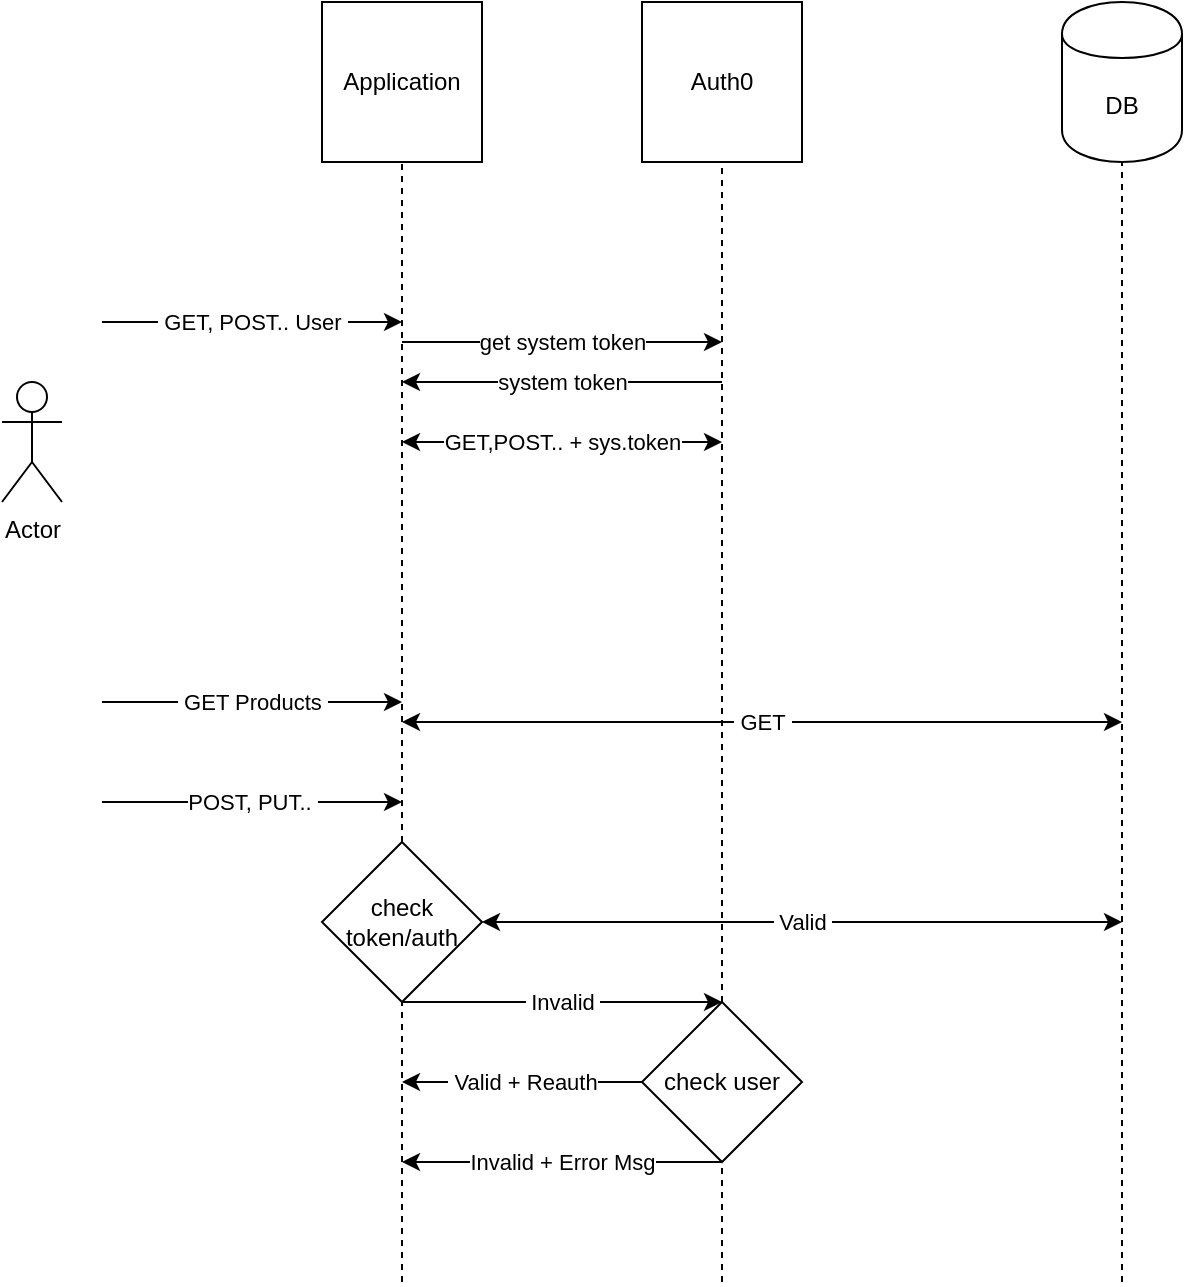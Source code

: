 <mxfile version="16.4.0" type="device" pages="2"><diagram id="lqh2bh7icaYKhZBGTRWH" name="Page-1"><mxGraphModel dx="946" dy="672" grid="1" gridSize="10" guides="1" tooltips="1" connect="1" arrows="1" fold="1" page="1" pageScale="1" pageWidth="1169" pageHeight="1654" math="0" shadow="0"><root><mxCell id="0"/><mxCell id="1" parent="0"/><mxCell id="NriI2D7XnuXewBR72kHn-1" value="Actor" style="shape=umlActor;verticalLabelPosition=bottom;labelBackgroundColor=#ffffff;verticalAlign=top;html=1;outlineConnect=0;" parent="1" vertex="1"><mxGeometry x="40" y="270" width="30" height="60" as="geometry"/></mxCell><mxCell id="NriI2D7XnuXewBR72kHn-2" value="&amp;nbsp;GET, POST.. User&amp;nbsp;" style="endArrow=classic;html=1;" parent="1" edge="1"><mxGeometry width="50" height="50" relative="1" as="geometry"><mxPoint x="90" y="240" as="sourcePoint"/><mxPoint x="240" y="240" as="targetPoint"/></mxGeometry></mxCell><mxCell id="NriI2D7XnuXewBR72kHn-3" value="Application" style="whiteSpace=wrap;html=1;aspect=fixed;" parent="1" vertex="1"><mxGeometry x="200" y="80" width="80" height="80" as="geometry"/></mxCell><mxCell id="NriI2D7XnuXewBR72kHn-4" value="" style="endArrow=none;html=1;entryX=0.5;entryY=1;entryDx=0;entryDy=0;strokeColor=#000000;dashed=1;" parent="1" source="NriI2D7XnuXewBR72kHn-19" target="NriI2D7XnuXewBR72kHn-3" edge="1"><mxGeometry width="50" height="50" relative="1" as="geometry"><mxPoint x="240" y="600" as="sourcePoint"/><mxPoint x="510" y="250" as="targetPoint"/></mxGeometry></mxCell><mxCell id="NriI2D7XnuXewBR72kHn-5" value="Auth0" style="whiteSpace=wrap;html=1;aspect=fixed;" parent="1" vertex="1"><mxGeometry x="360" y="80" width="80" height="80" as="geometry"/></mxCell><mxCell id="NriI2D7XnuXewBR72kHn-7" value="" style="endArrow=none;dashed=1;html=1;strokeColor=#000000;entryX=0.5;entryY=1;entryDx=0;entryDy=0;" parent="1" source="NriI2D7XnuXewBR72kHn-24" target="NriI2D7XnuXewBR72kHn-5" edge="1"><mxGeometry width="50" height="50" relative="1" as="geometry"><mxPoint x="400" y="720" as="sourcePoint"/><mxPoint x="510" y="250" as="targetPoint"/></mxGeometry></mxCell><mxCell id="NriI2D7XnuXewBR72kHn-8" value="get system token" style="endArrow=classic;html=1;strokeColor=#000000;" parent="1" edge="1"><mxGeometry width="50" height="50" relative="1" as="geometry"><mxPoint x="240" y="250" as="sourcePoint"/><mxPoint x="400" y="250" as="targetPoint"/></mxGeometry></mxCell><mxCell id="NriI2D7XnuXewBR72kHn-9" value="system token" style="endArrow=classic;html=1;strokeColor=#000000;" parent="1" edge="1"><mxGeometry width="50" height="50" relative="1" as="geometry"><mxPoint x="400" y="270" as="sourcePoint"/><mxPoint x="240" y="270" as="targetPoint"/></mxGeometry></mxCell><mxCell id="NriI2D7XnuXewBR72kHn-10" value="GET,POST.. + sys.token" style="endArrow=classic;startArrow=classic;html=1;strokeColor=#000000;" parent="1" edge="1"><mxGeometry width="50" height="50" relative="1" as="geometry"><mxPoint x="240" y="300" as="sourcePoint"/><mxPoint x="400" y="300" as="targetPoint"/></mxGeometry></mxCell><mxCell id="NriI2D7XnuXewBR72kHn-11" value="DB" style="shape=cylinder;whiteSpace=wrap;html=1;boundedLbl=1;backgroundOutline=1;" parent="1" vertex="1"><mxGeometry x="570" y="80" width="60" height="80" as="geometry"/></mxCell><mxCell id="NriI2D7XnuXewBR72kHn-12" value="" style="endArrow=none;dashed=1;html=1;strokeColor=#000000;entryX=0.5;entryY=1;entryDx=0;entryDy=0;" parent="1" target="NriI2D7XnuXewBR72kHn-11" edge="1"><mxGeometry width="50" height="50" relative="1" as="geometry"><mxPoint x="600" y="720" as="sourcePoint"/><mxPoint x="510" y="340" as="targetPoint"/></mxGeometry></mxCell><mxCell id="NriI2D7XnuXewBR72kHn-13" value="&amp;nbsp;GET Products&amp;nbsp;" style="endArrow=classic;html=1;strokeColor=#000000;" parent="1" edge="1"><mxGeometry width="50" height="50" relative="1" as="geometry"><mxPoint x="90" y="430" as="sourcePoint"/><mxPoint x="240" y="430" as="targetPoint"/></mxGeometry></mxCell><mxCell id="NriI2D7XnuXewBR72kHn-15" value="&amp;nbsp;GET&amp;nbsp;" style="endArrow=classic;startArrow=classic;html=1;strokeColor=#000000;" parent="1" edge="1"><mxGeometry width="50" height="50" relative="1" as="geometry"><mxPoint x="240" y="440" as="sourcePoint"/><mxPoint x="600" y="440" as="targetPoint"/></mxGeometry></mxCell><mxCell id="NriI2D7XnuXewBR72kHn-16" value="POST, PUT..&amp;nbsp;" style="endArrow=classic;html=1;strokeColor=#000000;" parent="1" edge="1"><mxGeometry width="50" height="50" relative="1" as="geometry"><mxPoint x="90" y="480" as="sourcePoint"/><mxPoint x="240" y="480" as="targetPoint"/></mxGeometry></mxCell><mxCell id="NriI2D7XnuXewBR72kHn-19" value="check token/auth" style="rhombus;whiteSpace=wrap;html=1;" parent="1" vertex="1"><mxGeometry x="200" y="500" width="80" height="80" as="geometry"/></mxCell><mxCell id="NriI2D7XnuXewBR72kHn-20" value="" style="endArrow=none;html=1;entryX=0.5;entryY=1;entryDx=0;entryDy=0;strokeColor=#000000;dashed=1;" parent="1" target="NriI2D7XnuXewBR72kHn-19" edge="1"><mxGeometry width="50" height="50" relative="1" as="geometry"><mxPoint x="240" y="720" as="sourcePoint"/><mxPoint x="240" y="160" as="targetPoint"/></mxGeometry></mxCell><mxCell id="NriI2D7XnuXewBR72kHn-21" value="&amp;nbsp;Invalid&amp;nbsp;" style="endArrow=classic;html=1;strokeColor=#000000;exitX=0.5;exitY=1;exitDx=0;exitDy=0;" parent="1" source="NriI2D7XnuXewBR72kHn-19" edge="1"><mxGeometry width="50" height="50" relative="1" as="geometry"><mxPoint x="460" y="560" as="sourcePoint"/><mxPoint x="400" y="580" as="targetPoint"/></mxGeometry></mxCell><mxCell id="NriI2D7XnuXewBR72kHn-23" value="&amp;nbsp;Valid&amp;nbsp;" style="endArrow=classic;startArrow=classic;html=1;strokeColor=#000000;exitX=1;exitY=0.5;exitDx=0;exitDy=0;" parent="1" source="NriI2D7XnuXewBR72kHn-19" edge="1"><mxGeometry width="50" height="50" relative="1" as="geometry"><mxPoint x="460" y="460" as="sourcePoint"/><mxPoint x="600" y="540" as="targetPoint"/></mxGeometry></mxCell><mxCell id="NriI2D7XnuXewBR72kHn-24" value="check user" style="rhombus;whiteSpace=wrap;html=1;" parent="1" vertex="1"><mxGeometry x="360" y="580" width="80" height="80" as="geometry"/></mxCell><mxCell id="NriI2D7XnuXewBR72kHn-25" value="" style="endArrow=none;dashed=1;html=1;strokeColor=#000000;entryX=0.5;entryY=1;entryDx=0;entryDy=0;" parent="1" target="NriI2D7XnuXewBR72kHn-24" edge="1"><mxGeometry width="50" height="50" relative="1" as="geometry"><mxPoint x="400" y="720" as="sourcePoint"/><mxPoint x="400" y="160" as="targetPoint"/></mxGeometry></mxCell><mxCell id="NriI2D7XnuXewBR72kHn-26" value="&amp;nbsp;Valid + Reauth" style="endArrow=classic;html=1;strokeColor=#000000;exitX=0;exitY=0.5;exitDx=0;exitDy=0;" parent="1" source="NriI2D7XnuXewBR72kHn-24" edge="1"><mxGeometry width="50" height="50" relative="1" as="geometry"><mxPoint x="460" y="590" as="sourcePoint"/><mxPoint x="240" y="620" as="targetPoint"/></mxGeometry></mxCell><mxCell id="NriI2D7XnuXewBR72kHn-27" value="Invalid + Error Msg" style="endArrow=classic;html=1;strokeColor=#000000;" parent="1" edge="1"><mxGeometry width="50" height="50" relative="1" as="geometry"><mxPoint x="400" y="660" as="sourcePoint"/><mxPoint x="240" y="660" as="targetPoint"/></mxGeometry></mxCell></root></mxGraphModel></diagram><diagram id="dtplXUZfHyYrspPcdpEt" name="Page-2"><mxGraphModel dx="2365" dy="4019" grid="1" gridSize="10" guides="1" tooltips="1" connect="1" arrows="1" fold="1" page="1" pageScale="1" pageWidth="3300" pageHeight="2339" math="0" shadow="0"><root><mxCell id="Q8MVA4F9HUgiYs1g3uY2-0"/><mxCell id="Q8MVA4F9HUgiYs1g3uY2-1" parent="Q8MVA4F9HUgiYs1g3uY2-0"/><mxCell id="QlnwSDlIqCLC6w7RvLxt-3" style="edgeStyle=orthogonalEdgeStyle;rounded=0;orthogonalLoop=1;jettySize=auto;html=1;entryX=1;entryY=0.5;entryDx=0;entryDy=0;" parent="Q8MVA4F9HUgiYs1g3uY2-1" source="Q8MVA4F9HUgiYs1g3uY2-2" target="PMgZEHYtoLkPStKFiYWM-4" edge="1"><mxGeometry relative="1" as="geometry"/></mxCell><mxCell id="Q8MVA4F9HUgiYs1g3uY2-2" value="router.post(/signup)" style="rounded=0;whiteSpace=wrap;html=1;fillColor=#97D077;" parent="Q8MVA4F9HUgiYs1g3uY2-1" vertex="1"><mxGeometry x="158.75" y="-2162" width="110" height="40" as="geometry"/></mxCell><mxCell id="Q8MVA4F9HUgiYs1g3uY2-4" value="errorHandlerRouter" style="rounded=0;whiteSpace=wrap;html=1;" parent="Q8MVA4F9HUgiYs1g3uY2-1" vertex="1"><mxGeometry x="168" y="-1892" width="115" height="50" as="geometry"/></mxCell><mxCell id="Q8MVA4F9HUgiYs1g3uY2-17" value="ERR.BAD_REQUEST" style="text;html=1;align=center;verticalAlign=middle;resizable=0;points=[];autosize=1;strokeColor=none;fillColor=none;" parent="Q8MVA4F9HUgiYs1g3uY2-1" vertex="1"><mxGeometry x="233.75" y="-1976" width="130" height="20" as="geometry"/></mxCell><mxCell id="QlnwSDlIqCLC6w7RvLxt-6" style="edgeStyle=orthogonalEdgeStyle;rounded=0;orthogonalLoop=1;jettySize=auto;html=1;entryX=1;entryY=0.5;entryDx=0;entryDy=0;fillColor=#f8cecc;strokeColor=#b85450;" parent="Q8MVA4F9HUgiYs1g3uY2-1" source="sWm19ifwUdaNcDH6e1zU-4" target="Q8MVA4F9HUgiYs1g3uY2-4" edge="1"><mxGeometry relative="1" as="geometry"><Array as="points"><mxPoint x="490.75" y="-1867"/><mxPoint x="490.75" y="-1867"/></Array></mxGeometry></mxCell><mxCell id="sWm19ifwUdaNcDH6e1zU-4" value="CANNOT_CREATE_USER" style="whiteSpace=wrap;html=1;rounded=0;fillColor=none;" parent="Q8MVA4F9HUgiYs1g3uY2-1" vertex="1"><mxGeometry x="630.75" y="-1892" width="160" height="50" as="geometry"/></mxCell><mxCell id="sWm19ifwUdaNcDH6e1zU-10" value="ERR" style="text;html=1;align=center;verticalAlign=middle;resizable=0;points=[];autosize=1;strokeColor=none;fillColor=none;" parent="Q8MVA4F9HUgiYs1g3uY2-1" vertex="1"><mxGeometry x="640.12" y="-2092" width="40" height="20" as="geometry"/></mxCell><mxCell id="sWm19ifwUdaNcDH6e1zU-16" value="ERR" style="text;html=1;align=center;verticalAlign=middle;resizable=0;points=[];autosize=1;strokeColor=none;fillColor=none;" parent="Q8MVA4F9HUgiYs1g3uY2-1" vertex="1"><mxGeometry x="928.25" y="-2072" width="40" height="20" as="geometry"/></mxCell><mxCell id="sWm19ifwUdaNcDH6e1zU-21" value="ERR" style="text;html=1;align=center;verticalAlign=middle;resizable=0;points=[];autosize=1;strokeColor=none;fillColor=none;" parent="Q8MVA4F9HUgiYs1g3uY2-1" vertex="1"><mxGeometry x="730.75" y="-2012" width="40" height="20" as="geometry"/></mxCell><mxCell id="sWm19ifwUdaNcDH6e1zU-23" value="ERR.ERROR_SIGNUP" style="text;html=1;align=center;verticalAlign=middle;resizable=0;points=[];autosize=1;strokeColor=none;fillColor=none;" parent="Q8MVA4F9HUgiYs1g3uY2-1" vertex="1"><mxGeometry x="345.5" y="-1892" width="140" height="20" as="geometry"/></mxCell><mxCell id="sWm19ifwUdaNcDH6e1zU-25" value="res.status(200)" style="whiteSpace=wrap;html=1;rounded=0;fillColor=#97D077;" parent="Q8MVA4F9HUgiYs1g3uY2-1" vertex="1"><mxGeometry x="1000.75" y="-2162" width="120" height="40" as="geometry"/></mxCell><mxCell id="PMgZEHYtoLkPStKFiYWM-2" style="edgeStyle=orthogonalEdgeStyle;rounded=0;orthogonalLoop=1;jettySize=auto;html=1;exitX=0.5;exitY=1;exitDx=0;exitDy=0;" parent="Q8MVA4F9HUgiYs1g3uY2-1" edge="1"><mxGeometry relative="1" as="geometry"><mxPoint x="495.75" y="-2042" as="sourcePoint"/><mxPoint x="495.75" y="-2042" as="targetPoint"/></mxGeometry></mxCell><mxCell id="QlnwSDlIqCLC6w7RvLxt-2" value="" style="edgeStyle=orthogonalEdgeStyle;rounded=0;orthogonalLoop=1;jettySize=auto;html=1;" parent="Q8MVA4F9HUgiYs1g3uY2-1" source="PMgZEHYtoLkPStKFiYWM-4" target="PMgZEHYtoLkPStKFiYWM-5" edge="1"><mxGeometry relative="1" as="geometry"/></mxCell><mxCell id="QlnwSDlIqCLC6w7RvLxt-10" value="" style="edgeStyle=orthogonalEdgeStyle;rounded=0;orthogonalLoop=1;jettySize=auto;html=1;fillColor=#f8cecc;strokeColor=#b85450;exitX=0;exitY=0.5;exitDx=0;exitDy=0;" parent="Q8MVA4F9HUgiYs1g3uY2-1" source="PMgZEHYtoLkPStKFiYWM-4" target="Q8MVA4F9HUgiYs1g3uY2-4" edge="1"><mxGeometry relative="1" as="geometry"><mxPoint x="410.75" y="-2142" as="sourcePoint"/><Array as="points"><mxPoint x="397" y="-2142"/><mxPoint x="397" y="-1952"/><mxPoint x="366" y="-1952"/></Array></mxGeometry></mxCell><mxCell id="PMgZEHYtoLkPStKFiYWM-4" value="&lt;span&gt;sanitizeRequests&lt;/span&gt;" style="rhombus;whiteSpace=wrap;html=1;fillColor=none;direction=west;" parent="Q8MVA4F9HUgiYs1g3uY2-1" vertex="1"><mxGeometry x="287" y="-2192" width="110" height="100" as="geometry"/></mxCell><mxCell id="QlnwSDlIqCLC6w7RvLxt-14" value="" style="edgeStyle=orthogonalEdgeStyle;rounded=0;orthogonalLoop=1;jettySize=auto;html=1;" parent="Q8MVA4F9HUgiYs1g3uY2-1" source="PMgZEHYtoLkPStKFiYWM-5" target="PMgZEHYtoLkPStKFiYWM-8" edge="1"><mxGeometry relative="1" as="geometry"/></mxCell><mxCell id="QlnwSDlIqCLC6w7RvLxt-89" style="edgeStyle=orthogonalEdgeStyle;rounded=0;orthogonalLoop=1;jettySize=auto;html=1;fillColor=#f8cecc;strokeColor=#b85450;exitX=1;exitY=0.5;exitDx=0;exitDy=0;" parent="Q8MVA4F9HUgiYs1g3uY2-1" source="PMgZEHYtoLkPStKFiYWM-5" edge="1"><mxGeometry relative="1" as="geometry"><mxPoint x="545.75" y="-2142" as="sourcePoint"/><mxPoint x="522" y="-2052" as="targetPoint"/><Array as="points"><mxPoint x="541" y="-2081"/><mxPoint x="522" y="-2081"/></Array></mxGeometry></mxCell><mxCell id="PMgZEHYtoLkPStKFiYWM-5" value="auth.service&lt;br&gt;(signup)" style="rhombus;whiteSpace=wrap;html=1;fillColor=none;" parent="Q8MVA4F9HUgiYs1g3uY2-1" vertex="1"><mxGeometry x="430.75" y="-2192" width="110" height="100" as="geometry"/></mxCell><mxCell id="QlnwSDlIqCLC6w7RvLxt-17" value="" style="edgeStyle=orthogonalEdgeStyle;rounded=0;orthogonalLoop=1;jettySize=auto;html=1;" parent="Q8MVA4F9HUgiYs1g3uY2-1" source="PMgZEHYtoLkPStKFiYWM-7" target="sWm19ifwUdaNcDH6e1zU-25" edge="1"><mxGeometry relative="1" as="geometry"/></mxCell><mxCell id="QlnwSDlIqCLC6w7RvLxt-21" style="edgeStyle=orthogonalEdgeStyle;rounded=0;orthogonalLoop=1;jettySize=auto;html=1;entryX=1;entryY=0.5;entryDx=0;entryDy=0;fillColor=#f8cecc;strokeColor=#b85450;exitX=1;exitY=0.5;exitDx=0;exitDy=0;" parent="Q8MVA4F9HUgiYs1g3uY2-1" source="PMgZEHYtoLkPStKFiYWM-7" target="sWm19ifwUdaNcDH6e1zU-4" edge="1"><mxGeometry relative="1" as="geometry"><mxPoint x="974.75" y="-2142" as="sourcePoint"/><mxPoint x="794.75" y="-1867" as="targetPoint"/><Array as="points"><mxPoint x="971" y="-1867"/></Array></mxGeometry></mxCell><mxCell id="PMgZEHYtoLkPStKFiYWM-7" value="db.query&lt;br&gt;(addToken)" style="rhombus;whiteSpace=wrap;html=1;fillColor=none;" parent="Q8MVA4F9HUgiYs1g3uY2-1" vertex="1"><mxGeometry x="860.75" y="-2192" width="110" height="100" as="geometry"/></mxCell><mxCell id="QlnwSDlIqCLC6w7RvLxt-15" value="" style="edgeStyle=orthogonalEdgeStyle;rounded=0;orthogonalLoop=1;jettySize=auto;html=1;" parent="Q8MVA4F9HUgiYs1g3uY2-1" source="PMgZEHYtoLkPStKFiYWM-8" target="PMgZEHYtoLkPStKFiYWM-9" edge="1"><mxGeometry relative="1" as="geometry"/></mxCell><mxCell id="QlnwSDlIqCLC6w7RvLxt-20" style="edgeStyle=orthogonalEdgeStyle;rounded=0;orthogonalLoop=1;jettySize=auto;html=1;entryX=0.29;entryY=0.02;entryDx=0;entryDy=0;entryPerimeter=0;fillColor=#f8cecc;strokeColor=#b85450;exitX=1;exitY=0.5;exitDx=0;exitDy=0;" parent="Q8MVA4F9HUgiYs1g3uY2-1" source="PMgZEHYtoLkPStKFiYWM-8" edge="1"><mxGeometry relative="1" as="geometry"><mxPoint x="683.75" y="-2142" as="sourcePoint"/><mxPoint x="680.15" y="-1891" as="targetPoint"/><Array as="points"><mxPoint x="680" y="-2142"/></Array></mxGeometry></mxCell><mxCell id="PMgZEHYtoLkPStKFiYWM-8" value="auth0api.post&lt;br&gt;(/api/v2/users)" style="rhombus;whiteSpace=wrap;html=1;fillColor=none;" parent="Q8MVA4F9HUgiYs1g3uY2-1" vertex="1"><mxGeometry x="570.75" y="-2192" width="110" height="100" as="geometry"/></mxCell><mxCell id="QlnwSDlIqCLC6w7RvLxt-16" value="" style="edgeStyle=orthogonalEdgeStyle;rounded=0;orthogonalLoop=1;jettySize=auto;html=1;" parent="Q8MVA4F9HUgiYs1g3uY2-1" source="PMgZEHYtoLkPStKFiYWM-9" target="PMgZEHYtoLkPStKFiYWM-7" edge="1"><mxGeometry relative="1" as="geometry"/></mxCell><mxCell id="QlnwSDlIqCLC6w7RvLxt-18" value="" style="edgeStyle=orthogonalEdgeStyle;rounded=0;orthogonalLoop=1;jettySize=auto;html=1;fillColor=#f8cecc;strokeColor=#b85450;exitX=1;exitY=0.5;exitDx=0;exitDy=0;" parent="Q8MVA4F9HUgiYs1g3uY2-1" source="PMgZEHYtoLkPStKFiYWM-9" target="sWm19ifwUdaNcDH6e1zU-4" edge="1"><mxGeometry relative="1" as="geometry"><mxPoint x="840.75" y="-2142" as="sourcePoint"/><Array as="points"><mxPoint x="831" y="-1992"/><mxPoint x="711" y="-1992"/></Array></mxGeometry></mxCell><mxCell id="PMgZEHYtoLkPStKFiYWM-9" value="db.query&lt;br&gt;(addUser)" style="rhombus;whiteSpace=wrap;html=1;fillColor=none;" parent="Q8MVA4F9HUgiYs1g3uY2-1" vertex="1"><mxGeometry x="720.75" y="-2192" width="110" height="100" as="geometry"/></mxCell><mxCell id="RZjtGbdvkF46UJvMUwfP-309" value="" style="edgeStyle=orthogonalEdgeStyle;rounded=0;orthogonalLoop=1;jettySize=auto;html=1;fontSize=11;fontColor=#1E1E1E;strokeColor=#000000;" parent="Q8MVA4F9HUgiYs1g3uY2-1" source="QlnwSDlIqCLC6w7RvLxt-51" target="QlnwSDlIqCLC6w7RvLxt-78" edge="1"><mxGeometry relative="1" as="geometry"/></mxCell><mxCell id="QlnwSDlIqCLC6w7RvLxt-51" value="router.post(/login)" style="rounded=0;whiteSpace=wrap;html=1;fillColor=#97D077;" parent="Q8MVA4F9HUgiYs1g3uY2-1" vertex="1"><mxGeometry x="158.75" y="-1672" width="110" height="40" as="geometry"/></mxCell><mxCell id="QlnwSDlIqCLC6w7RvLxt-52" value="errorHandlerRouter" style="rounded=0;whiteSpace=wrap;html=1;fillColor=none;" parent="Q8MVA4F9HUgiYs1g3uY2-1" vertex="1"><mxGeometry x="297.5" y="-1532" width="115" height="50" as="geometry"/></mxCell><mxCell id="QlnwSDlIqCLC6w7RvLxt-53" value="ERR.BAD_REQUEST" style="text;html=1;align=center;verticalAlign=middle;resizable=0;points=[];autosize=1;strokeColor=none;fillColor=none;" parent="Q8MVA4F9HUgiYs1g3uY2-1" vertex="1"><mxGeometry x="228.75" y="-1572" width="130" height="20" as="geometry"/></mxCell><mxCell id="QlnwSDlIqCLC6w7RvLxt-98" style="edgeStyle=orthogonalEdgeStyle;rounded=0;orthogonalLoop=1;jettySize=auto;html=1;entryX=1;entryY=0.5;entryDx=0;entryDy=0;strokeColor=#EA6B66;" parent="Q8MVA4F9HUgiYs1g3uY2-1" source="QlnwSDlIqCLC6w7RvLxt-55" target="QlnwSDlIqCLC6w7RvLxt-52" edge="1"><mxGeometry relative="1" as="geometry"><Array as="points"><mxPoint x="578.75" y="-1507"/><mxPoint x="578.75" y="-1507"/></Array></mxGeometry></mxCell><mxCell id="QlnwSDlIqCLC6w7RvLxt-55" value="USER_NOT_FOUND" style="whiteSpace=wrap;html=1;rounded=0;" parent="Q8MVA4F9HUgiYs1g3uY2-1" vertex="1"><mxGeometry x="718.75" y="-1522" width="130" height="35" as="geometry"/></mxCell><mxCell id="QlnwSDlIqCLC6w7RvLxt-56" value="ERR" style="text;html=1;align=center;verticalAlign=middle;resizable=0;points=[];autosize=1;strokeColor=none;fillColor=none;" parent="Q8MVA4F9HUgiYs1g3uY2-1" vertex="1"><mxGeometry x="896.25" y="-1582" width="40" height="20" as="geometry"/></mxCell><mxCell id="QlnwSDlIqCLC6w7RvLxt-57" value="ERR" style="text;html=1;align=center;verticalAlign=middle;resizable=0;points=[];autosize=1;strokeColor=none;fillColor=none;" parent="Q8MVA4F9HUgiYs1g3uY2-1" vertex="1"><mxGeometry x="781.25" y="-1582" width="40" height="20" as="geometry"/></mxCell><mxCell id="QlnwSDlIqCLC6w7RvLxt-58" value="ERR" style="text;html=1;align=center;verticalAlign=middle;resizable=0;points=[];autosize=1;strokeColor=none;fillColor=none;" parent="Q8MVA4F9HUgiYs1g3uY2-1" vertex="1"><mxGeometry x="1108.75" y="-1582" width="40" height="20" as="geometry"/></mxCell><mxCell id="QlnwSDlIqCLC6w7RvLxt-60" value="&lt;font style=&quot;font-size: 11px&quot;&gt;ERR.ERROR_LOGIN&lt;/font&gt;" style="text;html=1;align=center;verticalAlign=middle;resizable=0;points=[];autosize=1;strokeColor=none;fillColor=none;" parent="Q8MVA4F9HUgiYs1g3uY2-1" vertex="1"><mxGeometry x="578.75" y="-1524" width="120" height="20" as="geometry"/></mxCell><mxCell id="QlnwSDlIqCLC6w7RvLxt-61" value="res.status(200)" style="whiteSpace=wrap;html=1;rounded=0;fillColor=#97D077;" parent="Q8MVA4F9HUgiYs1g3uY2-1" vertex="1"><mxGeometry x="1408.75" y="-1672" width="120" height="40" as="geometry"/></mxCell><mxCell id="QlnwSDlIqCLC6w7RvLxt-62" style="edgeStyle=orthogonalEdgeStyle;rounded=0;orthogonalLoop=1;jettySize=auto;html=1;exitX=0.5;exitY=1;exitDx=0;exitDy=0;" parent="Q8MVA4F9HUgiYs1g3uY2-1" edge="1"><mxGeometry relative="1" as="geometry"><mxPoint x="633.75" y="-1632" as="sourcePoint"/><mxPoint x="633.75" y="-1632" as="targetPoint"/></mxGeometry></mxCell><mxCell id="QlnwSDlIqCLC6w7RvLxt-63" value="" style="edgeStyle=orthogonalEdgeStyle;rounded=0;orthogonalLoop=1;jettySize=auto;html=1;" parent="Q8MVA4F9HUgiYs1g3uY2-1" source="QlnwSDlIqCLC6w7RvLxt-65" target="QlnwSDlIqCLC6w7RvLxt-68" edge="1"><mxGeometry relative="1" as="geometry"/></mxCell><mxCell id="QlnwSDlIqCLC6w7RvLxt-64" value="" style="edgeStyle=orthogonalEdgeStyle;rounded=0;orthogonalLoop=1;jettySize=auto;html=1;entryX=0.5;entryY=0;entryDx=0;entryDy=0;strokeColor=#EA6B66;exitX=1;exitY=0.5;exitDx=0;exitDy=0;" parent="Q8MVA4F9HUgiYs1g3uY2-1" source="QlnwSDlIqCLC6w7RvLxt-78" target="QlnwSDlIqCLC6w7RvLxt-52" edge="1"><mxGeometry relative="1" as="geometry"><mxPoint x="428.75" y="-1652" as="sourcePoint"/><Array as="points"><mxPoint x="411" y="-1582"/><mxPoint x="355" y="-1582"/></Array></mxGeometry></mxCell><mxCell id="QlnwSDlIqCLC6w7RvLxt-102" style="edgeStyle=orthogonalEdgeStyle;rounded=0;orthogonalLoop=1;jettySize=auto;html=1;entryX=1;entryY=0.25;entryDx=0;entryDy=0;strokeColor=#EA6B66;exitX=0;exitY=0.5;exitDx=0;exitDy=0;" parent="Q8MVA4F9HUgiYs1g3uY2-1" source="QlnwSDlIqCLC6w7RvLxt-65" target="QlnwSDlIqCLC6w7RvLxt-52" edge="1"><mxGeometry relative="1" as="geometry"><mxPoint x="568.75" y="-1652" as="sourcePoint"/><Array as="points"><mxPoint x="559" y="-1519"/></Array></mxGeometry></mxCell><mxCell id="QlnwSDlIqCLC6w7RvLxt-65" value="customRateLimiter" style="rhombus;whiteSpace=wrap;html=1;fillColor=none;direction=west;" parent="Q8MVA4F9HUgiYs1g3uY2-1" vertex="1"><mxGeometry x="448.75" y="-1702" width="110" height="100" as="geometry"/></mxCell><mxCell id="QlnwSDlIqCLC6w7RvLxt-66" value="" style="edgeStyle=orthogonalEdgeStyle;rounded=0;orthogonalLoop=1;jettySize=auto;html=1;" parent="Q8MVA4F9HUgiYs1g3uY2-1" source="QlnwSDlIqCLC6w7RvLxt-68" target="QlnwSDlIqCLC6w7RvLxt-74" edge="1"><mxGeometry relative="1" as="geometry"/></mxCell><mxCell id="QlnwSDlIqCLC6w7RvLxt-68" value="auth.service&lt;br&gt;(login)" style="rhombus;whiteSpace=wrap;html=1;fillColor=none;" parent="Q8MVA4F9HUgiYs1g3uY2-1" vertex="1"><mxGeometry x="593.75" y="-1702" width="110" height="100" as="geometry"/></mxCell><mxCell id="QlnwSDlIqCLC6w7RvLxt-103" style="edgeStyle=orthogonalEdgeStyle;rounded=0;orthogonalLoop=1;jettySize=auto;html=1;strokeColor=#EA6B66;exitX=1;exitY=0.5;exitDx=0;exitDy=0;" parent="Q8MVA4F9HUgiYs1g3uY2-1" source="QlnwSDlIqCLC6w7RvLxt-74" edge="1"><mxGeometry relative="1" as="geometry"><mxPoint x="762.71" y="-1522" as="targetPoint"/><mxPoint x="835.32" y="-1652.6" as="sourcePoint"/><Array as="points"><mxPoint x="838" y="-1653"/><mxPoint x="838" y="-1562"/><mxPoint x="763" y="-1562"/></Array></mxGeometry></mxCell><mxCell id="QlnwSDlIqCLC6w7RvLxt-113" style="edgeStyle=orthogonalEdgeStyle;rounded=0;orthogonalLoop=1;jettySize=auto;html=1;fontSize=11;" parent="Q8MVA4F9HUgiYs1g3uY2-1" source="QlnwSDlIqCLC6w7RvLxt-74" edge="1"><mxGeometry relative="1" as="geometry"><mxPoint x="908.75" y="-1652" as="targetPoint"/></mxGeometry></mxCell><mxCell id="QlnwSDlIqCLC6w7RvLxt-119" style="edgeStyle=orthogonalEdgeStyle;rounded=0;orthogonalLoop=1;jettySize=auto;html=1;entryX=0.5;entryY=0;entryDx=0;entryDy=0;fontSize=11;strokeColor=#EA6B66;" parent="Q8MVA4F9HUgiYs1g3uY2-1" target="QlnwSDlIqCLC6w7RvLxt-105" edge="1"><mxGeometry relative="1" as="geometry"><mxPoint x="879" y="-1652" as="sourcePoint"/><Array as="points"><mxPoint x="879" y="-1562"/><mxPoint x="944" y="-1562"/></Array></mxGeometry></mxCell><mxCell id="QlnwSDlIqCLC6w7RvLxt-74" value="db.query&lt;br&gt;(findByEmail)" style="rhombus;whiteSpace=wrap;html=1;fillColor=none;" parent="Q8MVA4F9HUgiYs1g3uY2-1" vertex="1"><mxGeometry x="728.75" y="-1702" width="110" height="100" as="geometry"/></mxCell><mxCell id="QlnwSDlIqCLC6w7RvLxt-75" value="" style="edgeStyle=orthogonalEdgeStyle;rounded=0;orthogonalLoop=1;jettySize=auto;html=1;entryX=0;entryY=0.5;entryDx=0;entryDy=0;" parent="Q8MVA4F9HUgiYs1g3uY2-1" source="QlnwSDlIqCLC6w7RvLxt-77" target="QlnwSDlIqCLC6w7RvLxt-109" edge="1"><mxGeometry relative="1" as="geometry"><mxPoint x="1178.798" y="-1644.457" as="targetPoint"/></mxGeometry></mxCell><mxCell id="QlnwSDlIqCLC6w7RvLxt-121" style="edgeStyle=orthogonalEdgeStyle;rounded=0;orthogonalLoop=1;jettySize=auto;html=1;fontSize=11;strokeColor=#EA6B66;exitX=1;exitY=0.5;exitDx=0;exitDy=0;" parent="Q8MVA4F9HUgiYs1g3uY2-1" source="QlnwSDlIqCLC6w7RvLxt-77" target="QlnwSDlIqCLC6w7RvLxt-107" edge="1"><mxGeometry relative="1" as="geometry"><mxPoint x="1208.75" y="-1652" as="sourcePoint"/><Array as="points"><mxPoint x="1189" y="-1562"/><mxPoint x="1096" y="-1562"/></Array></mxGeometry></mxCell><mxCell id="QlnwSDlIqCLC6w7RvLxt-77" value="db.query&lt;br&gt;(updateOr&lt;br&gt;CreateAuthToken)" style="rhombus;whiteSpace=wrap;html=1;fillColor=none;" parent="Q8MVA4F9HUgiYs1g3uY2-1" vertex="1"><mxGeometry x="1078.75" y="-1702" width="110" height="100" as="geometry"/></mxCell><mxCell id="RZjtGbdvkF46UJvMUwfP-310" value="" style="edgeStyle=orthogonalEdgeStyle;rounded=0;orthogonalLoop=1;jettySize=auto;html=1;fontSize=11;fontColor=#1E1E1E;strokeColor=#000000;" parent="Q8MVA4F9HUgiYs1g3uY2-1" source="QlnwSDlIqCLC6w7RvLxt-78" target="QlnwSDlIqCLC6w7RvLxt-65" edge="1"><mxGeometry relative="1" as="geometry"/></mxCell><mxCell id="QlnwSDlIqCLC6w7RvLxt-78" value="&lt;span&gt;sanitizeRequests&lt;/span&gt;" style="rhombus;whiteSpace=wrap;html=1;rounded=0;fillColor=none;" parent="Q8MVA4F9HUgiYs1g3uY2-1" vertex="1"><mxGeometry x="298.75" y="-1702" width="112.5" height="100" as="geometry"/></mxCell><mxCell id="QlnwSDlIqCLC6w7RvLxt-81" value="&lt;font style=&quot;font-size: 11px&quot;&gt;ERR.MOVED_TEMPORARILY&lt;/font&gt;" style="text;html=1;align=center;verticalAlign=middle;resizable=0;points=[];autosize=1;strokeColor=none;fillColor=none;" parent="Q8MVA4F9HUgiYs1g3uY2-1" vertex="1"><mxGeometry x="476.12" y="-1562" width="170" height="20" as="geometry"/></mxCell><mxCell id="QlnwSDlIqCLC6w7RvLxt-88" style="edgeStyle=orthogonalEdgeStyle;rounded=0;orthogonalLoop=1;jettySize=auto;html=1;fillColor=#f8cecc;strokeColor=#b85450;exitX=0.5;exitY=1;exitDx=0;exitDy=0;" parent="Q8MVA4F9HUgiYs1g3uY2-1" source="QlnwSDlIqCLC6w7RvLxt-82" edge="1"><mxGeometry relative="1" as="geometry"><mxPoint x="521" y="-1866" as="targetPoint"/><Array as="points"/><mxPoint x="520.784" y="-2000" as="sourcePoint"/></mxGeometry></mxCell><mxCell id="QlnwSDlIqCLC6w7RvLxt-82" value="PASSWORD_AND_CONFIRM_&lt;br&gt;NOT_MATCH" style="whiteSpace=wrap;html=1;fillColor=none;" parent="Q8MVA4F9HUgiYs1g3uY2-1" vertex="1"><mxGeometry x="430.75" y="-2046" width="180" height="40" as="geometry"/></mxCell><mxCell id="QlnwSDlIqCLC6w7RvLxt-90" value="ERR" style="text;html=1;align=center;verticalAlign=middle;resizable=0;points=[];autosize=1;strokeColor=none;fillColor=none;" parent="Q8MVA4F9HUgiYs1g3uY2-1" vertex="1"><mxGeometry x="500.75" y="-2102" width="40" height="20" as="geometry"/></mxCell><mxCell id="QlnwSDlIqCLC6w7RvLxt-124" style="edgeStyle=orthogonalEdgeStyle;rounded=0;orthogonalLoop=1;jettySize=auto;html=1;fontSize=11;exitX=0.25;exitY=1;exitDx=0;exitDy=0;strokeColor=#EA6B66;" parent="Q8MVA4F9HUgiYs1g3uY2-1" source="QlnwSDlIqCLC6w7RvLxt-107" edge="1"><mxGeometry relative="1" as="geometry"><mxPoint x="918.75" y="-1462" as="sourcePoint"/><mxPoint x="690" y="-1504" as="targetPoint"/><Array as="points"><mxPoint x="1099" y="-1487"/><mxPoint x="1099" y="-1432"/><mxPoint x="690" y="-1432"/><mxPoint x="690" y="-1504"/></Array></mxGeometry></mxCell><mxCell id="QlnwSDlIqCLC6w7RvLxt-126" style="edgeStyle=orthogonalEdgeStyle;rounded=0;orthogonalLoop=1;jettySize=auto;html=1;fontSize=11;strokeColor=#EA6B66;" parent="Q8MVA4F9HUgiYs1g3uY2-1" source="QlnwSDlIqCLC6w7RvLxt-105" edge="1"><mxGeometry relative="1" as="geometry"><mxPoint x="943.75" y="-1432" as="targetPoint"/></mxGeometry></mxCell><mxCell id="QlnwSDlIqCLC6w7RvLxt-105" value="PASSWORD_&lt;br&gt;NOT_CORRECT" style="whiteSpace=wrap;html=1;rounded=0;" parent="Q8MVA4F9HUgiYs1g3uY2-1" vertex="1"><mxGeometry x="878.75" y="-1522" width="130" height="35" as="geometry"/></mxCell><mxCell id="QlnwSDlIqCLC6w7RvLxt-107" value="ERROR_CONNECTION&lt;br&gt;_DB_TOKEN" style="whiteSpace=wrap;html=1;rounded=0;" parent="Q8MVA4F9HUgiYs1g3uY2-1" vertex="1"><mxGeometry x="1056.25" y="-1522" width="145" height="35" as="geometry"/></mxCell><mxCell id="QlnwSDlIqCLC6w7RvLxt-116" value="" style="edgeStyle=orthogonalEdgeStyle;rounded=0;orthogonalLoop=1;jettySize=auto;html=1;fontSize=11;" parent="Q8MVA4F9HUgiYs1g3uY2-1" source="QlnwSDlIqCLC6w7RvLxt-109" target="QlnwSDlIqCLC6w7RvLxt-61" edge="1"><mxGeometry relative="1" as="geometry"/></mxCell><mxCell id="QlnwSDlIqCLC6w7RvLxt-109" value="refreshTokenCache.set&lt;br&gt;accessTokenCache.set" style="whiteSpace=wrap;html=1;fillColor=none;" parent="Q8MVA4F9HUgiYs1g3uY2-1" vertex="1"><mxGeometry x="1238.75" y="-1677" width="140" height="50" as="geometry"/></mxCell><mxCell id="QlnwSDlIqCLC6w7RvLxt-114" style="edgeStyle=orthogonalEdgeStyle;rounded=0;orthogonalLoop=1;jettySize=auto;html=1;entryX=0;entryY=0.5;entryDx=0;entryDy=0;fontSize=11;" parent="Q8MVA4F9HUgiYs1g3uY2-1" source="QlnwSDlIqCLC6w7RvLxt-111" target="QlnwSDlIqCLC6w7RvLxt-77" edge="1"><mxGeometry relative="1" as="geometry"/></mxCell><mxCell id="QlnwSDlIqCLC6w7RvLxt-111" value="cache.del(user.ip)&lt;br&gt;jwt.create&lt;br&gt;(access,refresh Token)" style="whiteSpace=wrap;html=1;fillColor=none;" parent="Q8MVA4F9HUgiYs1g3uY2-1" vertex="1"><mxGeometry x="908.75" y="-1677" width="130" height="50" as="geometry"/></mxCell><mxCell id="QlnwSDlIqCLC6w7RvLxt-193" value="" style="edgeStyle=orthogonalEdgeStyle;rounded=0;orthogonalLoop=1;jettySize=auto;html=1;fontSize=11;strokeColor=#000000;" parent="Q8MVA4F9HUgiYs1g3uY2-1" source="QlnwSDlIqCLC6w7RvLxt-194" target="QlnwSDlIqCLC6w7RvLxt-202" edge="1"><mxGeometry relative="1" as="geometry"/></mxCell><mxCell id="QlnwSDlIqCLC6w7RvLxt-194" value="router.get&lt;br&gt;(/verify-email/:token?)" style="rounded=0;whiteSpace=wrap;html=1;fillColor=#97D077;" parent="Q8MVA4F9HUgiYs1g3uY2-1" vertex="1"><mxGeometry x="160.75" y="-1229" width="130" height="40" as="geometry"/></mxCell><mxCell id="QlnwSDlIqCLC6w7RvLxt-195" value="errorHandlerRouter" style="rounded=0;whiteSpace=wrap;html=1;fillColor=none;" parent="Q8MVA4F9HUgiYs1g3uY2-1" vertex="1"><mxGeometry x="270.75" y="-1099" width="115" height="50" as="geometry"/></mxCell><mxCell id="QlnwSDlIqCLC6w7RvLxt-196" value="&lt;font style=&quot;font-size: 11px&quot;&gt;ERR.ERROR_VERIFICATION_EMAIL&lt;/font&gt;" style="text;html=1;align=center;verticalAlign=middle;resizable=0;points=[];autosize=1;strokeColor=none;fillColor=none;" parent="Q8MVA4F9HUgiYs1g3uY2-1" vertex="1"><mxGeometry x="402" y="-1039" width="200" height="20" as="geometry"/></mxCell><mxCell id="QlnwSDlIqCLC6w7RvLxt-197" value="res.status(200)" style="whiteSpace=wrap;html=1;rounded=0;fillColor=#97D077;" parent="Q8MVA4F9HUgiYs1g3uY2-1" vertex="1"><mxGeometry x="850.75" y="-1234" width="160" height="50" as="geometry"/></mxCell><mxCell id="QlnwSDlIqCLC6w7RvLxt-198" style="edgeStyle=orthogonalEdgeStyle;rounded=0;orthogonalLoop=1;jettySize=auto;html=1;exitX=0.5;exitY=1;exitDx=0;exitDy=0;" parent="Q8MVA4F9HUgiYs1g3uY2-1" edge="1"><mxGeometry relative="1" as="geometry"><mxPoint x="495.75" y="-1109" as="sourcePoint"/><mxPoint x="495.75" y="-1109" as="targetPoint"/></mxGeometry></mxCell><mxCell id="QlnwSDlIqCLC6w7RvLxt-199" value="" style="edgeStyle=orthogonalEdgeStyle;rounded=0;orthogonalLoop=1;jettySize=auto;html=1;" parent="Q8MVA4F9HUgiYs1g3uY2-1" source="QlnwSDlIqCLC6w7RvLxt-202" target="QlnwSDlIqCLC6w7RvLxt-204" edge="1"><mxGeometry relative="1" as="geometry"/></mxCell><mxCell id="QlnwSDlIqCLC6w7RvLxt-202" value="auth.service&lt;br&gt;(verifyEmail)" style="rhombus;whiteSpace=wrap;html=1;fillColor=none;" parent="Q8MVA4F9HUgiYs1g3uY2-1" vertex="1"><mxGeometry x="350.75" y="-1259" width="110" height="100" as="geometry"/></mxCell><mxCell id="QlnwSDlIqCLC6w7RvLxt-203" value="" style="edgeStyle=orthogonalEdgeStyle;rounded=0;orthogonalLoop=1;jettySize=auto;html=1;entryX=0;entryY=0.5;entryDx=0;entryDy=0;" parent="Q8MVA4F9HUgiYs1g3uY2-1" source="QlnwSDlIqCLC6w7RvLxt-204" target="QlnwSDlIqCLC6w7RvLxt-197" edge="1"><mxGeometry relative="1" as="geometry"><mxPoint x="720.75" y="-1209" as="targetPoint"/></mxGeometry></mxCell><mxCell id="QlnwSDlIqCLC6w7RvLxt-211" style="edgeStyle=orthogonalEdgeStyle;rounded=0;orthogonalLoop=1;jettySize=auto;html=1;entryX=0.329;entryY=-0.049;entryDx=0;entryDy=0;entryPerimeter=0;fontSize=11;strokeColor=#EA6B66;exitX=1;exitY=0.5;exitDx=0;exitDy=0;" parent="Q8MVA4F9HUgiYs1g3uY2-1" source="QlnwSDlIqCLC6w7RvLxt-204" target="QlnwSDlIqCLC6w7RvLxt-206" edge="1"><mxGeometry relative="1" as="geometry"><mxPoint x="770.75" y="-1209" as="sourcePoint"/><Array as="points"><mxPoint x="752" y="-1209"/><mxPoint x="752" y="-1131"/><mxPoint x="655" y="-1131"/></Array></mxGeometry></mxCell><mxCell id="QlnwSDlIqCLC6w7RvLxt-212" style="edgeStyle=orthogonalEdgeStyle;rounded=0;orthogonalLoop=1;jettySize=auto;html=1;fontSize=11;strokeColor=#EA6B66;" parent="Q8MVA4F9HUgiYs1g3uY2-1" target="QlnwSDlIqCLC6w7RvLxt-208" edge="1"><mxGeometry relative="1" as="geometry"><mxPoint x="801" y="-1209" as="sourcePoint"/><Array as="points"><mxPoint x="801" y="-1084"/></Array></mxGeometry></mxCell><mxCell id="QlnwSDlIqCLC6w7RvLxt-204" value="query.findByActivationToken" style="rhombus;whiteSpace=wrap;html=1;fillColor=none;" parent="Q8MVA4F9HUgiYs1g3uY2-1" vertex="1"><mxGeometry x="570.75" y="-1259" width="180" height="100" as="geometry"/></mxCell><mxCell id="RZjtGbdvkF46UJvMUwfP-765" style="edgeStyle=orthogonalEdgeStyle;rounded=0;orthogonalLoop=1;jettySize=auto;html=1;fontSize=11;fontColor=#1E1E1E;strokeColor=#EA6B66;" parent="Q8MVA4F9HUgiYs1g3uY2-1" source="QlnwSDlIqCLC6w7RvLxt-206" edge="1"><mxGeometry relative="1" as="geometry"><mxPoint x="652" y="-1019" as="targetPoint"/><Array as="points"><mxPoint x="652" y="-1019"/></Array></mxGeometry></mxCell><mxCell id="QlnwSDlIqCLC6w7RvLxt-206" value="INCORRECT_TOKEN" style="whiteSpace=wrap;html=1;fillColor=none;" parent="Q8MVA4F9HUgiYs1g3uY2-1" vertex="1"><mxGeometry x="590.75" y="-1099" width="195" height="30" as="geometry"/></mxCell><mxCell id="QlnwSDlIqCLC6w7RvLxt-245" style="edgeStyle=orthogonalEdgeStyle;rounded=0;orthogonalLoop=1;jettySize=auto;html=1;fontSize=11;strokeColor=#EA6B66;entryX=0.62;entryY=1;entryDx=0;entryDy=0;entryPerimeter=0;" parent="Q8MVA4F9HUgiYs1g3uY2-1" source="QlnwSDlIqCLC6w7RvLxt-208" target="QlnwSDlIqCLC6w7RvLxt-195" edge="1"><mxGeometry relative="1" as="geometry"><mxPoint x="342" y="-1039" as="targetPoint"/><Array as="points"><mxPoint x="916" y="-1019"/><mxPoint x="342" y="-1019"/></Array></mxGeometry></mxCell><mxCell id="QlnwSDlIqCLC6w7RvLxt-208" value="EXPIRED_ACTIVATION_TOKEN" style="whiteSpace=wrap;html=1;fillColor=none;" parent="Q8MVA4F9HUgiYs1g3uY2-1" vertex="1"><mxGeometry x="818.25" y="-1099" width="195" height="30" as="geometry"/></mxCell><mxCell id="QlnwSDlIqCLC6w7RvLxt-220" value="ERR" style="text;html=1;align=center;verticalAlign=middle;resizable=0;points=[];autosize=1;strokeColor=none;fillColor=none;" parent="Q8MVA4F9HUgiYs1g3uY2-1" vertex="1"><mxGeometry x="700.75" y="-1149" width="40" height="20" as="geometry"/></mxCell><mxCell id="QlnwSDlIqCLC6w7RvLxt-221" value="ERR" style="text;html=1;align=center;verticalAlign=middle;resizable=0;points=[];autosize=1;strokeColor=none;fillColor=none;" parent="Q8MVA4F9HUgiYs1g3uY2-1" vertex="1"><mxGeometry x="800.75" y="-1139" width="40" height="20" as="geometry"/></mxCell><mxCell id="QlnwSDlIqCLC6w7RvLxt-225" value="ERR.ERROR_UPLOADING" style="text;html=1;align=center;verticalAlign=middle;resizable=0;points=[];autosize=1;strokeColor=none;fillColor=none;" parent="Q8MVA4F9HUgiYs1g3uY2-1" vertex="1"><mxGeometry x="442" y="297.63" width="160" height="20" as="geometry"/></mxCell><mxCell id="QlnwSDlIqCLC6w7RvLxt-226" value="res.status(200)" style="whiteSpace=wrap;html=1;rounded=0;fillColor=#97D077;" parent="Q8MVA4F9HUgiYs1g3uY2-1" vertex="1"><mxGeometry x="758.75" y="135.89" width="160" height="40" as="geometry"/></mxCell><mxCell id="QlnwSDlIqCLC6w7RvLxt-227" style="edgeStyle=orthogonalEdgeStyle;rounded=0;orthogonalLoop=1;jettySize=auto;html=1;exitX=0.5;exitY=1;exitDx=0;exitDy=0;" parent="Q8MVA4F9HUgiYs1g3uY2-1" edge="1"><mxGeometry relative="1" as="geometry"><mxPoint x="842.0" y="255.89" as="sourcePoint"/><mxPoint x="842.0" y="255.89" as="targetPoint"/></mxGeometry></mxCell><mxCell id="QlnwSDlIqCLC6w7RvLxt-243" value="" style="edgeStyle=orthogonalEdgeStyle;rounded=0;orthogonalLoop=1;jettySize=auto;html=1;fontSize=11;strokeColor=#000000;" parent="Q8MVA4F9HUgiYs1g3uY2-1" target="QlnwSDlIqCLC6w7RvLxt-226" edge="1"><mxGeometry relative="1" as="geometry"><mxPoint x="660.75" y="155.89" as="sourcePoint"/><Array as="points"><mxPoint x="690.75" y="155.89"/><mxPoint x="690.75" y="155.89"/></Array></mxGeometry></mxCell><mxCell id="QlnwSDlIqCLC6w7RvLxt-244" style="edgeStyle=orthogonalEdgeStyle;rounded=0;orthogonalLoop=1;jettySize=auto;html=1;fontSize=11;strokeColor=#EA6B66;exitX=1;exitY=0.5;exitDx=0;exitDy=0;entryX=1;entryY=0.5;entryDx=0;entryDy=0;" parent="Q8MVA4F9HUgiYs1g3uY2-1" target="nn--C8Lf9eaUVBj2UclL-120" edge="1"><mxGeometry relative="1" as="geometry"><mxPoint x="660.75" y="155.89" as="sourcePoint"/><Array as="points"><mxPoint x="642" y="156"/><mxPoint x="642" y="320"/><mxPoint x="303" y="320"/></Array><mxPoint x="642" y="320" as="targetPoint"/></mxGeometry></mxCell><mxCell id="QlnwSDlIqCLC6w7RvLxt-250" value="&lt;font style=&quot;font-size: 11px&quot;&gt;ERR.ERROR_INCORRECT_TOKEN&lt;/font&gt;" style="text;html=1;align=center;verticalAlign=middle;resizable=0;points=[];autosize=1;strokeColor=none;fillColor=none;" parent="Q8MVA4F9HUgiYs1g3uY2-1" vertex="1"><mxGeometry x="376.75" y="-536" width="200" height="20" as="geometry"/></mxCell><mxCell id="QlnwSDlIqCLC6w7RvLxt-251" value="res.status(200)" style="whiteSpace=wrap;html=1;rounded=0;fillColor=#97D077;" parent="Q8MVA4F9HUgiYs1g3uY2-1" vertex="1"><mxGeometry x="854.25" y="-703" width="160" height="50" as="geometry"/></mxCell><mxCell id="QlnwSDlIqCLC6w7RvLxt-252" style="edgeStyle=orthogonalEdgeStyle;rounded=0;orthogonalLoop=1;jettySize=auto;html=1;exitX=0.5;exitY=1;exitDx=0;exitDy=0;" parent="Q8MVA4F9HUgiYs1g3uY2-1" edge="1"><mxGeometry relative="1" as="geometry"><mxPoint x="499.25" y="-578" as="sourcePoint"/><mxPoint x="499.25" y="-578" as="targetPoint"/></mxGeometry></mxCell><mxCell id="QlnwSDlIqCLC6w7RvLxt-255" value="" style="edgeStyle=orthogonalEdgeStyle;rounded=0;orthogonalLoop=1;jettySize=auto;html=1;entryX=0;entryY=0.5;entryDx=0;entryDy=0;" parent="Q8MVA4F9HUgiYs1g3uY2-1" source="QlnwSDlIqCLC6w7RvLxt-258" target="QlnwSDlIqCLC6w7RvLxt-251" edge="1"><mxGeometry relative="1" as="geometry"><mxPoint x="724.25" y="-678" as="targetPoint"/></mxGeometry></mxCell><mxCell id="RZjtGbdvkF46UJvMUwfP-780" style="edgeStyle=orthogonalEdgeStyle;rounded=0;orthogonalLoop=1;jettySize=auto;html=1;entryX=0.726;entryY=-0.023;entryDx=0;entryDy=0;entryPerimeter=0;fontSize=11;fontColor=#1E1E1E;strokeColor=#EA6B66;exitX=1;exitY=0.5;exitDx=0;exitDy=0;" parent="Q8MVA4F9HUgiYs1g3uY2-1" source="QlnwSDlIqCLC6w7RvLxt-258" target="QlnwSDlIqCLC6w7RvLxt-260" edge="1"><mxGeometry relative="1" as="geometry"><mxPoint x="766.61" y="-676.969" as="sourcePoint"/><mxPoint x="768.42" y="-529.28" as="targetPoint"/><Array as="points"><mxPoint x="767" y="-570"/><mxPoint x="768" y="-570"/></Array></mxGeometry></mxCell><mxCell id="QlnwSDlIqCLC6w7RvLxt-258" value="jwt.check&lt;br&gt;refreshTokensCache.has&lt;br&gt;jwt.create new Token&lt;br&gt;refreshTokensCache.set&lt;br&gt;accessTokensCache.set" style="rhombus;whiteSpace=wrap;html=1;fillColor=none;" parent="Q8MVA4F9HUgiYs1g3uY2-1" vertex="1"><mxGeometry x="526.75" y="-743" width="240" height="130" as="geometry"/></mxCell><mxCell id="QlnwSDlIqCLC6w7RvLxt-271" style="edgeStyle=orthogonalEdgeStyle;rounded=0;orthogonalLoop=1;jettySize=auto;html=1;entryX=1;entryY=0.5;entryDx=0;entryDy=0;fontSize=11;strokeColor=#EA6B66;" parent="Q8MVA4F9HUgiYs1g3uY2-1" source="QlnwSDlIqCLC6w7RvLxt-260" target="QlnwSDlIqCLC6w7RvLxt-265" edge="1"><mxGeometry relative="1" as="geometry"/></mxCell><mxCell id="QlnwSDlIqCLC6w7RvLxt-260" value="INCORRECT_TOKEN" style="whiteSpace=wrap;html=1;fillColor=none;" parent="Q8MVA4F9HUgiYs1g3uY2-1" vertex="1"><mxGeometry x="625.75" y="-526" width="195" height="30" as="geometry"/></mxCell><mxCell id="QlnwSDlIqCLC6w7RvLxt-264" value="ERR" style="text;html=1;align=center;verticalAlign=middle;resizable=0;points=[];autosize=1;strokeColor=none;fillColor=none;" parent="Q8MVA4F9HUgiYs1g3uY2-1" vertex="1"><mxGeometry x="726.75" y="-613" width="40" height="20" as="geometry"/></mxCell><mxCell id="QlnwSDlIqCLC6w7RvLxt-265" value="errorHandlerRouter" style="rounded=0;whiteSpace=wrap;html=1;" parent="Q8MVA4F9HUgiYs1g3uY2-1" vertex="1"><mxGeometry x="184.25" y="-536" width="115" height="50" as="geometry"/></mxCell><mxCell id="QlnwSDlIqCLC6w7RvLxt-267" style="edgeStyle=orthogonalEdgeStyle;rounded=0;orthogonalLoop=1;jettySize=auto;html=1;fontSize=11;strokeColor=#EA6B66;exitX=1;exitY=0.5;exitDx=0;exitDy=0;" parent="Q8MVA4F9HUgiYs1g3uY2-1" source="RZjtGbdvkF46UJvMUwfP-767" target="QlnwSDlIqCLC6w7RvLxt-265" edge="1"><mxGeometry relative="1" as="geometry"><mxPoint x="316.75" y="-678" as="sourcePoint"/><Array as="points"><mxPoint x="273" y="-678"/><mxPoint x="273" y="-578"/><mxPoint x="242" y="-578"/></Array></mxGeometry></mxCell><mxCell id="QlnwSDlIqCLC6w7RvLxt-269" value="&lt;meta charset=&quot;utf-8&quot;&gt;&lt;span style=&quot;color: rgb(0, 0, 0); font-family: helvetica; font-size: 12px; font-style: normal; font-weight: 400; letter-spacing: normal; text-align: center; text-indent: 0px; text-transform: none; word-spacing: 0px; background-color: rgb(248, 249, 250); display: inline; float: none;&quot;&gt;ERR.BAD_REQUEST&lt;/span&gt;" style="text;whiteSpace=wrap;html=1;fontSize=11;" parent="Q8MVA4F9HUgiYs1g3uY2-1" vertex="1"><mxGeometry x="151.75" y="-603" width="140" height="30" as="geometry"/></mxCell><mxCell id="QlnwSDlIqCLC6w7RvLxt-272" value="" style="edgeStyle=orthogonalEdgeStyle;rounded=0;orthogonalLoop=1;jettySize=auto;html=1;fontSize=11;strokeColor=#000000;" parent="Q8MVA4F9HUgiYs1g3uY2-1" source="QlnwSDlIqCLC6w7RvLxt-273" target="QlnwSDlIqCLC6w7RvLxt-278" edge="1"><mxGeometry relative="1" as="geometry"/></mxCell><mxCell id="QlnwSDlIqCLC6w7RvLxt-273" value="router.get&lt;br&gt;(/healthcheck)" style="rounded=0;whiteSpace=wrap;html=1;fillColor=#97D077;" parent="Q8MVA4F9HUgiYs1g3uY2-1" vertex="1"><mxGeometry x="154.25" y="-324" width="130" height="40" as="geometry"/></mxCell><mxCell id="QlnwSDlIqCLC6w7RvLxt-275" value="res.status(200)" style="whiteSpace=wrap;html=1;rounded=0;fillColor=#97D077;" parent="Q8MVA4F9HUgiYs1g3uY2-1" vertex="1"><mxGeometry x="696.75" y="-329" width="160" height="50" as="geometry"/></mxCell><mxCell id="QlnwSDlIqCLC6w7RvLxt-276" style="edgeStyle=orthogonalEdgeStyle;rounded=0;orthogonalLoop=1;jettySize=auto;html=1;exitX=0.5;exitY=1;exitDx=0;exitDy=0;" parent="Q8MVA4F9HUgiYs1g3uY2-1" edge="1"><mxGeometry relative="1" as="geometry"><mxPoint x="489.25" y="-163" as="sourcePoint"/><mxPoint x="489.25" y="-163" as="targetPoint"/></mxGeometry></mxCell><mxCell id="RZjtGbdvkF46UJvMUwfP-781" style="edgeStyle=orthogonalEdgeStyle;rounded=0;orthogonalLoop=1;jettySize=auto;html=1;entryX=0;entryY=0.5;entryDx=0;entryDy=0;fontSize=11;fontColor=#1E1E1E;strokeColor=#000000;" parent="Q8MVA4F9HUgiYs1g3uY2-1" source="QlnwSDlIqCLC6w7RvLxt-278" target="QlnwSDlIqCLC6w7RvLxt-275" edge="1"><mxGeometry relative="1" as="geometry"/></mxCell><mxCell id="QlnwSDlIqCLC6w7RvLxt-278" value="db.query&lt;br&gt;(SELECT 1)" style="rhombus;whiteSpace=wrap;html=1;fillColor=none;" parent="Q8MVA4F9HUgiYs1g3uY2-1" vertex="1"><mxGeometry x="344.25" y="-354" width="110" height="100" as="geometry"/></mxCell><mxCell id="QlnwSDlIqCLC6w7RvLxt-288" value="" style="edgeStyle=orthogonalEdgeStyle;rounded=0;orthogonalLoop=1;jettySize=auto;html=1;fontSize=11;strokeColor=#000000;" parent="Q8MVA4F9HUgiYs1g3uY2-1" source="QlnwSDlIqCLC6w7RvLxt-289" target="QlnwSDlIqCLC6w7RvLxt-293" edge="1"><mxGeometry relative="1" as="geometry"/></mxCell><mxCell id="QlnwSDlIqCLC6w7RvLxt-289" value="router.get(/dotenv)" style="rounded=0;whiteSpace=wrap;html=1;fillColor=#97D077;" parent="Q8MVA4F9HUgiYs1g3uY2-1" vertex="1"><mxGeometry x="154.25" y="-168" width="130" height="40" as="geometry"/></mxCell><mxCell id="QlnwSDlIqCLC6w7RvLxt-290" value="res.status(200)" style="whiteSpace=wrap;html=1;rounded=0;fillColor=#97D077;" parent="Q8MVA4F9HUgiYs1g3uY2-1" vertex="1"><mxGeometry x="696.75" y="-173" width="160" height="50" as="geometry"/></mxCell><mxCell id="QlnwSDlIqCLC6w7RvLxt-291" style="edgeStyle=orthogonalEdgeStyle;rounded=0;orthogonalLoop=1;jettySize=auto;html=1;exitX=0.5;exitY=1;exitDx=0;exitDy=0;" parent="Q8MVA4F9HUgiYs1g3uY2-1" edge="1"><mxGeometry relative="1" as="geometry"><mxPoint x="489.25" y="-48" as="sourcePoint"/><mxPoint x="489.25" y="-48" as="targetPoint"/></mxGeometry></mxCell><mxCell id="QlnwSDlIqCLC6w7RvLxt-298" value="" style="edgeStyle=orthogonalEdgeStyle;rounded=0;orthogonalLoop=1;jettySize=auto;html=1;fontSize=11;strokeColor=#000000;" parent="Q8MVA4F9HUgiYs1g3uY2-1" source="QlnwSDlIqCLC6w7RvLxt-293" target="QlnwSDlIqCLC6w7RvLxt-294" edge="1"><mxGeometry relative="1" as="geometry"/></mxCell><mxCell id="QlnwSDlIqCLC6w7RvLxt-293" value="adminOnly" style="rhombus;whiteSpace=wrap;html=1;fillColor=none;" parent="Q8MVA4F9HUgiYs1g3uY2-1" vertex="1"><mxGeometry x="344.25" y="-198" width="110" height="100" as="geometry"/></mxCell><mxCell id="QlnwSDlIqCLC6w7RvLxt-302" value="" style="edgeStyle=orthogonalEdgeStyle;rounded=0;orthogonalLoop=1;jettySize=auto;html=1;fontSize=11;strokeColor=#000000;" parent="Q8MVA4F9HUgiYs1g3uY2-1" source="QlnwSDlIqCLC6w7RvLxt-294" target="QlnwSDlIqCLC6w7RvLxt-290" edge="1"><mxGeometry relative="1" as="geometry"/></mxCell><mxCell id="QlnwSDlIqCLC6w7RvLxt-294" value="expressErrHandler" style="rhombus;whiteSpace=wrap;html=1;fillColor=none;" parent="Q8MVA4F9HUgiYs1g3uY2-1" vertex="1"><mxGeometry x="534.25" y="-198" width="110" height="100" as="geometry"/></mxCell><mxCell id="QlnwSDlIqCLC6w7RvLxt-299" value="errorHandlerRouter" style="rounded=0;whiteSpace=wrap;html=1;" parent="Q8MVA4F9HUgiYs1g3uY2-1" vertex="1"><mxGeometry x="149" y="-78" width="115" height="50" as="geometry"/></mxCell><mxCell id="QlnwSDlIqCLC6w7RvLxt-300" style="edgeStyle=orthogonalEdgeStyle;rounded=0;orthogonalLoop=1;jettySize=auto;html=1;fontSize=11;strokeColor=#EA6B66;exitX=1;exitY=0.5;exitDx=0;exitDy=0;entryX=1;entryY=0.5;entryDx=0;entryDy=0;" parent="Q8MVA4F9HUgiYs1g3uY2-1" source="QlnwSDlIqCLC6w7RvLxt-293" target="QlnwSDlIqCLC6w7RvLxt-299" edge="1"><mxGeometry relative="1" as="geometry"><mxPoint x="454" y="-148" as="sourcePoint"/><Array as="points"><mxPoint x="454" y="-53"/><mxPoint x="291" y="-53"/></Array><mxPoint x="377.75" y="-53" as="targetPoint"/></mxGeometry></mxCell><mxCell id="QlnwSDlIqCLC6w7RvLxt-301" value="&lt;span style=&quot;color: rgb(0 , 0 , 0) ; font-family: &amp;#34;helvetica&amp;#34; ; font-size: 12px ; font-style: normal ; font-weight: 400 ; letter-spacing: normal ; text-align: center ; text-indent: 0px ; text-transform: none ; word-spacing: 0px ; background-color: rgb(248 , 249 , 250) ; display: inline ; float: none&quot;&gt;ERR.ACCESS_DENIED&lt;/span&gt;" style="text;whiteSpace=wrap;html=1;fontSize=11;" parent="Q8MVA4F9HUgiYs1g3uY2-1" vertex="1"><mxGeometry x="296" y="-78" width="140" height="30" as="geometry"/></mxCell><mxCell id="QlnwSDlIqCLC6w7RvLxt-307" style="edgeStyle=orthogonalEdgeStyle;rounded=0;orthogonalLoop=1;jettySize=auto;html=1;exitX=0.5;exitY=1;exitDx=0;exitDy=0;" parent="Q8MVA4F9HUgiYs1g3uY2-1" edge="1"><mxGeometry relative="1" as="geometry"><mxPoint x="856.75" y="435" as="sourcePoint"/><mxPoint x="856.75" y="435" as="targetPoint"/></mxGeometry></mxCell><mxCell id="QlnwSDlIqCLC6w7RvLxt-315" value="" style="edgeStyle=orthogonalEdgeStyle;rounded=0;orthogonalLoop=1;jettySize=auto;html=1;fontSize=11;strokeColor=#000000;" parent="Q8MVA4F9HUgiYs1g3uY2-1" source="QlnwSDlIqCLC6w7RvLxt-316" target="QlnwSDlIqCLC6w7RvLxt-321" edge="1"><mxGeometry relative="1" as="geometry"/></mxCell><mxCell id="QlnwSDlIqCLC6w7RvLxt-316" value="router&lt;br&gt;(/api)" style="rounded=0;whiteSpace=wrap;html=1;fillColor=#97D077;" parent="Q8MVA4F9HUgiYs1g3uY2-1" vertex="1"><mxGeometry x="164.25" y="450" width="130" height="40" as="geometry"/></mxCell><mxCell id="QlnwSDlIqCLC6w7RvLxt-319" style="edgeStyle=orthogonalEdgeStyle;rounded=0;orthogonalLoop=1;jettySize=auto;html=1;exitX=0.5;exitY=1;exitDx=0;exitDy=0;" parent="Q8MVA4F9HUgiYs1g3uY2-1" edge="1"><mxGeometry relative="1" as="geometry"><mxPoint x="856.75" y="580" as="sourcePoint"/><mxPoint x="856.75" y="580" as="targetPoint"/></mxGeometry></mxCell><mxCell id="QlnwSDlIqCLC6w7RvLxt-331" value="" style="edgeStyle=orthogonalEdgeStyle;rounded=0;orthogonalLoop=1;jettySize=auto;html=1;fontSize=11;strokeColor=#EA6B66;entryX=0.5;entryY=0;entryDx=0;entryDy=0;exitX=1;exitY=0.5;exitDx=0;exitDy=0;" parent="Q8MVA4F9HUgiYs1g3uY2-1" source="QlnwSDlIqCLC6w7RvLxt-321" target="QlnwSDlIqCLC6w7RvLxt-328" edge="1"><mxGeometry relative="1" as="geometry"><mxPoint x="466.75" y="470" as="sourcePoint"/><Array as="points"><mxPoint x="453" y="470"/><mxPoint x="453" y="545"/><mxPoint x="242" y="545"/></Array></mxGeometry></mxCell><mxCell id="RZjtGbdvkF46UJvMUwfP-56" style="edgeStyle=orthogonalEdgeStyle;rounded=0;orthogonalLoop=1;jettySize=auto;html=1;entryX=0;entryY=0.5;entryDx=0;entryDy=0;fontSize=11;fontColor=#1E1E1E;strokeColor=#000000;" parent="Q8MVA4F9HUgiYs1g3uY2-1" source="QlnwSDlIqCLC6w7RvLxt-321" target="RZjtGbdvkF46UJvMUwfP-45" edge="1"><mxGeometry relative="1" as="geometry"/></mxCell><mxCell id="RZjtGbdvkF46UJvMUwfP-57" style="edgeStyle=orthogonalEdgeStyle;rounded=0;orthogonalLoop=1;jettySize=auto;html=1;entryX=0;entryY=0.5;entryDx=0;entryDy=0;fontSize=11;fontColor=#1E1E1E;strokeColor=#000000;" parent="Q8MVA4F9HUgiYs1g3uY2-1" source="QlnwSDlIqCLC6w7RvLxt-321" target="RZjtGbdvkF46UJvMUwfP-43" edge="1"><mxGeometry relative="1" as="geometry"/></mxCell><mxCell id="RZjtGbdvkF46UJvMUwfP-58" style="edgeStyle=orthogonalEdgeStyle;rounded=0;orthogonalLoop=1;jettySize=auto;html=1;entryX=0;entryY=0.75;entryDx=0;entryDy=0;fontSize=11;fontColor=#1E1E1E;strokeColor=#1E1E1E;" parent="Q8MVA4F9HUgiYs1g3uY2-1" source="QlnwSDlIqCLC6w7RvLxt-321" target="RZjtGbdvkF46UJvMUwfP-46" edge="1"><mxGeometry relative="1" as="geometry"/></mxCell><mxCell id="QlnwSDlIqCLC6w7RvLxt-321" value="checkToken" style="rhombus;whiteSpace=wrap;html=1;fillColor=none;" parent="Q8MVA4F9HUgiYs1g3uY2-1" vertex="1"><mxGeometry x="341.75" y="420" width="110" height="100" as="geometry"/></mxCell><mxCell id="QlnwSDlIqCLC6w7RvLxt-328" value="errorHandlerRouter" style="rounded=0;whiteSpace=wrap;html=1;" parent="Q8MVA4F9HUgiYs1g3uY2-1" vertex="1"><mxGeometry x="184.25" y="612" width="115" height="53" as="geometry"/></mxCell><mxCell id="QlnwSDlIqCLC6w7RvLxt-330" value="&lt;span style=&quot;color: rgb(0 , 0 , 0) ; font-family: &amp;#34;helvetica&amp;#34; ; font-size: 12px ; font-style: normal ; font-weight: 400 ; letter-spacing: normal ; text-align: center ; text-indent: 0px ; text-transform: none ; word-spacing: 0px ; background-color: rgb(248 , 249 , 250) ; display: inline ; float: none&quot;&gt;ERR.SHOULD_CONTAINS_TOKEN&lt;/span&gt;" style="text;whiteSpace=wrap;html=1;fontSize=11;" parent="Q8MVA4F9HUgiYs1g3uY2-1" vertex="1"><mxGeometry x="181.75" y="520" width="140" height="30" as="geometry"/></mxCell><mxCell id="QlnwSDlIqCLC6w7RvLxt-333" value="" style="edgeStyle=orthogonalEdgeStyle;rounded=0;orthogonalLoop=1;jettySize=auto;html=1;fontSize=11;strokeColor=#EA6B66;entryX=0.5;entryY=0;entryDx=0;entryDy=0;" parent="Q8MVA4F9HUgiYs1g3uY2-1" edge="1"><mxGeometry relative="1" as="geometry"><mxPoint x="482" y="470" as="sourcePoint"/><mxPoint x="256.75" y="612" as="targetPoint"/><Array as="points"><mxPoint x="482" y="570"/><mxPoint x="257" y="570"/></Array></mxGeometry></mxCell><mxCell id="QlnwSDlIqCLC6w7RvLxt-336" value="&lt;span style=&quot;color: rgb(0 , 0 , 0) ; font-family: &amp;#34;helvetica&amp;#34; ; font-size: 12px ; font-style: normal ; font-weight: 400 ; letter-spacing: normal ; text-align: center ; text-indent: 0px ; text-transform: none ; word-spacing: 0px ; background-color: rgb(248 , 249 , 250) ; display: inline ; float: none&quot;&gt;ERR.INCORRECT_TOKEN&lt;/span&gt;" style="text;whiteSpace=wrap;html=1;fontSize=11;" parent="Q8MVA4F9HUgiYs1g3uY2-1" vertex="1"><mxGeometry x="317.5" y="548.25" width="140" height="30" as="geometry"/></mxCell><mxCell id="RZjtGbdvkF46UJvMUwfP-59" style="edgeStyle=orthogonalEdgeStyle;rounded=0;orthogonalLoop=1;jettySize=auto;html=1;fontSize=11;fontColor=#1E1E1E;strokeColor=#000000;" parent="Q8MVA4F9HUgiYs1g3uY2-1" source="RZjtGbdvkF46UJvMUwfP-1" target="RZjtGbdvkF46UJvMUwfP-7" edge="1"><mxGeometry relative="1" as="geometry"><Array as="points"><mxPoint x="1151.75" y="471"/><mxPoint x="1151.75" y="470"/></Array></mxGeometry></mxCell><mxCell id="RZjtGbdvkF46UJvMUwfP-62" style="edgeStyle=orthogonalEdgeStyle;rounded=0;orthogonalLoop=1;jettySize=auto;html=1;entryX=1;entryY=0.25;entryDx=0;entryDy=0;fontSize=11;fontColor=#1E1E1E;strokeColor=#EA6B66;exitX=1;exitY=0.511;exitDx=0;exitDy=0;exitPerimeter=0;" parent="Q8MVA4F9HUgiYs1g3uY2-1" source="RZjtGbdvkF46UJvMUwfP-1" target="QlnwSDlIqCLC6w7RvLxt-328" edge="1"><mxGeometry relative="1" as="geometry"><mxPoint x="1059.75" y="469.995" as="sourcePoint"/><mxPoint x="302.25" y="625.25" as="targetPoint"/><Array as="points"><mxPoint x="1057" y="470"/><mxPoint x="1056" y="470"/><mxPoint x="1056" y="625"/></Array></mxGeometry></mxCell><mxCell id="RZjtGbdvkF46UJvMUwfP-782" style="edgeStyle=orthogonalEdgeStyle;rounded=0;orthogonalLoop=1;jettySize=auto;html=1;fontSize=11;fontColor=#1E1E1E;strokeColor=#EA6B66;exitX=1;exitY=0.5;exitDx=0;exitDy=0;" parent="Q8MVA4F9HUgiYs1g3uY2-1" source="RZjtGbdvkF46UJvMUwfP-1" edge="1"><mxGeometry relative="1" as="geometry"><mxPoint x="1057" y="573" as="targetPoint"/><mxPoint x="1060.75" y="472.995" as="sourcePoint"/><Array as="points"><mxPoint x="1057" y="473"/><mxPoint x="1057" y="473"/></Array></mxGeometry></mxCell><mxCell id="RZjtGbdvkF46UJvMUwfP-1" value="sanitizeRequests" style="rhombus;whiteSpace=wrap;html=1;rounded=0;fillColor=none;" parent="Q8MVA4F9HUgiYs1g3uY2-1" vertex="1"><mxGeometry x="866.75" y="406.87" width="190" height="126.25" as="geometry"/></mxCell><mxCell id="RZjtGbdvkF46UJvMUwfP-6" value="&lt;span style=&quot;color: rgb(0 , 0 , 0) ; font-family: &amp;#34;helvetica&amp;#34; ; font-size: 12px ; font-style: normal ; font-weight: 400 ; letter-spacing: normal ; text-align: center ; text-indent: 0px ; text-transform: none ; word-spacing: 0px ; background-color: rgb(248 , 249 , 250) ; display: inline ; float: none&quot;&gt;ERR.BAD_REQUEST&lt;/span&gt;" style="text;whiteSpace=wrap;html=1;fontSize=11;" parent="Q8MVA4F9HUgiYs1g3uY2-1" vertex="1"><mxGeometry x="851.75" y="595" width="140" height="30" as="geometry"/></mxCell><mxCell id="RZjtGbdvkF46UJvMUwfP-72" value="" style="edgeStyle=orthogonalEdgeStyle;rounded=0;orthogonalLoop=1;jettySize=auto;html=1;fontSize=11;fontColor=#1E1E1E;strokeColor=#000000;" parent="Q8MVA4F9HUgiYs1g3uY2-1" source="RZjtGbdvkF46UJvMUwfP-7" target="RZjtGbdvkF46UJvMUwfP-71" edge="1"><mxGeometry relative="1" as="geometry"/></mxCell><mxCell id="RZjtGbdvkF46UJvMUwfP-74" value="" style="edgeStyle=orthogonalEdgeStyle;rounded=0;orthogonalLoop=1;jettySize=auto;html=1;fontSize=11;fontColor=#1E1E1E;strokeColor=#000000;" parent="Q8MVA4F9HUgiYs1g3uY2-1" source="RZjtGbdvkF46UJvMUwfP-7" target="RZjtGbdvkF46UJvMUwfP-73" edge="1"><mxGeometry relative="1" as="geometry"/></mxCell><mxCell id="RZjtGbdvkF46UJvMUwfP-76" value="" style="edgeStyle=orthogonalEdgeStyle;rounded=0;orthogonalLoop=1;jettySize=auto;html=1;fontSize=11;fontColor=#1E1E1E;strokeColor=#000000;" parent="Q8MVA4F9HUgiYs1g3uY2-1" source="RZjtGbdvkF46UJvMUwfP-7" target="RZjtGbdvkF46UJvMUwfP-75" edge="1"><mxGeometry relative="1" as="geometry"/></mxCell><mxCell id="RZjtGbdvkF46UJvMUwfP-82" style="edgeStyle=orthogonalEdgeStyle;rounded=0;orthogonalLoop=1;jettySize=auto;html=1;entryX=1;entryY=0.75;entryDx=0;entryDy=0;fontSize=11;fontColor=#1E1E1E;strokeColor=#EA6B66;exitX=1;exitY=0.5;exitDx=0;exitDy=0;" parent="Q8MVA4F9HUgiYs1g3uY2-1" source="RZjtGbdvkF46UJvMUwfP-7" target="QlnwSDlIqCLC6w7RvLxt-328" edge="1"><mxGeometry relative="1" as="geometry"><mxPoint x="1282.5" y="472" as="sourcePoint"/><mxPoint x="304.25" y="651.75" as="targetPoint"/><Array as="points"><mxPoint x="1278" y="473"/><mxPoint x="1278" y="473"/><mxPoint x="1278" y="652"/></Array></mxGeometry></mxCell><mxCell id="RZjtGbdvkF46UJvMUwfP-784" style="edgeStyle=orthogonalEdgeStyle;rounded=0;orthogonalLoop=1;jettySize=auto;html=1;fontSize=11;fontColor=#1E1E1E;strokeColor=#EA6B66;" parent="Q8MVA4F9HUgiYs1g3uY2-1" edge="1"><mxGeometry relative="1" as="geometry"><mxPoint x="1278" y="610" as="targetPoint"/><mxPoint x="1272.445" y="472.048" as="sourcePoint"/><Array as="points"><mxPoint x="1278" y="472"/></Array></mxGeometry></mxCell><mxCell id="RZjtGbdvkF46UJvMUwfP-7" value="adminOnly" style="rhombus;whiteSpace=wrap;html=1;fillColor=none;" parent="Q8MVA4F9HUgiYs1g3uY2-1" vertex="1"><mxGeometry x="1167.5" y="424.5" width="110" height="95" as="geometry"/></mxCell><mxCell id="RZjtGbdvkF46UJvMUwfP-10" value="&lt;span style=&quot;color: rgb(0 , 0 , 0) ; font-family: &amp;#34;helvetica&amp;#34; ; font-size: 12px ; font-style: normal ; font-weight: 400 ; letter-spacing: normal ; text-align: center ; text-indent: 0px ; text-transform: none ; word-spacing: 0px ; background-color: rgb(248 , 249 , 250) ; display: inline ; float: none&quot;&gt;ERR.ACCESS_DENIED&lt;/span&gt;" style="text;whiteSpace=wrap;html=1;fontSize=11;" parent="Q8MVA4F9HUgiYs1g3uY2-1" vertex="1"><mxGeometry x="1136.75" y="625" width="140" height="30" as="geometry"/></mxCell><mxCell id="RZjtGbdvkF46UJvMUwfP-19" value="" style="edgeStyle=orthogonalEdgeStyle;rounded=0;orthogonalLoop=1;jettySize=auto;html=1;fontSize=11;strokeColor=#000000;" parent="Q8MVA4F9HUgiYs1g3uY2-1" source="RZjtGbdvkF46UJvMUwfP-14" target="RZjtGbdvkF46UJvMUwfP-18" edge="1"><mxGeometry relative="1" as="geometry"><Array as="points"><mxPoint x="2036.75" y="401"/><mxPoint x="2036.75" y="473"/></Array></mxGeometry></mxCell><mxCell id="RZjtGbdvkF46UJvMUwfP-101" style="edgeStyle=orthogonalEdgeStyle;rounded=0;orthogonalLoop=1;jettySize=auto;html=1;entryX=1;entryY=0.5;entryDx=0;entryDy=0;fontSize=11;fontColor=#1E1E1E;strokeColor=#EA6B66;exitX=1;exitY=0.5;exitDx=0;exitDy=0;" parent="Q8MVA4F9HUgiYs1g3uY2-1" source="RZjtGbdvkF46UJvMUwfP-14" target="RZjtGbdvkF46UJvMUwfP-22" edge="1"><mxGeometry relative="1" as="geometry"><mxPoint x="1966.75" y="401" as="sourcePoint"/><Array as="points"><mxPoint x="1906.75" y="215"/><mxPoint x="2446.75" y="215"/><mxPoint x="2446.75" y="808"/></Array></mxGeometry></mxCell><mxCell id="RZjtGbdvkF46UJvMUwfP-103" value="" style="edgeStyle=orthogonalEdgeStyle;rounded=0;orthogonalLoop=1;jettySize=auto;html=1;fontSize=11;fontColor=#1E1E1E;strokeColor=#000000;entryX=0;entryY=0.5;entryDx=0;entryDy=0;" parent="Q8MVA4F9HUgiYs1g3uY2-1" source="RZjtGbdvkF46UJvMUwfP-14" target="RZjtGbdvkF46UJvMUwfP-102" edge="1"><mxGeometry relative="1" as="geometry"><Array as="points"><mxPoint x="1937" y="401"/><mxPoint x="1937" y="321"/></Array></mxGeometry></mxCell><mxCell id="RZjtGbdvkF46UJvMUwfP-786" style="edgeStyle=orthogonalEdgeStyle;rounded=0;orthogonalLoop=1;jettySize=auto;html=1;fontSize=11;fontColor=#1E1E1E;strokeColor=#EA6B66;exitX=1;exitY=0.5;exitDx=0;exitDy=0;" parent="Q8MVA4F9HUgiYs1g3uY2-1" source="RZjtGbdvkF46UJvMUwfP-14" edge="1"><mxGeometry relative="1" as="geometry"><mxPoint x="2157" y="215" as="targetPoint"/><mxPoint x="1907" y="402.505" as="sourcePoint"/><Array as="points"><mxPoint x="1907" y="215"/></Array></mxGeometry></mxCell><mxCell id="nn--C8Lf9eaUVBj2UclL-139" style="edgeStyle=orthogonalEdgeStyle;rounded=0;orthogonalLoop=1;jettySize=auto;html=1;strokeColor=#000000;" parent="Q8MVA4F9HUgiYs1g3uY2-1" edge="1"><mxGeometry relative="1" as="geometry"><mxPoint x="2217" y="473" as="targetPoint"/><mxPoint x="2044" y="473" as="sourcePoint"/><Array as="points"><mxPoint x="2044" y="473"/></Array></mxGeometry></mxCell><mxCell id="RZjtGbdvkF46UJvMUwfP-14" value="user-controller&lt;br&gt;db.query&lt;br&gt;user.findById" style="rhombus;whiteSpace=wrap;html=1;fillColor=none;" parent="Q8MVA4F9HUgiYs1g3uY2-1" vertex="1"><mxGeometry x="1786.75" y="350.63" width="120" height="100" as="geometry"/></mxCell><mxCell id="RZjtGbdvkF46UJvMUwfP-18" value="res.status(200)" style="whiteSpace=wrap;html=1;fillColor=#97D077;" parent="Q8MVA4F9HUgiYs1g3uY2-1" vertex="1"><mxGeometry x="2246.75" y="445.13" width="120" height="60" as="geometry"/></mxCell><mxCell id="RZjtGbdvkF46UJvMUwfP-109" style="edgeStyle=orthogonalEdgeStyle;rounded=0;orthogonalLoop=1;jettySize=auto;html=1;fontSize=11;fontColor=#1E1E1E;strokeColor=#EA6B66;" parent="Q8MVA4F9HUgiYs1g3uY2-1" edge="1"><mxGeometry relative="1" as="geometry"><mxPoint x="2066.75" y="812.488" as="sourcePoint"/><mxPoint x="1730" y="745" as="targetPoint"/></mxGeometry></mxCell><mxCell id="RZjtGbdvkF46UJvMUwfP-22" value="USER_NOT_FOUND" style="rounded=0;whiteSpace=wrap;html=1;labelBackgroundColor=#FFFFFF;fontSize=11;fontColor=#1E1E1E;fillColor=none;" parent="Q8MVA4F9HUgiYs1g3uY2-1" vertex="1"><mxGeometry x="2066.75" y="785" width="160" height="45" as="geometry"/></mxCell><mxCell id="RZjtGbdvkF46UJvMUwfP-24" value="ERR" style="text;html=1;align=center;verticalAlign=middle;resizable=0;points=[];autosize=1;strokeColor=none;fillColor=none;fontSize=11;fontColor=#1E1E1E;" parent="Q8MVA4F9HUgiYs1g3uY2-1" vertex="1"><mxGeometry x="1946.75" y="625" width="40" height="20" as="geometry"/></mxCell><mxCell id="RZjtGbdvkF46UJvMUwfP-54" style="edgeStyle=orthogonalEdgeStyle;rounded=0;orthogonalLoop=1;jettySize=auto;html=1;fontSize=11;fontColor=#1E1E1E;strokeColor=#000000;" parent="Q8MVA4F9HUgiYs1g3uY2-1" source="RZjtGbdvkF46UJvMUwfP-43" edge="1"><mxGeometry relative="1" as="geometry"><mxPoint x="810" y="470" as="targetPoint"/><Array as="points"><mxPoint x="810" y="440"/><mxPoint x="810" y="470"/></Array></mxGeometry></mxCell><mxCell id="RZjtGbdvkF46UJvMUwfP-43" value="router.get(/users/:userId)&lt;br&gt;" style="rounded=0;whiteSpace=wrap;html=1;fillColor=#97D077;" parent="Q8MVA4F9HUgiYs1g3uY2-1" vertex="1"><mxGeometry x="606.12" y="430" width="156.88" height="20" as="geometry"/></mxCell><mxCell id="nn--C8Lf9eaUVBj2UclL-134" style="edgeStyle=orthogonalEdgeStyle;rounded=0;orthogonalLoop=1;jettySize=auto;html=1;strokeColor=#000000;" parent="Q8MVA4F9HUgiYs1g3uY2-1" edge="1"><mxGeometry relative="1" as="geometry"><mxPoint x="810" y="470" as="targetPoint"/><mxPoint x="763" y="470" as="sourcePoint"/></mxGeometry></mxCell><mxCell id="nn--C8Lf9eaUVBj2UclL-137" style="edgeStyle=orthogonalEdgeStyle;rounded=0;orthogonalLoop=1;jettySize=auto;html=1;entryX=0;entryY=0.5;entryDx=0;entryDy=0;strokeColor=#000000;" parent="Q8MVA4F9HUgiYs1g3uY2-1" source="RZjtGbdvkF46UJvMUwfP-45" target="RZjtGbdvkF46UJvMUwfP-1" edge="1"><mxGeometry relative="1" as="geometry"/></mxCell><mxCell id="RZjtGbdvkF46UJvMUwfP-45" value="router.put(/users/:userId)" style="rounded=0;whiteSpace=wrap;html=1;fillColor=#97D077;" parent="Q8MVA4F9HUgiYs1g3uY2-1" vertex="1"><mxGeometry x="606.12" y="460" width="156.88" height="20" as="geometry"/></mxCell><mxCell id="nn--C8Lf9eaUVBj2UclL-135" style="edgeStyle=orthogonalEdgeStyle;rounded=0;orthogonalLoop=1;jettySize=auto;html=1;strokeColor=#000000;" parent="Q8MVA4F9HUgiYs1g3uY2-1" edge="1"><mxGeometry relative="1" as="geometry"><mxPoint x="810" y="470" as="targetPoint"/><mxPoint x="763" y="501" as="sourcePoint"/></mxGeometry></mxCell><mxCell id="RZjtGbdvkF46UJvMUwfP-46" value="router.delete(/users/:userId)" style="rounded=0;whiteSpace=wrap;html=1;fillColor=#97D077;" parent="Q8MVA4F9HUgiYs1g3uY2-1" vertex="1"><mxGeometry x="606.12" y="491" width="156.88" height="20" as="geometry"/></mxCell><mxCell id="RZjtGbdvkF46UJvMUwfP-83" style="edgeStyle=orthogonalEdgeStyle;rounded=0;orthogonalLoop=1;jettySize=auto;html=1;fontSize=11;fontColor=#1E1E1E;strokeColor=#000000;entryX=0;entryY=0.5;entryDx=0;entryDy=0;" parent="Q8MVA4F9HUgiYs1g3uY2-1" source="RZjtGbdvkF46UJvMUwfP-71" target="RZjtGbdvkF46UJvMUwfP-14" edge="1"><mxGeometry relative="1" as="geometry"><mxPoint x="1746.75" y="472.005" as="targetPoint"/><Array as="points"><mxPoint x="1756.75" y="472"/><mxPoint x="1756.75" y="401"/></Array></mxGeometry></mxCell><mxCell id="RZjtGbdvkF46UJvMUwfP-85" style="edgeStyle=orthogonalEdgeStyle;rounded=0;orthogonalLoop=1;jettySize=auto;html=1;entryX=0.5;entryY=1;entryDx=0;entryDy=0;fontSize=11;fontColor=#1E1E1E;strokeColor=#000000;" parent="Q8MVA4F9HUgiYs1g3uY2-1" source="RZjtGbdvkF46UJvMUwfP-71" target="RZjtGbdvkF46UJvMUwfP-14" edge="1"><mxGeometry relative="1" as="geometry"/></mxCell><mxCell id="RZjtGbdvkF46UJvMUwfP-88" style="edgeStyle=orthogonalEdgeStyle;rounded=0;orthogonalLoop=1;jettySize=auto;html=1;entryX=0.75;entryY=1;entryDx=0;entryDy=0;fontSize=11;fontColor=#1E1E1E;strokeColor=#EA6B66;" parent="Q8MVA4F9HUgiYs1g3uY2-1" edge="1"><mxGeometry relative="1" as="geometry"><mxPoint x="1678.75" y="472" as="sourcePoint"/><mxPoint x="232.5" y="665" as="targetPoint"/><Array as="points"><mxPoint x="1678.75" y="472"/><mxPoint x="1678.75" y="685"/><mxPoint x="232.75" y="685"/></Array></mxGeometry></mxCell><mxCell id="RZjtGbdvkF46UJvMUwfP-785" style="edgeStyle=orthogonalEdgeStyle;rounded=0;orthogonalLoop=1;jettySize=auto;html=1;fontSize=11;fontColor=#1E1E1E;strokeColor=#EA6B66;" parent="Q8MVA4F9HUgiYs1g3uY2-1" edge="1"><mxGeometry relative="1" as="geometry"><mxPoint x="1679" y="550" as="targetPoint"/><mxPoint x="1679" y="472" as="sourcePoint"/></mxGeometry></mxCell><mxCell id="nn--C8Lf9eaUVBj2UclL-138" style="edgeStyle=orthogonalEdgeStyle;rounded=0;orthogonalLoop=1;jettySize=auto;html=1;strokeColor=#000000;" parent="Q8MVA4F9HUgiYs1g3uY2-1" source="RZjtGbdvkF46UJvMUwfP-71" edge="1"><mxGeometry relative="1" as="geometry"><mxPoint x="1640" y="472.005" as="targetPoint"/></mxGeometry></mxCell><mxCell id="RZjtGbdvkF46UJvMUwfP-71" value="userUpdateMw" style="rhombus;whiteSpace=wrap;html=1;fillColor=none;" parent="Q8MVA4F9HUgiYs1g3uY2-1" vertex="1"><mxGeometry x="1474.75" y="438.88" width="100" height="66.25" as="geometry"/></mxCell><mxCell id="RZjtGbdvkF46UJvMUwfP-80" style="edgeStyle=orthogonalEdgeStyle;rounded=0;orthogonalLoop=1;jettySize=auto;html=1;fontSize=11;fontColor=#1E1E1E;strokeColor=#000000;exitX=1;exitY=0.5;exitDx=0;exitDy=0;" parent="Q8MVA4F9HUgiYs1g3uY2-1" source="RZjtGbdvkF46UJvMUwfP-73" edge="1"><mxGeometry relative="1" as="geometry"><mxPoint x="1640" y="472" as="targetPoint"/><mxPoint x="1575.616" y="402.71" as="sourcePoint"/><Array as="points"><mxPoint x="1640" y="401"/></Array></mxGeometry></mxCell><mxCell id="RZjtGbdvkF46UJvMUwfP-73" value="userFindByIdMw" style="rhombus;whiteSpace=wrap;html=1;fillColor=none;" parent="Q8MVA4F9HUgiYs1g3uY2-1" vertex="1"><mxGeometry x="1475.75" y="368.75" width="100" height="63.75" as="geometry"/></mxCell><mxCell id="RZjtGbdvkF46UJvMUwfP-81" style="edgeStyle=orthogonalEdgeStyle;rounded=0;orthogonalLoop=1;jettySize=auto;html=1;fontSize=11;fontColor=#1E1E1E;strokeColor=#000000;exitX=1;exitY=0.5;exitDx=0;exitDy=0;" parent="Q8MVA4F9HUgiYs1g3uY2-1" source="RZjtGbdvkF46UJvMUwfP-75" edge="1"><mxGeometry relative="1" as="geometry"><mxPoint x="1640.1" y="472" as="targetPoint"/><mxPoint x="1575.752" y="536.812" as="sourcePoint"/><Array as="points"><mxPoint x="1640" y="540"/></Array></mxGeometry></mxCell><mxCell id="RZjtGbdvkF46UJvMUwfP-87" style="edgeStyle=orthogonalEdgeStyle;rounded=0;orthogonalLoop=1;jettySize=auto;html=1;entryX=0;entryY=0.5;entryDx=0;entryDy=0;fontSize=11;fontColor=#1E1E1E;strokeColor=#000000;" parent="Q8MVA4F9HUgiYs1g3uY2-1" target="RZjtGbdvkF46UJvMUwfP-86" edge="1"><mxGeometry relative="1" as="geometry"><mxPoint x="1756.75" y="472" as="sourcePoint"/><mxPoint x="1806.75" y="537" as="targetPoint"/><Array as="points"><mxPoint x="1756.75" y="540"/></Array></mxGeometry></mxCell><mxCell id="RZjtGbdvkF46UJvMUwfP-75" value="userDeleteMw" style="rhombus;whiteSpace=wrap;html=1;fillColor=none;" parent="Q8MVA4F9HUgiYs1g3uY2-1" vertex="1"><mxGeometry x="1475.75" y="508.25" width="100" height="63" as="geometry"/></mxCell><mxCell id="RZjtGbdvkF46UJvMUwfP-90" style="edgeStyle=orthogonalEdgeStyle;rounded=0;orthogonalLoop=1;jettySize=auto;html=1;fontSize=11;fontColor=#1E1E1E;strokeColor=#000000;" parent="Q8MVA4F9HUgiYs1g3uY2-1" source="RZjtGbdvkF46UJvMUwfP-86" edge="1"><mxGeometry relative="1" as="geometry"><mxPoint x="2216.75" y="473" as="targetPoint"/><Array as="points"><mxPoint x="2216.75" y="540"/><mxPoint x="2216.75" y="503"/></Array></mxGeometry></mxCell><mxCell id="RZjtGbdvkF46UJvMUwfP-94" style="edgeStyle=orthogonalEdgeStyle;rounded=0;orthogonalLoop=1;jettySize=auto;html=1;entryX=1;entryY=0.5;entryDx=0;entryDy=0;fontSize=11;fontColor=#1E1E1E;strokeColor=#EA6B66;exitX=1;exitY=0.5;exitDx=0;exitDy=0;" parent="Q8MVA4F9HUgiYs1g3uY2-1" source="RZjtGbdvkF46UJvMUwfP-86" target="RZjtGbdvkF46UJvMUwfP-92" edge="1"><mxGeometry relative="1" as="geometry"><mxPoint x="1996.75" y="540" as="sourcePoint"/><Array as="points"><mxPoint x="1906.75" y="595"/><mxPoint x="1996.75" y="595"/><mxPoint x="1996.75" y="688"/></Array></mxGeometry></mxCell><mxCell id="RZjtGbdvkF46UJvMUwfP-86" value="user-controller&lt;br&gt;db.query&lt;br&gt;user.remove" style="rhombus;whiteSpace=wrap;html=1;fillColor=none;" parent="Q8MVA4F9HUgiYs1g3uY2-1" vertex="1"><mxGeometry x="1806.75" y="497.81" width="100" height="84.38" as="geometry"/></mxCell><mxCell id="RZjtGbdvkF46UJvMUwfP-100" style="edgeStyle=orthogonalEdgeStyle;rounded=0;orthogonalLoop=1;jettySize=auto;html=1;entryX=0.19;entryY=1.003;entryDx=0;entryDy=0;entryPerimeter=0;fontSize=11;fontColor=#1E1E1E;strokeColor=#EA6B66;" parent="Q8MVA4F9HUgiYs1g3uY2-1" source="RZjtGbdvkF46UJvMUwfP-92" target="QlnwSDlIqCLC6w7RvLxt-328" edge="1"><mxGeometry relative="1" as="geometry"><Array as="points"><mxPoint x="1887" y="745"/><mxPoint x="206" y="745"/></Array></mxGeometry></mxCell><mxCell id="RZjtGbdvkF46UJvMUwfP-92" value="CANNOT_DELETE_USER" style="rounded=0;whiteSpace=wrap;html=1;labelBackgroundColor=#FFFFFF;fontSize=11;fontColor=#1E1E1E;fillColor=none;" parent="Q8MVA4F9HUgiYs1g3uY2-1" vertex="1"><mxGeometry x="1806.75" y="665" width="160" height="45" as="geometry"/></mxCell><mxCell id="RZjtGbdvkF46UJvMUwfP-96" value="&lt;span style=&quot;color: rgb(0 , 0 , 0) ; font-family: &amp;#34;helvetica&amp;#34; ; font-size: 12px ; font-style: normal ; font-weight: 400 ; letter-spacing: normal ; text-align: center ; text-indent: 0px ; text-transform: none ; word-spacing: 0px ; background-color: rgb(248 , 249 , 250) ; display: inline ; float: none&quot;&gt;ERR.ERROR_DURING_EXECUTING&lt;/span&gt;" style="text;whiteSpace=wrap;html=1;fontSize=11;" parent="Q8MVA4F9HUgiYs1g3uY2-1" vertex="1"><mxGeometry x="1516.75" y="720" width="140" height="30" as="geometry"/></mxCell><mxCell id="RZjtGbdvkF46UJvMUwfP-99" value="&lt;span style=&quot;color: rgb(0 , 0 , 0) ; font-family: &amp;#34;helvetica&amp;#34; ; font-size: 12px ; font-style: normal ; font-weight: 400 ; letter-spacing: normal ; text-align: center ; text-indent: 0px ; text-transform: none ; word-spacing: 0px ; background-color: rgb(248 , 249 , 250) ; display: inline ; float: none&quot;&gt;ERR.ERROR_MW&lt;/span&gt;" style="text;whiteSpace=wrap;html=1;fontSize=11;" parent="Q8MVA4F9HUgiYs1g3uY2-1" vertex="1"><mxGeometry x="1536.75" y="655" width="140" height="30" as="geometry"/></mxCell><mxCell id="RZjtGbdvkF46UJvMUwfP-642" style="edgeStyle=orthogonalEdgeStyle;rounded=0;orthogonalLoop=1;jettySize=auto;html=1;fontSize=11;fontColor=#1E1E1E;strokeColor=#000000;exitX=1;exitY=0.5;exitDx=0;exitDy=0;" parent="Q8MVA4F9HUgiYs1g3uY2-1" source="RZjtGbdvkF46UJvMUwfP-102" edge="1"><mxGeometry relative="1" as="geometry"><mxPoint x="2216.75" y="473" as="targetPoint"/><mxPoint x="2066.75" y="319.0" as="sourcePoint"/></mxGeometry></mxCell><mxCell id="RZjtGbdvkF46UJvMUwfP-648" style="edgeStyle=orthogonalEdgeStyle;rounded=0;orthogonalLoop=1;jettySize=auto;html=1;entryX=1;entryY=0.5;entryDx=0;entryDy=0;fontSize=11;fontColor=#1E1E1E;strokeColor=#EA6B66;exitX=1;exitY=0.5;exitDx=0;exitDy=0;" parent="Q8MVA4F9HUgiYs1g3uY2-1" source="RZjtGbdvkF46UJvMUwfP-102" target="RZjtGbdvkF46UJvMUwfP-106" edge="1"><mxGeometry relative="1" as="geometry"><Array as="points"><mxPoint x="2067" y="255"/><mxPoint x="2410" y="255"/><mxPoint x="2410" y="748"/></Array></mxGeometry></mxCell><mxCell id="RZjtGbdvkF46UJvMUwfP-787" style="edgeStyle=orthogonalEdgeStyle;rounded=0;orthogonalLoop=1;jettySize=auto;html=1;fontSize=11;fontColor=#1E1E1E;strokeColor=#EA6B66;exitX=1;exitY=0.5;exitDx=0;exitDy=0;" parent="Q8MVA4F9HUgiYs1g3uY2-1" source="RZjtGbdvkF46UJvMUwfP-102" edge="1"><mxGeometry relative="1" as="geometry"><mxPoint x="2207" y="255" as="targetPoint"/><mxPoint x="2067" y="325" as="sourcePoint"/><Array as="points"><mxPoint x="2067" y="310"/><mxPoint x="2067" y="310"/><mxPoint x="2067" y="255"/></Array></mxGeometry></mxCell><mxCell id="nn--C8Lf9eaUVBj2UclL-141" style="edgeStyle=orthogonalEdgeStyle;rounded=0;orthogonalLoop=1;jettySize=auto;html=1;entryX=1;entryY=0.5;entryDx=0;entryDy=0;strokeColor=#EA6B66;" parent="Q8MVA4F9HUgiYs1g3uY2-1" target="RZjtGbdvkF46UJvMUwfP-636" edge="1"><mxGeometry relative="1" as="geometry"><mxPoint x="2147" y="321" as="sourcePoint"/><Array as="points"><mxPoint x="2147" y="280"/><mxPoint x="2390" y="280"/><mxPoint x="2390" y="688"/></Array></mxGeometry></mxCell><mxCell id="RZjtGbdvkF46UJvMUwfP-102" value="user-controller&lt;br&gt;db.query&lt;br&gt;user.update" style="rhombus;whiteSpace=wrap;html=1;fillColor=none;" parent="Q8MVA4F9HUgiYs1g3uY2-1" vertex="1"><mxGeometry x="1957.75" y="279" width="109" height="84" as="geometry"/></mxCell><mxCell id="RZjtGbdvkF46UJvMUwfP-107" style="edgeStyle=orthogonalEdgeStyle;rounded=0;orthogonalLoop=1;jettySize=auto;html=1;fontSize=11;fontColor=#1E1E1E;strokeColor=#EA6B66;" parent="Q8MVA4F9HUgiYs1g3uY2-1" source="RZjtGbdvkF46UJvMUwfP-106" edge="1"><mxGeometry relative="1" as="geometry"><mxPoint x="1977" y="810" as="targetPoint"/></mxGeometry></mxCell><mxCell id="RZjtGbdvkF46UJvMUwfP-106" value="&lt;span style=&quot;font-family: &amp;#34;helvetica&amp;#34;&quot;&gt;ERROR_VALIDATION_EMAIL&lt;/span&gt;" style="rounded=0;whiteSpace=wrap;html=1;labelBackgroundColor=#FFFFFF;fontSize=11;fontColor=#1E1E1E;fillColor=none;" parent="Q8MVA4F9HUgiYs1g3uY2-1" vertex="1"><mxGeometry x="2066.75" y="725" width="160" height="45" as="geometry"/></mxCell><mxCell id="RZjtGbdvkF46UJvMUwfP-144" style="edgeStyle=orthogonalEdgeStyle;rounded=0;orthogonalLoop=1;jettySize=auto;html=1;exitX=0.5;exitY=1;exitDx=0;exitDy=0;" parent="Q8MVA4F9HUgiYs1g3uY2-1" edge="1"><mxGeometry relative="1" as="geometry"><mxPoint x="856.75" y="1092" as="sourcePoint"/><mxPoint x="856.75" y="1092" as="targetPoint"/></mxGeometry></mxCell><mxCell id="RZjtGbdvkF46UJvMUwfP-145" value="" style="edgeStyle=orthogonalEdgeStyle;rounded=0;orthogonalLoop=1;jettySize=auto;html=1;fontSize=11;strokeColor=#000000;" parent="Q8MVA4F9HUgiYs1g3uY2-1" source="RZjtGbdvkF46UJvMUwfP-146" target="RZjtGbdvkF46UJvMUwfP-152" edge="1"><mxGeometry relative="1" as="geometry"/></mxCell><mxCell id="RZjtGbdvkF46UJvMUwfP-146" value="router&lt;br&gt;(/api)" style="rounded=0;whiteSpace=wrap;html=1;fillColor=#97D077;" parent="Q8MVA4F9HUgiYs1g3uY2-1" vertex="1"><mxGeometry x="164.25" y="1107" width="130" height="40" as="geometry"/></mxCell><mxCell id="RZjtGbdvkF46UJvMUwfP-147" style="edgeStyle=orthogonalEdgeStyle;rounded=0;orthogonalLoop=1;jettySize=auto;html=1;exitX=0.5;exitY=1;exitDx=0;exitDy=0;" parent="Q8MVA4F9HUgiYs1g3uY2-1" edge="1"><mxGeometry relative="1" as="geometry"><mxPoint x="856.75" y="1237" as="sourcePoint"/><mxPoint x="856.75" y="1237" as="targetPoint"/></mxGeometry></mxCell><mxCell id="RZjtGbdvkF46UJvMUwfP-148" value="" style="edgeStyle=orthogonalEdgeStyle;rounded=0;orthogonalLoop=1;jettySize=auto;html=1;fontSize=11;strokeColor=#EA6B66;exitX=1;exitY=0.5;exitDx=0;exitDy=0;" parent="Q8MVA4F9HUgiYs1g3uY2-1" source="RZjtGbdvkF46UJvMUwfP-152" edge="1"><mxGeometry relative="1" as="geometry"><mxPoint x="466.75" y="1127" as="sourcePoint"/><Array as="points"><mxPoint x="453" y="1127"/><mxPoint x="453" y="1202"/><mxPoint x="210" y="1202"/><mxPoint x="210" y="1268"/></Array><mxPoint x="210" y="1268" as="targetPoint"/></mxGeometry></mxCell><mxCell id="RZjtGbdvkF46UJvMUwfP-149" style="edgeStyle=orthogonalEdgeStyle;rounded=0;orthogonalLoop=1;jettySize=auto;html=1;entryX=0;entryY=0.5;entryDx=0;entryDy=0;fontSize=11;fontColor=#1E1E1E;strokeColor=#000000;" parent="Q8MVA4F9HUgiYs1g3uY2-1" source="RZjtGbdvkF46UJvMUwfP-152" target="RZjtGbdvkF46UJvMUwfP-167" edge="1"><mxGeometry relative="1" as="geometry"/></mxCell><mxCell id="RZjtGbdvkF46UJvMUwfP-150" style="edgeStyle=orthogonalEdgeStyle;rounded=0;orthogonalLoop=1;jettySize=auto;html=1;entryX=0;entryY=0.5;entryDx=0;entryDy=0;fontSize=11;fontColor=#1E1E1E;strokeColor=#000000;" parent="Q8MVA4F9HUgiYs1g3uY2-1" source="RZjtGbdvkF46UJvMUwfP-152" target="RZjtGbdvkF46UJvMUwfP-165" edge="1"><mxGeometry relative="1" as="geometry"/></mxCell><mxCell id="RZjtGbdvkF46UJvMUwfP-152" value="checkToken" style="rhombus;whiteSpace=wrap;html=1;fillColor=none;" parent="Q8MVA4F9HUgiYs1g3uY2-1" vertex="1"><mxGeometry x="341.75" y="1077" width="110" height="100" as="geometry"/></mxCell><mxCell id="RZjtGbdvkF46UJvMUwfP-153" value="errorHandlerRouter" style="rounded=0;whiteSpace=wrap;html=1;fillColor=none;" parent="Q8MVA4F9HUgiYs1g3uY2-1" vertex="1"><mxGeometry x="184.25" y="1269" width="115" height="53" as="geometry"/></mxCell><mxCell id="RZjtGbdvkF46UJvMUwfP-154" value="&lt;span style=&quot;color: rgb(0 , 0 , 0) ; font-family: &amp;#34;helvetica&amp;#34; ; font-size: 12px ; font-style: normal ; font-weight: 400 ; letter-spacing: normal ; text-align: center ; text-indent: 0px ; text-transform: none ; word-spacing: 0px ; background-color: rgb(248 , 249 , 250) ; display: inline ; float: none&quot;&gt;ERR.SHOULD_CONTAINS_TOKEN&lt;/span&gt;" style="text;whiteSpace=wrap;html=1;fontSize=11;" parent="Q8MVA4F9HUgiYs1g3uY2-1" vertex="1"><mxGeometry x="181.75" y="1177" width="140" height="30" as="geometry"/></mxCell><mxCell id="RZjtGbdvkF46UJvMUwfP-155" value="" style="edgeStyle=orthogonalEdgeStyle;rounded=0;orthogonalLoop=1;jettySize=auto;html=1;fontSize=11;strokeColor=#EA6B66;entryX=0.75;entryY=0;entryDx=0;entryDy=0;" parent="Q8MVA4F9HUgiYs1g3uY2-1" target="RZjtGbdvkF46UJvMUwfP-153" edge="1"><mxGeometry relative="1" as="geometry"><mxPoint x="479.85" y="1127" as="sourcePoint"/><mxPoint x="270.85" y="1267" as="targetPoint"/><Array as="points"><mxPoint x="480" y="1227"/><mxPoint x="270" y="1227"/><mxPoint x="270" y="1240"/><mxPoint x="271" y="1240"/></Array></mxGeometry></mxCell><mxCell id="RZjtGbdvkF46UJvMUwfP-156" value="&lt;span style=&quot;color: rgb(0 , 0 , 0) ; font-family: &amp;#34;helvetica&amp;#34; ; font-size: 12px ; font-style: normal ; font-weight: 400 ; letter-spacing: normal ; text-align: center ; text-indent: 0px ; text-transform: none ; word-spacing: 0px ; background-color: rgb(248 , 249 , 250) ; display: inline ; float: none&quot;&gt;ERR.INCORRECT_TOKEN&lt;/span&gt;" style="text;whiteSpace=wrap;html=1;fontSize=11;" parent="Q8MVA4F9HUgiYs1g3uY2-1" vertex="1"><mxGeometry x="303" y="1205" width="140" height="30" as="geometry"/></mxCell><mxCell id="RZjtGbdvkF46UJvMUwfP-172" value="" style="edgeStyle=orthogonalEdgeStyle;rounded=0;orthogonalLoop=1;jettySize=auto;html=1;fontSize=11;fontColor=#1E1E1E;strokeColor=#000000;" parent="Q8MVA4F9HUgiYs1g3uY2-1" edge="1"><mxGeometry relative="1" as="geometry"><mxPoint x="1035.592" y="1128" as="sourcePoint"/><mxPoint x="1146.75" y="1033.006" as="targetPoint"/><Array as="points"><mxPoint x="1096.75" y="1128"/><mxPoint x="1096.75" y="1033"/></Array></mxGeometry></mxCell><mxCell id="RZjtGbdvkF46UJvMUwfP-184" style="edgeStyle=orthogonalEdgeStyle;rounded=0;orthogonalLoop=1;jettySize=auto;html=1;fontSize=11;fontColor=#1E1E1E;strokeColor=#000000;" parent="Q8MVA4F9HUgiYs1g3uY2-1" target="RZjtGbdvkF46UJvMUwfP-181" edge="1"><mxGeometry relative="1" as="geometry"><mxPoint x="1096.75" y="1127" as="sourcePoint"/><mxPoint x="1145.946" y="1144" as="targetPoint"/><Array as="points"><mxPoint x="1096.75" y="1144"/></Array></mxGeometry></mxCell><mxCell id="RZjtGbdvkF46UJvMUwfP-789" style="edgeStyle=orthogonalEdgeStyle;rounded=0;orthogonalLoop=1;jettySize=auto;html=1;entryX=1.007;entryY=0.463;entryDx=0;entryDy=0;fontSize=11;fontColor=#1E1E1E;strokeColor=#EA6B66;exitX=1;exitY=0.5;exitDx=0;exitDy=0;entryPerimeter=0;" parent="Q8MVA4F9HUgiYs1g3uY2-1" source="RZjtGbdvkF46UJvMUwfP-162" target="RZjtGbdvkF46UJvMUwfP-153" edge="1"><mxGeometry relative="1" as="geometry"><mxPoint x="1037" y="1130.239" as="sourcePoint"/><mxPoint x="303.25" y="1294.5" as="targetPoint"/><Array as="points"><mxPoint x="1037" y="1294"/></Array></mxGeometry></mxCell><mxCell id="RZjtGbdvkF46UJvMUwfP-162" value="adminOnly" style="rhombus;whiteSpace=wrap;html=1;fillColor=none;" parent="Q8MVA4F9HUgiYs1g3uY2-1" vertex="1"><mxGeometry x="926.75" y="1080.5" width="110" height="95" as="geometry"/></mxCell><mxCell id="RZjtGbdvkF46UJvMUwfP-163" value="&lt;span style=&quot;color: rgb(0 , 0 , 0) ; font-family: &amp;#34;helvetica&amp;#34; ; font-size: 12px ; font-style: normal ; font-weight: 400 ; letter-spacing: normal ; text-align: center ; text-indent: 0px ; text-transform: none ; word-spacing: 0px ; background-color: rgb(248 , 249 , 250) ; display: inline ; float: none&quot;&gt;ERR.ACCESS_DENIED&lt;/span&gt;" style="text;whiteSpace=wrap;html=1;fontSize=11;" parent="Q8MVA4F9HUgiYs1g3uY2-1" vertex="1"><mxGeometry x="896.75" y="1269" width="140" height="30" as="geometry"/></mxCell><mxCell id="RZjtGbdvkF46UJvMUwfP-164" style="edgeStyle=orthogonalEdgeStyle;rounded=0;orthogonalLoop=1;jettySize=auto;html=1;entryX=0;entryY=0.5;entryDx=0;entryDy=0;fontSize=11;fontColor=#1E1E1E;strokeColor=#000000;" parent="Q8MVA4F9HUgiYs1g3uY2-1" source="RZjtGbdvkF46UJvMUwfP-165" edge="1"><mxGeometry relative="1" as="geometry"><mxPoint x="866.75" y="1126.995" as="targetPoint"/></mxGeometry></mxCell><mxCell id="RZjtGbdvkF46UJvMUwfP-165" value="router.get(/users)" style="rounded=0;whiteSpace=wrap;html=1;fillColor=#97D077;" parent="Q8MVA4F9HUgiYs1g3uY2-1" vertex="1"><mxGeometry x="606.12" y="1087" width="141.25" height="20" as="geometry"/></mxCell><mxCell id="RZjtGbdvkF46UJvMUwfP-170" style="edgeStyle=orthogonalEdgeStyle;rounded=0;orthogonalLoop=1;jettySize=auto;html=1;entryX=0;entryY=0.5;entryDx=0;entryDy=0;fontSize=11;fontColor=#1E1E1E;strokeColor=#000000;" parent="Q8MVA4F9HUgiYs1g3uY2-1" target="RZjtGbdvkF46UJvMUwfP-162" edge="1"><mxGeometry relative="1" as="geometry"><mxPoint x="866.75" y="1128" as="sourcePoint"/></mxGeometry></mxCell><mxCell id="RZjtGbdvkF46UJvMUwfP-167" value="router.post(/users)" style="rounded=0;whiteSpace=wrap;html=1;fillColor=#97D077;" parent="Q8MVA4F9HUgiYs1g3uY2-1" vertex="1"><mxGeometry x="606.12" y="1147" width="140" height="20" as="geometry"/></mxCell><mxCell id="RZjtGbdvkF46UJvMUwfP-168" style="edgeStyle=orthogonalEdgeStyle;rounded=0;orthogonalLoop=1;jettySize=auto;html=1;fontSize=11;fontColor=#1E1E1E;strokeColor=#000000;" parent="Q8MVA4F9HUgiYs1g3uY2-1" edge="1"><mxGeometry relative="1" as="geometry"><mxPoint x="747.37" y="1158.0" as="sourcePoint"/><mxPoint x="866.758" y="1127" as="targetPoint"/></mxGeometry></mxCell><mxCell id="RZjtGbdvkF46UJvMUwfP-173" value="res.status(200)" style="whiteSpace=wrap;html=1;fillColor=#97D077;" parent="Q8MVA4F9HUgiYs1g3uY2-1" vertex="1"><mxGeometry x="2047.75" y="1114.75" width="120" height="60" as="geometry"/></mxCell><mxCell id="RZjtGbdvkF46UJvMUwfP-215" style="edgeStyle=orthogonalEdgeStyle;rounded=0;orthogonalLoop=1;jettySize=auto;html=1;entryX=0.25;entryY=1;entryDx=0;entryDy=0;fontSize=11;fontColor=#1E1E1E;strokeColor=#EA6B66;" parent="Q8MVA4F9HUgiYs1g3uY2-1" source="RZjtGbdvkF46UJvMUwfP-178" target="RZjtGbdvkF46UJvMUwfP-213" edge="1"><mxGeometry relative="1" as="geometry"><Array as="points"><mxPoint x="2291.75" y="1482"/><mxPoint x="1461.75" y="1482"/></Array></mxGeometry></mxCell><mxCell id="RZjtGbdvkF46UJvMUwfP-178" value="CANNOT_GET_USERS_LIST" style="whiteSpace=wrap;html=1;fillColor=none;" parent="Q8MVA4F9HUgiYs1g3uY2-1" vertex="1"><mxGeometry x="2028.75" y="950" width="170" height="30" as="geometry"/></mxCell><mxCell id="RZjtGbdvkF46UJvMUwfP-192" style="edgeStyle=orthogonalEdgeStyle;rounded=0;orthogonalLoop=1;jettySize=auto;html=1;entryX=0.75;entryY=1;entryDx=0;entryDy=0;fontSize=11;fontColor=#1E1E1E;strokeColor=#EA6B66;exitX=1;exitY=0.5;exitDx=0;exitDy=0;" parent="Q8MVA4F9HUgiYs1g3uY2-1" source="RZjtGbdvkF46UJvMUwfP-181" target="RZjtGbdvkF46UJvMUwfP-153" edge="1"><mxGeometry relative="1" as="geometry"><mxPoint x="1276.75" y="1145" as="sourcePoint"/><Array as="points"><mxPoint x="1233" y="1342"/><mxPoint x="271" y="1342"/></Array></mxGeometry></mxCell><mxCell id="RZjtGbdvkF46UJvMUwfP-194" value="" style="edgeStyle=orthogonalEdgeStyle;rounded=0;orthogonalLoop=1;jettySize=auto;html=1;fontSize=11;fontColor=#1E1E1E;strokeColor=#000000;" parent="Q8MVA4F9HUgiYs1g3uY2-1" source="RZjtGbdvkF46UJvMUwfP-181" target="RZjtGbdvkF46UJvMUwfP-193" edge="1"><mxGeometry relative="1" as="geometry"/></mxCell><mxCell id="RZjtGbdvkF46UJvMUwfP-181" value="userRegisterMw" style="rhombus;whiteSpace=wrap;html=1;fillColor=none;" parent="Q8MVA4F9HUgiYs1g3uY2-1" vertex="1"><mxGeometry x="1132.75" y="1113" width="100" height="63.75" as="geometry"/></mxCell><mxCell id="RZjtGbdvkF46UJvMUwfP-189" value="" style="edgeStyle=orthogonalEdgeStyle;rounded=0;orthogonalLoop=1;jettySize=auto;html=1;fontSize=11;fontColor=#1E1E1E;strokeColor=#000000;" parent="Q8MVA4F9HUgiYs1g3uY2-1" source="RZjtGbdvkF46UJvMUwfP-186" target="RZjtGbdvkF46UJvMUwfP-188" edge="1"><mxGeometry relative="1" as="geometry"/></mxCell><mxCell id="RZjtGbdvkF46UJvMUwfP-206" style="edgeStyle=orthogonalEdgeStyle;rounded=0;orthogonalLoop=1;jettySize=auto;html=1;fontSize=11;fontColor=#1E1E1E;strokeColor=#EA6B66;exitX=1;exitY=0.5;exitDx=0;exitDy=0;" parent="Q8MVA4F9HUgiYs1g3uY2-1" source="RZjtGbdvkF46UJvMUwfP-186" edge="1"><mxGeometry relative="1" as="geometry"><mxPoint x="1659.75" y="1144.875" as="sourcePoint"/><mxPoint x="1656.021" y="1262" as="targetPoint"/><Array as="points"><mxPoint x="1656" y="1145"/></Array></mxGeometry></mxCell><mxCell id="RZjtGbdvkF46UJvMUwfP-186" value="emailValidation" style="rhombus;whiteSpace=wrap;html=1;fillColor=none;" parent="Q8MVA4F9HUgiYs1g3uY2-1" vertex="1"><mxGeometry x="1556.75" y="1113" width="100" height="63.75" as="geometry"/></mxCell><mxCell id="RZjtGbdvkF46UJvMUwfP-190" style="edgeStyle=orthogonalEdgeStyle;rounded=0;orthogonalLoop=1;jettySize=auto;html=1;entryX=0;entryY=0.5;entryDx=0;entryDy=0;fontSize=11;fontColor=#1E1E1E;strokeColor=#000000;" parent="Q8MVA4F9HUgiYs1g3uY2-1" source="RZjtGbdvkF46UJvMUwfP-188" target="RZjtGbdvkF46UJvMUwfP-173" edge="1"><mxGeometry relative="1" as="geometry"/></mxCell><mxCell id="RZjtGbdvkF46UJvMUwfP-210" style="edgeStyle=orthogonalEdgeStyle;rounded=0;orthogonalLoop=1;jettySize=auto;html=1;entryX=0.648;entryY=-0.02;entryDx=0;entryDy=0;entryPerimeter=0;fontSize=11;fontColor=#1E1E1E;strokeColor=#EA6B66;exitX=1;exitY=0.5;exitDx=0;exitDy=0;" parent="Q8MVA4F9HUgiYs1g3uY2-1" source="RZjtGbdvkF46UJvMUwfP-188" edge="1"><mxGeometry relative="1" as="geometry"><mxPoint x="1886" y="1144.875" as="sourcePoint"/><mxPoint x="1950.91" y="1261.4" as="targetPoint"/><Array as="points"><mxPoint x="1890" y="1207"/><mxPoint x="1951" y="1207"/></Array></mxGeometry></mxCell><mxCell id="RZjtGbdvkF46UJvMUwfP-188" value="db.query&lt;br&gt;user.create" style="rhombus;whiteSpace=wrap;html=1;fillColor=none;" parent="Q8MVA4F9HUgiYs1g3uY2-1" vertex="1"><mxGeometry x="1789.75" y="1113" width="100.25" height="63.75" as="geometry"/></mxCell><mxCell id="RZjtGbdvkF46UJvMUwfP-191" value="&lt;span style=&quot;color: rgb(0 , 0 , 0) ; font-family: &amp;#34;helvetica&amp;#34; ; font-size: 12px ; font-style: normal ; font-weight: 400 ; letter-spacing: normal ; text-align: center ; text-indent: 0px ; text-transform: none ; word-spacing: 0px ; background-color: rgb(248 , 249 , 250) ; display: inline ; float: none&quot;&gt;ERR.ERROR_MW&lt;/span&gt;" style="text;whiteSpace=wrap;html=1;fontSize=11;" parent="Q8MVA4F9HUgiYs1g3uY2-1" vertex="1"><mxGeometry x="1097.75" y="1312" width="140" height="30" as="geometry"/></mxCell><mxCell id="RZjtGbdvkF46UJvMUwfP-203" style="edgeStyle=orthogonalEdgeStyle;rounded=0;orthogonalLoop=1;jettySize=auto;html=1;fontSize=11;fontColor=#1E1E1E;strokeColor=#000000;" parent="Q8MVA4F9HUgiYs1g3uY2-1" source="RZjtGbdvkF46UJvMUwfP-193" target="RZjtGbdvkF46UJvMUwfP-186" edge="1"><mxGeometry relative="1" as="geometry"/></mxCell><mxCell id="RZjtGbdvkF46UJvMUwfP-193" value="user-controller&lt;br&gt;create" style="whiteSpace=wrap;html=1;fillColor=none;" parent="Q8MVA4F9HUgiYs1g3uY2-1" vertex="1"><mxGeometry x="1366.75" y="1114.875" width="120" height="60" as="geometry"/></mxCell><mxCell id="RZjtGbdvkF46UJvMUwfP-198" value="" style="edgeStyle=orthogonalEdgeStyle;rounded=0;orthogonalLoop=1;jettySize=auto;html=1;fontSize=11;fontColor=#1E1E1E;strokeColor=#000000;" parent="Q8MVA4F9HUgiYs1g3uY2-1" source="RZjtGbdvkF46UJvMUwfP-195" target="RZjtGbdvkF46UJvMUwfP-197" edge="1"><mxGeometry relative="1" as="geometry"/></mxCell><mxCell id="RZjtGbdvkF46UJvMUwfP-195" value="user-controller&lt;br&gt;find" style="whiteSpace=wrap;html=1;fillColor=none;" parent="Q8MVA4F9HUgiYs1g3uY2-1" vertex="1"><mxGeometry x="1146.75" y="1002" width="120" height="60" as="geometry"/></mxCell><mxCell id="RZjtGbdvkF46UJvMUwfP-200" style="edgeStyle=orthogonalEdgeStyle;rounded=0;orthogonalLoop=1;jettySize=auto;html=1;entryX=0.5;entryY=0;entryDx=0;entryDy=0;fontSize=11;fontColor=#1E1E1E;strokeColor=#000000;" parent="Q8MVA4F9HUgiYs1g3uY2-1" source="RZjtGbdvkF46UJvMUwfP-197" target="RZjtGbdvkF46UJvMUwfP-173" edge="1"><mxGeometry relative="1" as="geometry"><Array as="points"><mxPoint x="2107.75" y="1032"/></Array></mxGeometry></mxCell><mxCell id="RZjtGbdvkF46UJvMUwfP-201" style="edgeStyle=orthogonalEdgeStyle;rounded=0;orthogonalLoop=1;jettySize=auto;html=1;fontSize=11;fontColor=#1E1E1E;strokeColor=#EA6B66;exitX=1;exitY=0.5;exitDx=0;exitDy=0;entryX=0;entryY=0.5;entryDx=0;entryDy=0;" parent="Q8MVA4F9HUgiYs1g3uY2-1" source="RZjtGbdvkF46UJvMUwfP-197" target="RZjtGbdvkF46UJvMUwfP-178" edge="1"><mxGeometry relative="1" as="geometry"><mxPoint x="1806.75" y="1032" as="sourcePoint"/><Array as="points"><mxPoint x="1407" y="965"/></Array><mxPoint x="1980" y="890" as="targetPoint"/></mxGeometry></mxCell><mxCell id="RZjtGbdvkF46UJvMUwfP-197" value="db.query&lt;br&gt;user.find" style="rhombus;whiteSpace=wrap;html=1;fillColor=none;" parent="Q8MVA4F9HUgiYs1g3uY2-1" vertex="1"><mxGeometry x="1326.75" y="992" width="80" height="80" as="geometry"/></mxCell><mxCell id="RZjtGbdvkF46UJvMUwfP-212" style="edgeStyle=orthogonalEdgeStyle;rounded=0;orthogonalLoop=1;jettySize=auto;html=1;fontSize=11;fontColor=#1E1E1E;strokeColor=#EA6B66;" parent="Q8MVA4F9HUgiYs1g3uY2-1" source="RZjtGbdvkF46UJvMUwfP-204" edge="1"><mxGeometry relative="1" as="geometry"><Array as="points"><mxPoint x="1660" y="1412"/><mxPoint x="210" y="1412"/></Array><mxPoint x="210" y="1322" as="targetPoint"/></mxGeometry></mxCell><mxCell id="RZjtGbdvkF46UJvMUwfP-204" value="ERROR_VALIDATION_EMAIL" style="whiteSpace=wrap;html=1;fillColor=none;" parent="Q8MVA4F9HUgiYs1g3uY2-1" vertex="1"><mxGeometry x="1596.75" y="1262" width="170" height="30" as="geometry"/></mxCell><mxCell id="RZjtGbdvkF46UJvMUwfP-207" value="ERR" style="text;html=1;align=center;verticalAlign=middle;resizable=0;points=[];autosize=1;strokeColor=none;fillColor=none;fontSize=11;fontColor=#1E1E1E;" parent="Q8MVA4F9HUgiYs1g3uY2-1" vertex="1"><mxGeometry x="1650.25" y="1207" width="40" height="20" as="geometry"/></mxCell><mxCell id="RZjtGbdvkF46UJvMUwfP-214" style="edgeStyle=orthogonalEdgeStyle;rounded=0;orthogonalLoop=1;jettySize=auto;html=1;fontSize=11;fontColor=#1E1E1E;strokeColor=#EA6B66;" parent="Q8MVA4F9HUgiYs1g3uY2-1" source="RZjtGbdvkF46UJvMUwfP-209" target="RZjtGbdvkF46UJvMUwfP-213" edge="1"><mxGeometry relative="1" as="geometry"><Array as="points"><mxPoint x="1950" y="1462"/><mxPoint x="1497" y="1462"/></Array></mxGeometry></mxCell><mxCell id="RZjtGbdvkF46UJvMUwfP-209" value="CANNOT_CREATE_USER" style="whiteSpace=wrap;html=1;fillColor=none;" parent="Q8MVA4F9HUgiYs1g3uY2-1" vertex="1"><mxGeometry x="1877.75" y="1262" width="170" height="30" as="geometry"/></mxCell><mxCell id="RZjtGbdvkF46UJvMUwfP-211" value="ERR" style="text;html=1;align=center;verticalAlign=middle;resizable=0;points=[];autosize=1;strokeColor=none;fillColor=none;fontSize=11;fontColor=#1E1E1E;" parent="Q8MVA4F9HUgiYs1g3uY2-1" vertex="1"><mxGeometry x="1906.75" y="1187" width="40" height="20" as="geometry"/></mxCell><mxCell id="RZjtGbdvkF46UJvMUwfP-213" value="&lt;span style=&quot;color: rgb(0 , 0 , 0) ; font-family: &amp;#34;helvetica&amp;#34; ; font-size: 12px ; font-style: normal ; font-weight: 400 ; letter-spacing: normal ; text-align: center ; text-indent: 0px ; text-transform: none ; word-spacing: 0px ; background-color: rgb(248 , 249 , 250) ; display: inline ; float: none&quot;&gt;ERR.ERROR_DURING_EXECUTING&lt;/span&gt;" style="text;whiteSpace=wrap;html=1;fontSize=11;" parent="Q8MVA4F9HUgiYs1g3uY2-1" vertex="1"><mxGeometry x="1426.75" y="1382" width="140" height="30" as="geometry"/></mxCell><mxCell id="RZjtGbdvkF46UJvMUwfP-216" value="ERR" style="text;html=1;align=center;verticalAlign=middle;resizable=0;points=[];autosize=1;strokeColor=none;fillColor=none;fontSize=11;fontColor=#1E1E1E;" parent="Q8MVA4F9HUgiYs1g3uY2-1" vertex="1"><mxGeometry x="1591.75" y="947" width="40" height="20" as="geometry"/></mxCell><mxCell id="RZjtGbdvkF46UJvMUwfP-219" value="" style="edgeStyle=orthogonalEdgeStyle;rounded=0;orthogonalLoop=1;jettySize=auto;html=1;fontSize=11;strokeColor=#000000;" parent="Q8MVA4F9HUgiYs1g3uY2-1" source="RZjtGbdvkF46UJvMUwfP-220" target="RZjtGbdvkF46UJvMUwfP-225" edge="1"><mxGeometry relative="1" as="geometry"/></mxCell><mxCell id="RZjtGbdvkF46UJvMUwfP-220" value="router&lt;br&gt;(/api)" style="rounded=0;whiteSpace=wrap;html=1;fillColor=#97D077;" parent="Q8MVA4F9HUgiYs1g3uY2-1" vertex="1"><mxGeometry x="164.25" y="1905" width="130" height="40" as="geometry"/></mxCell><mxCell id="RZjtGbdvkF46UJvMUwfP-221" style="edgeStyle=orthogonalEdgeStyle;rounded=0;orthogonalLoop=1;jettySize=auto;html=1;exitX=0.5;exitY=1;exitDx=0;exitDy=0;" parent="Q8MVA4F9HUgiYs1g3uY2-1" edge="1"><mxGeometry relative="1" as="geometry"><mxPoint x="856.75" y="2035.0" as="sourcePoint"/><mxPoint x="856.75" y="2035.0" as="targetPoint"/></mxGeometry></mxCell><mxCell id="RZjtGbdvkF46UJvMUwfP-222" value="" style="edgeStyle=orthogonalEdgeStyle;rounded=0;orthogonalLoop=1;jettySize=auto;html=1;fontSize=11;strokeColor=#EA6B66;entryX=0.5;entryY=0;entryDx=0;entryDy=0;exitX=1;exitY=0.5;exitDx=0;exitDy=0;" parent="Q8MVA4F9HUgiYs1g3uY2-1" source="RZjtGbdvkF46UJvMUwfP-225" target="RZjtGbdvkF46UJvMUwfP-226" edge="1"><mxGeometry relative="1" as="geometry"><mxPoint x="466.75" y="1925" as="sourcePoint"/><Array as="points"><mxPoint x="440" y="2000"/><mxPoint x="242" y="2000"/></Array></mxGeometry></mxCell><mxCell id="RZjtGbdvkF46UJvMUwfP-224" style="edgeStyle=orthogonalEdgeStyle;rounded=0;orthogonalLoop=1;jettySize=auto;html=1;fontSize=11;fontColor=#1E1E1E;strokeColor=#000000;" parent="Q8MVA4F9HUgiYs1g3uY2-1" source="RZjtGbdvkF46UJvMUwfP-225" edge="1" target="RZjtGbdvkF46UJvMUwfP-236"><mxGeometry relative="1" as="geometry"><mxPoint x="540" y="2000" as="targetPoint"/><Array as="points"><mxPoint x="510" y="1925"/><mxPoint x="510" y="2000"/></Array></mxGeometry></mxCell><mxCell id="RZjtGbdvkF46UJvMUwfP-277" style="edgeStyle=orthogonalEdgeStyle;rounded=0;orthogonalLoop=1;jettySize=auto;html=1;fontSize=11;fontColor=#1E1E1E;strokeColor=#000000;entryX=0;entryY=0.5;entryDx=0;entryDy=0;" parent="Q8MVA4F9HUgiYs1g3uY2-1" target="RZjtGbdvkF46UJvMUwfP-276" edge="1"><mxGeometry relative="1" as="geometry"><mxPoint x="447.75" y="1925" as="sourcePoint"/><mxPoint x="470" y="2180" as="targetPoint"/><Array as="points"><mxPoint x="510" y="1925"/><mxPoint x="510" y="2121"/><mxPoint x="536" y="2121"/></Array></mxGeometry></mxCell><mxCell id="RZjtGbdvkF46UJvMUwfP-314" style="edgeStyle=orthogonalEdgeStyle;rounded=0;orthogonalLoop=1;jettySize=auto;html=1;fontSize=11;fontColor=#1E1E1E;strokeColor=#000000;entryX=0;entryY=0.5;entryDx=0;entryDy=0;" parent="Q8MVA4F9HUgiYs1g3uY2-1" target="RZjtGbdvkF46UJvMUwfP-305" edge="1"><mxGeometry relative="1" as="geometry"><mxPoint x="443" y="1924.99" as="sourcePoint"/><mxPoint x="560" y="1814" as="targetPoint"/><Array as="points"><mxPoint x="510" y="1925"/><mxPoint x="510" y="1814"/></Array></mxGeometry></mxCell><mxCell id="RZjtGbdvkF46UJvMUwfP-319" style="edgeStyle=orthogonalEdgeStyle;rounded=0;orthogonalLoop=1;jettySize=auto;html=1;fontSize=11;fontColor=#1E1E1E;strokeColor=#000000;entryX=0;entryY=0.5;entryDx=0;entryDy=0;" parent="Q8MVA4F9HUgiYs1g3uY2-1" target="RZjtGbdvkF46UJvMUwfP-301" edge="1"><mxGeometry relative="1" as="geometry"><mxPoint x="560" y="1915" as="targetPoint"/><Array as="points"><mxPoint x="510" y="1897"/><mxPoint x="530" y="1897"/></Array><mxPoint x="510" y="1900" as="sourcePoint"/></mxGeometry></mxCell><mxCell id="RZjtGbdvkF46UJvMUwfP-320" style="edgeStyle=orthogonalEdgeStyle;rounded=0;orthogonalLoop=1;jettySize=auto;html=1;fontSize=11;fontColor=#1E1E1E;strokeColor=#000000;" parent="Q8MVA4F9HUgiYs1g3uY2-1" edge="1"><mxGeometry relative="1" as="geometry"><mxPoint x="559" y="1856" as="targetPoint"/><Array as="points"><mxPoint x="510" y="1921"/><mxPoint x="510" y="1856"/></Array><mxPoint x="510" y="1856" as="sourcePoint"/></mxGeometry></mxCell><mxCell id="RZjtGbdvkF46UJvMUwfP-225" value="checkToken" style="rhombus;whiteSpace=wrap;html=1;fillColor=none;" parent="Q8MVA4F9HUgiYs1g3uY2-1" vertex="1"><mxGeometry x="341.75" y="1875" width="98.25" height="100" as="geometry"/></mxCell><mxCell id="RZjtGbdvkF46UJvMUwfP-226" value="errorHandlerRouter" style="rounded=0;whiteSpace=wrap;html=1;fillColor=none;" parent="Q8MVA4F9HUgiYs1g3uY2-1" vertex="1"><mxGeometry x="184.25" y="2067" width="115" height="53" as="geometry"/></mxCell><mxCell id="RZjtGbdvkF46UJvMUwfP-227" value="&lt;span style=&quot;color: rgb(0 , 0 , 0) ; font-family: &amp;#34;helvetica&amp;#34; ; font-size: 12px ; font-style: normal ; font-weight: 400 ; letter-spacing: normal ; text-align: center ; text-indent: 0px ; text-transform: none ; word-spacing: 0px ; background-color: rgb(248 , 249 , 250) ; display: inline ; float: none&quot;&gt;ERR.SHOULD_CONTAINS_TOKEN&lt;/span&gt;" style="text;whiteSpace=wrap;html=1;fontSize=11;" parent="Q8MVA4F9HUgiYs1g3uY2-1" vertex="1"><mxGeometry x="181.75" y="1975" width="140" height="30" as="geometry"/></mxCell><mxCell id="RZjtGbdvkF46UJvMUwfP-228" value="" style="edgeStyle=orthogonalEdgeStyle;rounded=0;orthogonalLoop=1;jettySize=auto;html=1;fontSize=11;strokeColor=#EA6B66;entryX=0.5;entryY=0;entryDx=0;entryDy=0;" parent="Q8MVA4F9HUgiYs1g3uY2-1" edge="1"><mxGeometry relative="1" as="geometry"><mxPoint x="480" y="1925" as="sourcePoint"/><mxPoint x="256.75" y="2067.0" as="targetPoint"/><Array as="points"><mxPoint x="480" y="2030"/><mxPoint x="257" y="2030"/></Array></mxGeometry></mxCell><mxCell id="RZjtGbdvkF46UJvMUwfP-229" value="&lt;span style=&quot;color: rgb(0 , 0 , 0) ; font-family: &amp;#34;helvetica&amp;#34; ; font-size: 12px ; font-style: normal ; font-weight: 400 ; letter-spacing: normal ; text-align: center ; text-indent: 0px ; text-transform: none ; word-spacing: 0px ; background-color: rgb(248 , 249 , 250) ; display: inline ; float: none&quot;&gt;ERR.INCORRECT_TOKEN&lt;/span&gt;" style="text;whiteSpace=wrap;html=1;fontSize=11;" parent="Q8MVA4F9HUgiYs1g3uY2-1" vertex="1"><mxGeometry x="298" y="2006" width="140" height="30" as="geometry"/></mxCell><mxCell id="RZjtGbdvkF46UJvMUwfP-280" value="" style="edgeStyle=orthogonalEdgeStyle;rounded=0;orthogonalLoop=1;jettySize=auto;html=1;fontSize=11;fontColor=#1E1E1E;strokeColor=#000000;exitX=1;exitY=0.5;exitDx=0;exitDy=0;" parent="Q8MVA4F9HUgiYs1g3uY2-1" source="qFhZsYehtB2H9WLvMDVR-0" target="RZjtGbdvkF46UJvMUwfP-270" edge="1"><mxGeometry relative="1" as="geometry"><mxPoint x="770" y="2000" as="sourcePoint"/></mxGeometry></mxCell><mxCell id="qFhZsYehtB2H9WLvMDVR-2" value="" style="edgeStyle=orthogonalEdgeStyle;rounded=0;orthogonalLoop=1;jettySize=auto;html=1;" edge="1" parent="Q8MVA4F9HUgiYs1g3uY2-1" source="RZjtGbdvkF46UJvMUwfP-236" target="qFhZsYehtB2H9WLvMDVR-0"><mxGeometry relative="1" as="geometry"/></mxCell><mxCell id="RZjtGbdvkF46UJvMUwfP-236" value="router.post(/products)" style="rounded=0;whiteSpace=wrap;html=1;fillColor=#97D077;" parent="Q8MVA4F9HUgiYs1g3uY2-1" vertex="1"><mxGeometry x="534.75" y="1990" width="131.25" height="20" as="geometry"/></mxCell><mxCell id="RZjtGbdvkF46UJvMUwfP-274" value="" style="edgeStyle=orthogonalEdgeStyle;rounded=0;orthogonalLoop=1;jettySize=auto;html=1;fontSize=11;fontColor=#1E1E1E;strokeColor=#000000;" parent="Q8MVA4F9HUgiYs1g3uY2-1" source="RZjtGbdvkF46UJvMUwfP-270" target="RZjtGbdvkF46UJvMUwfP-273" edge="1"><mxGeometry relative="1" as="geometry"/></mxCell><mxCell id="RZjtGbdvkF46UJvMUwfP-293" style="edgeStyle=orthogonalEdgeStyle;rounded=0;orthogonalLoop=1;jettySize=auto;html=1;entryX=0.75;entryY=1;entryDx=0;entryDy=0;fontSize=11;fontColor=#1E1E1E;strokeColor=#EA6B66;exitX=0;exitY=0.5;exitDx=0;exitDy=0;" parent="Q8MVA4F9HUgiYs1g3uY2-1" source="nn--C8Lf9eaUVBj2UclL-101" edge="1"><mxGeometry relative="1" as="geometry"><mxPoint x="1120" y="2210" as="sourcePoint"/><mxPoint x="274.5" y="2120" as="targetPoint"/><Array as="points"><mxPoint x="1120" y="2103"/><mxPoint x="1120" y="2250"/><mxPoint x="274" y="2250"/></Array></mxGeometry></mxCell><mxCell id="RZjtGbdvkF46UJvMUwfP-791" style="edgeStyle=orthogonalEdgeStyle;rounded=0;orthogonalLoop=1;jettySize=auto;html=1;fontSize=11;fontColor=#1E1E1E;strokeColor=#EA6B66;entryX=0.478;entryY=0;entryDx=0;entryDy=0;entryPerimeter=0;" parent="Q8MVA4F9HUgiYs1g3uY2-1" target="nn--C8Lf9eaUVBj2UclL-101" edge="1"><mxGeometry relative="1" as="geometry"><mxPoint x="1053" y="2050" as="targetPoint"/><mxPoint x="910" y="2000" as="sourcePoint"/><Array as="points"><mxPoint x="910" y="2000"/><mxPoint x="910" y="2050"/><mxPoint x="1270" y="2050"/></Array></mxGeometry></mxCell><mxCell id="nn--C8Lf9eaUVBj2UclL-103" style="edgeStyle=orthogonalEdgeStyle;rounded=0;orthogonalLoop=1;jettySize=auto;html=1;strokeColor=#EA6B66;entryX=1;entryY=0.5;entryDx=0;entryDy=0;" parent="Q8MVA4F9HUgiYs1g3uY2-1" target="nn--C8Lf9eaUVBj2UclL-102" edge="1"><mxGeometry relative="1" as="geometry"><mxPoint x="1260" y="2030" as="targetPoint"/><mxPoint x="940" y="2000" as="sourcePoint"/><Array as="points"><mxPoint x="940" y="2000"/><mxPoint x="940" y="2040"/><mxPoint x="1460" y="2040"/><mxPoint x="1460" y="2149"/><mxPoint x="1372" y="2149"/></Array></mxGeometry></mxCell><mxCell id="RZjtGbdvkF46UJvMUwfP-270" value="db.query(create)" style="rhombus;whiteSpace=wrap;html=1;fillColor=none;rounded=0;" parent="Q8MVA4F9HUgiYs1g3uY2-1" vertex="1"><mxGeometry x="783.12" y="1960" width="103.75" height="80" as="geometry"/></mxCell><mxCell id="RZjtGbdvkF46UJvMUwfP-273" value="res.status(201)" style="whiteSpace=wrap;html=1;fillColor=#97D077;rounded=0;" parent="Q8MVA4F9HUgiYs1g3uY2-1" vertex="1"><mxGeometry x="975.76" y="1980" width="111" height="40" as="geometry"/></mxCell><mxCell id="RZjtGbdvkF46UJvMUwfP-281" value="" style="edgeStyle=orthogonalEdgeStyle;rounded=0;orthogonalLoop=1;jettySize=auto;html=1;fontSize=11;fontColor=#1E1E1E;strokeColor=#000000;" parent="Q8MVA4F9HUgiYs1g3uY2-1" source="RZjtGbdvkF46UJvMUwfP-276" target="RZjtGbdvkF46UJvMUwfP-278" edge="1"><mxGeometry relative="1" as="geometry"/></mxCell><mxCell id="RZjtGbdvkF46UJvMUwfP-276" value="router.get(/products)" style="rounded=0;whiteSpace=wrap;html=1;fillColor=#97D077;" parent="Q8MVA4F9HUgiYs1g3uY2-1" vertex="1"><mxGeometry x="535.75" y="2110.5" width="164.25" height="20" as="geometry"/></mxCell><mxCell id="RZjtGbdvkF46UJvMUwfP-283" value="" style="edgeStyle=orthogonalEdgeStyle;rounded=0;orthogonalLoop=1;jettySize=auto;html=1;fontSize=11;fontColor=#1E1E1E;strokeColor=#000000;" parent="Q8MVA4F9HUgiYs1g3uY2-1" source="RZjtGbdvkF46UJvMUwfP-278" target="RZjtGbdvkF46UJvMUwfP-282" edge="1"><mxGeometry relative="1" as="geometry"/></mxCell><mxCell id="nn--C8Lf9eaUVBj2UclL-128" style="edgeStyle=orthogonalEdgeStyle;rounded=0;orthogonalLoop=1;jettySize=auto;html=1;entryX=0.43;entryY=-0.024;entryDx=0;entryDy=0;strokeColor=#EA6B66;exitX=1;exitY=0.5;exitDx=0;exitDy=0;entryPerimeter=0;fillColor=#f8cecc;" parent="Q8MVA4F9HUgiYs1g3uY2-1" source="RZjtGbdvkF46UJvMUwfP-278" target="RZjtGbdvkF46UJvMUwfP-279" edge="1"><mxGeometry relative="1" as="geometry"><Array as="points"><mxPoint x="930" y="2150"/><mxPoint x="930" y="2150"/></Array></mxGeometry></mxCell><mxCell id="RZjtGbdvkF46UJvMUwfP-278" value="db.query&lt;br&gt;(product.findBy...)" style="rhombus;whiteSpace=wrap;html=1;fillColor=none;rounded=0;" parent="Q8MVA4F9HUgiYs1g3uY2-1" vertex="1"><mxGeometry x="790" y="2080" width="140" height="80" as="geometry"/></mxCell><mxCell id="nn--C8Lf9eaUVBj2UclL-129" style="edgeStyle=orthogonalEdgeStyle;rounded=0;orthogonalLoop=1;jettySize=auto;html=1;strokeColor=#EA6B66;" parent="Q8MVA4F9HUgiYs1g3uY2-1" source="RZjtGbdvkF46UJvMUwfP-279" edge="1"><mxGeometry relative="1" as="geometry"><mxPoint x="930" y="2250" as="targetPoint"/><Array as="points"><mxPoint x="930" y="2250"/><mxPoint x="930" y="2250"/></Array></mxGeometry></mxCell><mxCell id="RZjtGbdvkF46UJvMUwfP-279" value="CANNOT_GET_PRODUCTS_LIST" style="whiteSpace=wrap;html=1;fillColor=none;" parent="Q8MVA4F9HUgiYs1g3uY2-1" vertex="1"><mxGeometry x="846.25" y="2191" width="195" height="30" as="geometry"/></mxCell><mxCell id="RZjtGbdvkF46UJvMUwfP-282" value="res.status(200)" style="whiteSpace=wrap;html=1;fillColor=#97D077;rounded=0;" parent="Q8MVA4F9HUgiYs1g3uY2-1" vertex="1"><mxGeometry x="978.25" y="2100.5" width="110" height="40" as="geometry"/></mxCell><mxCell id="RZjtGbdvkF46UJvMUwfP-295" value="ERR" style="text;html=1;align=center;verticalAlign=middle;resizable=0;points=[];autosize=1;strokeColor=none;fillColor=none;fontSize=11;fontColor=#1E1E1E;" parent="Q8MVA4F9HUgiYs1g3uY2-1" vertex="1"><mxGeometry x="896.25" y="2140" width="40" height="20" as="geometry"/></mxCell><mxCell id="RZjtGbdvkF46UJvMUwfP-312" style="edgeStyle=orthogonalEdgeStyle;rounded=0;orthogonalLoop=1;jettySize=auto;html=1;fontSize=11;fontColor=#1E1E1E;strokeColor=#000000;exitX=1;exitY=0.5;exitDx=0;exitDy=0;" parent="Q8MVA4F9HUgiYs1g3uY2-1" source="RZjtGbdvkF46UJvMUwfP-301" edge="1"><mxGeometry relative="1" as="geometry"><mxPoint x="791.75" y="1915" as="sourcePoint"/><mxPoint x="840" y="1855" as="targetPoint"/><Array as="points"><mxPoint x="840" y="1897"/></Array></mxGeometry></mxCell><mxCell id="RZjtGbdvkF46UJvMUwfP-301" value="router.delete(/products/:productId)" style="rounded=0;whiteSpace=wrap;html=1;fillColor=#97D077;" parent="Q8MVA4F9HUgiYs1g3uY2-1" vertex="1"><mxGeometry x="559.75" y="1886.75" width="190.25" height="20" as="geometry"/></mxCell><mxCell id="RZjtGbdvkF46UJvMUwfP-307" value="" style="edgeStyle=orthogonalEdgeStyle;rounded=0;orthogonalLoop=1;jettySize=auto;html=1;fontSize=11;fontColor=#1E1E1E;strokeColor=#000000;entryX=0;entryY=0.5;entryDx=0;entryDy=0;" parent="Q8MVA4F9HUgiYs1g3uY2-1" edge="1"><mxGeometry relative="1" as="geometry"><mxPoint x="840" y="1840" as="sourcePoint"/><mxPoint x="948.25" y="1856" as="targetPoint"/><Array as="points"><mxPoint x="840" y="1840"/><mxPoint x="840" y="1856"/></Array></mxGeometry></mxCell><mxCell id="nn--C8Lf9eaUVBj2UclL-82" style="edgeStyle=orthogonalEdgeStyle;rounded=0;orthogonalLoop=1;jettySize=auto;html=1;exitX=1;exitY=0.5;exitDx=0;exitDy=0;" parent="Q8MVA4F9HUgiYs1g3uY2-1" edge="1"><mxGeometry relative="1" as="geometry"><mxPoint x="840" y="1856" as="targetPoint"/><mxPoint x="750" y="1854" as="sourcePoint"/><Array as="points"><mxPoint x="750" y="1856"/></Array></mxGeometry></mxCell><mxCell id="RZjtGbdvkF46UJvMUwfP-304" value="router.put(/products/:productId)" style="rounded=0;whiteSpace=wrap;html=1;fillColor=#97D077;" parent="Q8MVA4F9HUgiYs1g3uY2-1" vertex="1"><mxGeometry x="559.75" y="1846" width="190.25" height="20" as="geometry"/></mxCell><mxCell id="RZjtGbdvkF46UJvMUwfP-318" style="edgeStyle=orthogonalEdgeStyle;rounded=0;orthogonalLoop=1;jettySize=auto;html=1;fontSize=11;fontColor=#1E1E1E;strokeColor=#000000;" parent="Q8MVA4F9HUgiYs1g3uY2-1" edge="1"><mxGeometry relative="1" as="geometry"><mxPoint x="750" y="1815" as="sourcePoint"/><mxPoint x="840" y="1856" as="targetPoint"/><Array as="points"><mxPoint x="840" y="1815"/></Array></mxGeometry></mxCell><mxCell id="RZjtGbdvkF46UJvMUwfP-305" value="router.get(/products/:productId)" style="rounded=0;whiteSpace=wrap;html=1;fillColor=#97D077;" parent="Q8MVA4F9HUgiYs1g3uY2-1" vertex="1"><mxGeometry x="559.75" y="1804" width="190.25" height="20" as="geometry"/></mxCell><mxCell id="RZjtGbdvkF46UJvMUwfP-339" value="" style="edgeStyle=orthogonalEdgeStyle;rounded=0;orthogonalLoop=1;jettySize=auto;html=1;fontSize=11;fontColor=#1E1E1E;strokeColor=#000000;" parent="Q8MVA4F9HUgiYs1g3uY2-1" source="RZjtGbdvkF46UJvMUwfP-306" target="RZjtGbdvkF46UJvMUwfP-338" edge="1"><mxGeometry relative="1" as="geometry"/></mxCell><mxCell id="RZjtGbdvkF46UJvMUwfP-341" value="" style="edgeStyle=orthogonalEdgeStyle;rounded=0;orthogonalLoop=1;jettySize=auto;html=1;fontSize=11;fontColor=#1E1E1E;strokeColor=#000000;exitX=1;exitY=0.5;exitDx=0;exitDy=0;" parent="Q8MVA4F9HUgiYs1g3uY2-1" source="RZjtGbdvkF46UJvMUwfP-306" edge="1"><mxGeometry relative="1" as="geometry"><Array as="points"><mxPoint x="1210" y="1856"/><mxPoint x="1210" y="1756"/></Array><mxPoint x="1107.75" y="1852" as="sourcePoint"/><mxPoint x="1326.75" y="1756" as="targetPoint"/></mxGeometry></mxCell><mxCell id="RZjtGbdvkF46UJvMUwfP-344" style="edgeStyle=orthogonalEdgeStyle;rounded=0;orthogonalLoop=1;jettySize=auto;html=1;entryX=0;entryY=0.5;entryDx=0;entryDy=0;fontSize=11;fontColor=#1E1E1E;strokeColor=#000000;exitX=1;exitY=0.5;exitDx=0;exitDy=0;" parent="Q8MVA4F9HUgiYs1g3uY2-1" source="RZjtGbdvkF46UJvMUwfP-306" edge="1"><mxGeometry relative="1" as="geometry"><mxPoint x="1107.75" y="1852" as="sourcePoint"/><mxPoint x="1326.75" y="1949" as="targetPoint"/><Array as="points"><mxPoint x="1210" y="1856"/><mxPoint x="1210" y="1949"/></Array></mxGeometry></mxCell><mxCell id="RZjtGbdvkF46UJvMUwfP-790" style="edgeStyle=orthogonalEdgeStyle;rounded=0;orthogonalLoop=1;jettySize=auto;html=1;fontSize=11;fontColor=#1E1E1E;strokeColor=#EA6B66;exitX=1;exitY=0.5;exitDx=0;exitDy=0;" parent="Q8MVA4F9HUgiYs1g3uY2-1" source="RZjtGbdvkF46UJvMUwfP-306" edge="1"><mxGeometry relative="1" as="geometry"><mxPoint x="1108" y="2250" as="targetPoint"/><mxPoint x="1084.75" y="1860" as="sourcePoint"/><Array as="points"><mxPoint x="1108" y="2010"/><mxPoint x="1520" y="2010"/><mxPoint x="1520" y="2250"/><mxPoint x="1130" y="2250"/></Array></mxGeometry></mxCell><mxCell id="RZjtGbdvkF46UJvMUwfP-792" style="edgeStyle=orthogonalEdgeStyle;rounded=0;orthogonalLoop=1;jettySize=auto;html=1;fontSize=11;fontColor=#1E1E1E;strokeColor=#EA6B66;" parent="Q8MVA4F9HUgiYs1g3uY2-1" edge="1"><mxGeometry relative="1" as="geometry"><mxPoint x="1298" y="2010" as="targetPoint"/><mxPoint x="1108" y="1890" as="sourcePoint"/><Array as="points"><mxPoint x="1108" y="2010"/><mxPoint x="1198" y="2010"/></Array></mxGeometry></mxCell><mxCell id="RZjtGbdvkF46UJvMUwfP-306" value="sanitizeRequests" style="rhombus;whiteSpace=wrap;html=1;fillColor=none;rounded=0;" parent="Q8MVA4F9HUgiYs1g3uY2-1" vertex="1"><mxGeometry x="948.25" y="1816" width="159.5" height="80" as="geometry"/></mxCell><mxCell id="nn--C8Lf9eaUVBj2UclL-84" style="edgeStyle=orthogonalEdgeStyle;rounded=0;orthogonalLoop=1;jettySize=auto;html=1;" parent="Q8MVA4F9HUgiYs1g3uY2-1" source="RZjtGbdvkF46UJvMUwfP-335" edge="1"><mxGeometry relative="1" as="geometry"><mxPoint x="1900" y="1855" as="targetPoint"/></mxGeometry></mxCell><mxCell id="RZjtGbdvkF46UJvMUwfP-335" value="productFindById&lt;br&gt;validator" style="rhombus;whiteSpace=wrap;html=1;fillColor=none;" parent="Q8MVA4F9HUgiYs1g3uY2-1" vertex="1"><mxGeometry x="1562.25" y="1728.25" width="189" height="63.75" as="geometry"/></mxCell><mxCell id="nn--C8Lf9eaUVBj2UclL-83" style="edgeStyle=orthogonalEdgeStyle;rounded=0;orthogonalLoop=1;jettySize=auto;html=1;" parent="Q8MVA4F9HUgiYs1g3uY2-1" source="RZjtGbdvkF46UJvMUwfP-337" edge="1"><mxGeometry relative="1" as="geometry"><mxPoint x="1900" y="1855" as="targetPoint"/></mxGeometry></mxCell><mxCell id="RZjtGbdvkF46UJvMUwfP-337" value="productDelete&lt;br&gt;ById&lt;br&gt;Validator" style="rhombus;whiteSpace=wrap;html=1;fillColor=none;" parent="Q8MVA4F9HUgiYs1g3uY2-1" vertex="1"><mxGeometry x="1554.75" y="1920" width="189" height="66" as="geometry"/></mxCell><mxCell id="RZjtGbdvkF46UJvMUwfP-362" value="" style="edgeStyle=orthogonalEdgeStyle;rounded=0;orthogonalLoop=1;jettySize=auto;html=1;fontSize=11;fontColor=#1E1E1E;strokeColor=#000000;" parent="Q8MVA4F9HUgiYs1g3uY2-1" source="RZjtGbdvkF46UJvMUwfP-338" target="RZjtGbdvkF46UJvMUwfP-361" edge="1"><mxGeometry relative="1" as="geometry"/></mxCell><mxCell id="RZjtGbdvkF46UJvMUwfP-338" value="&lt;span&gt;productUpdateMw&lt;/span&gt;" style="whiteSpace=wrap;html=1;fillColor=none;rounded=0;" parent="Q8MVA4F9HUgiYs1g3uY2-1" vertex="1"><mxGeometry x="1326.75" y="1825" width="120" height="60" as="geometry"/></mxCell><mxCell id="RZjtGbdvkF46UJvMUwfP-345" style="edgeStyle=orthogonalEdgeStyle;rounded=0;orthogonalLoop=1;jettySize=auto;html=1;fontSize=11;fontColor=#1E1E1E;strokeColor=#000000;entryX=0;entryY=0.5;entryDx=0;entryDy=0;" parent="Q8MVA4F9HUgiYs1g3uY2-1" source="RZjtGbdvkF46UJvMUwfP-340" target="RZjtGbdvkF46UJvMUwfP-335" edge="1"><mxGeometry relative="1" as="geometry"><mxPoint x="1556.75" y="1760" as="targetPoint"/></mxGeometry></mxCell><mxCell id="RZjtGbdvkF46UJvMUwfP-340" value="&lt;span&gt;productFindByIdMw&lt;/span&gt;" style="whiteSpace=wrap;html=1;fillColor=none;rounded=0;" parent="Q8MVA4F9HUgiYs1g3uY2-1" vertex="1"><mxGeometry x="1326.75" y="1730" width="120" height="60" as="geometry"/></mxCell><mxCell id="RZjtGbdvkF46UJvMUwfP-392" style="edgeStyle=orthogonalEdgeStyle;rounded=0;orthogonalLoop=1;jettySize=auto;html=1;entryX=0;entryY=0.5;entryDx=0;entryDy=0;fontSize=11;fontColor=#1E1E1E;strokeColor=#000000;" parent="Q8MVA4F9HUgiYs1g3uY2-1" source="RZjtGbdvkF46UJvMUwfP-342" target="RZjtGbdvkF46UJvMUwfP-337" edge="1"><mxGeometry relative="1" as="geometry"/></mxCell><mxCell id="RZjtGbdvkF46UJvMUwfP-342" value="&lt;span&gt;productDeleteMw&lt;/span&gt;" style="whiteSpace=wrap;html=1;fillColor=none;rounded=0;" parent="Q8MVA4F9HUgiYs1g3uY2-1" vertex="1"><mxGeometry x="1326.75" y="1923" width="120" height="60" as="geometry"/></mxCell><mxCell id="RZjtGbdvkF46UJvMUwfP-374" style="edgeStyle=orthogonalEdgeStyle;rounded=0;orthogonalLoop=1;jettySize=auto;html=1;entryX=0;entryY=0.5;entryDx=0;entryDy=0;fontSize=11;fontColor=#1E1E1E;strokeColor=#000000;" parent="Q8MVA4F9HUgiYs1g3uY2-1" source="RZjtGbdvkF46UJvMUwfP-346" target="RZjtGbdvkF46UJvMUwfP-372" edge="1"><mxGeometry relative="1" as="geometry"><Array as="points"><mxPoint x="2300" y="1855"/><mxPoint x="2300" y="1999"/></Array></mxGeometry></mxCell><mxCell id="RZjtGbdvkF46UJvMUwfP-395" style="edgeStyle=orthogonalEdgeStyle;rounded=0;orthogonalLoop=1;jettySize=auto;html=1;entryX=0;entryY=0.5;entryDx=0;entryDy=0;fontSize=11;fontColor=#1E1E1E;strokeColor=#000000;" parent="Q8MVA4F9HUgiYs1g3uY2-1" source="RZjtGbdvkF46UJvMUwfP-346" target="RZjtGbdvkF46UJvMUwfP-394" edge="1"><mxGeometry relative="1" as="geometry"><Array as="points"><mxPoint x="2300" y="1855"/><mxPoint x="2300" y="1702"/></Array></mxGeometry></mxCell><mxCell id="RZjtGbdvkF46UJvMUwfP-793" style="edgeStyle=orthogonalEdgeStyle;rounded=0;orthogonalLoop=1;jettySize=auto;html=1;fontSize=11;fontColor=#1E1E1E;strokeColor=#EA6B66;" parent="Q8MVA4F9HUgiYs1g3uY2-1" edge="1"><mxGeometry relative="1" as="geometry"><mxPoint x="1997" y="2084" as="targetPoint"/><mxPoint x="1997" y="1858" as="sourcePoint"/></mxGeometry></mxCell><mxCell id="RZjtGbdvkF46UJvMUwfP-797" style="edgeStyle=orthogonalEdgeStyle;rounded=0;orthogonalLoop=1;jettySize=auto;html=1;fontSize=11;fontColor=#1E1E1E;strokeColor=#EA6B66;" parent="Q8MVA4F9HUgiYs1g3uY2-1" edge="1"><mxGeometry relative="1" as="geometry"><mxPoint x="1527" y="2285.88" as="targetPoint"/><mxPoint x="1997" y="1859.88" as="sourcePoint"/><Array as="points"><mxPoint x="1997" y="2285.88"/></Array></mxGeometry></mxCell><mxCell id="RZjtGbdvkF46UJvMUwfP-346" value="products-controller" style="whiteSpace=wrap;html=1;fillColor=none;" parent="Q8MVA4F9HUgiYs1g3uY2-1" vertex="1"><mxGeometry x="2063.25" y="1825.125" width="120" height="60" as="geometry"/></mxCell><mxCell id="RZjtGbdvkF46UJvMUwfP-349" value="&lt;span style=&quot;color: rgb(0 , 0 , 0) ; font-family: &amp;#34;helvetica&amp;#34; ; font-size: 12px ; font-style: normal ; font-weight: 400 ; letter-spacing: normal ; text-align: center ; text-indent: 0px ; text-transform: none ; word-spacing: 0px ; background-color: rgb(248 , 249 , 250) ; display: inline ; float: none&quot;&gt;ERR.ERROR_MW&lt;/span&gt;" style="text;whiteSpace=wrap;html=1;fontSize=11;" parent="Q8MVA4F9HUgiYs1g3uY2-1" vertex="1"><mxGeometry x="1315.75" y="2262" width="140" height="30" as="geometry"/></mxCell><mxCell id="RZjtGbdvkF46UJvMUwfP-428" style="edgeStyle=orthogonalEdgeStyle;rounded=0;orthogonalLoop=1;jettySize=auto;html=1;entryX=0;entryY=0.5;entryDx=0;entryDy=0;fontSize=11;fontColor=#1E1E1E;strokeColor=#000000;" parent="Q8MVA4F9HUgiYs1g3uY2-1" source="RZjtGbdvkF46UJvMUwfP-351" target="RZjtGbdvkF46UJvMUwfP-353" edge="1"><mxGeometry relative="1" as="geometry"/></mxCell><mxCell id="RZjtGbdvkF46UJvMUwfP-438" style="edgeStyle=orthogonalEdgeStyle;rounded=0;orthogonalLoop=1;jettySize=auto;html=1;entryX=0.5;entryY=1;entryDx=0;entryDy=0;fontSize=11;fontColor=#1E1E1E;strokeColor=#EA6B66;exitX=1;exitY=0.5;exitDx=0;exitDy=0;" parent="Q8MVA4F9HUgiYs1g3uY2-1" source="RZjtGbdvkF46UJvMUwfP-351" target="RZjtGbdvkF46UJvMUwfP-437" edge="1"><mxGeometry relative="1" as="geometry"><mxPoint x="2860.75" y="1857" as="sourcePoint"/><Array as="points"><mxPoint x="2593" y="1855"/><mxPoint x="2593" y="1801"/><mxPoint x="2849" y="1801"/></Array></mxGeometry></mxCell><mxCell id="RZjtGbdvkF46UJvMUwfP-351" value="db.query&lt;br&gt;product.findByIdWI" style="rhombus;whiteSpace=wrap;html=1;fillColor=none;" parent="Q8MVA4F9HUgiYs1g3uY2-1" vertex="1"><mxGeometry x="2404.25" y="1815.13" width="190.5" height="80" as="geometry"/></mxCell><mxCell id="RZjtGbdvkF46UJvMUwfP-353" value="res.status(200)" style="whiteSpace=wrap;html=1;fillColor=#97D077;" parent="Q8MVA4F9HUgiYs1g3uY2-1" vertex="1"><mxGeometry x="3028.75" y="1824.0" width="120" height="62.12" as="geometry"/></mxCell><mxCell id="RZjtGbdvkF46UJvMUwfP-360" value="&lt;span style=&quot;color: rgb(0 , 0 , 0) ; font-family: &amp;#34;helvetica&amp;#34; ; font-size: 12px ; font-style: normal ; font-weight: 400 ; letter-spacing: normal ; text-align: center ; text-indent: 0px ; text-transform: none ; word-spacing: 0px ; background-color: rgb(248 , 249 , 250) ; display: inline ; float: none&quot;&gt;ERR.ERROR_DURING_EXECUTING&lt;/span&gt;" style="text;whiteSpace=wrap;html=1;fontSize=11;" parent="Q8MVA4F9HUgiYs1g3uY2-1" vertex="1"><mxGeometry x="2156.75" y="2283" width="140" height="30" as="geometry"/></mxCell><mxCell id="RZjtGbdvkF46UJvMUwfP-368" style="edgeStyle=orthogonalEdgeStyle;rounded=0;orthogonalLoop=1;jettySize=auto;html=1;fontSize=11;fontColor=#1E1E1E;strokeColor=#EA6B66;" parent="Q8MVA4F9HUgiYs1g3uY2-1" edge="1"><mxGeometry relative="1" as="geometry"><mxPoint x="1997" y="1855" as="sourcePoint"/><mxPoint x="241" y="2120" as="targetPoint"/><Array as="points"><mxPoint x="1996.24" y="2286"/><mxPoint x="241.24" y="2286"/></Array></mxGeometry></mxCell><mxCell id="RZjtGbdvkF46UJvMUwfP-390" style="edgeStyle=orthogonalEdgeStyle;rounded=0;orthogonalLoop=1;jettySize=auto;html=1;fontSize=11;fontColor=#1E1E1E;strokeColor=#000000;" parent="Q8MVA4F9HUgiYs1g3uY2-1" source="RZjtGbdvkF46UJvMUwfP-361" edge="1"><mxGeometry relative="1" as="geometry"><mxPoint x="1900" y="1855" as="targetPoint"/><Array as="points"><mxPoint x="1820" y="1855"/><mxPoint x="1820" y="1855"/></Array></mxGeometry></mxCell><mxCell id="RZjtGbdvkF46UJvMUwfP-361" value="productUpdate&lt;br&gt;validator" style="rhombus;whiteSpace=wrap;html=1;fillColor=none;" parent="Q8MVA4F9HUgiYs1g3uY2-1" vertex="1"><mxGeometry x="1556.75" y="1823" width="189" height="63.75" as="geometry"/></mxCell><mxCell id="RZjtGbdvkF46UJvMUwfP-376" value="" style="edgeStyle=orthogonalEdgeStyle;rounded=0;orthogonalLoop=1;jettySize=auto;html=1;fontSize=11;fontColor=#1E1E1E;strokeColor=#000000;" parent="Q8MVA4F9HUgiYs1g3uY2-1" source="RZjtGbdvkF46UJvMUwfP-372" target="RZjtGbdvkF46UJvMUwfP-375" edge="1"><mxGeometry relative="1" as="geometry"/></mxCell><mxCell id="RZjtGbdvkF46UJvMUwfP-398" style="edgeStyle=orthogonalEdgeStyle;rounded=0;orthogonalLoop=1;jettySize=auto;html=1;entryX=0;entryY=0.5;entryDx=0;entryDy=0;fontSize=11;fontColor=#1E1E1E;strokeColor=#EA6B66;exitX=1;exitY=0.5;exitDx=0;exitDy=0;" parent="Q8MVA4F9HUgiYs1g3uY2-1" source="RZjtGbdvkF46UJvMUwfP-372" target="RZjtGbdvkF46UJvMUwfP-377" edge="1"><mxGeometry relative="1" as="geometry"><mxPoint x="2636.75" y="1998" as="sourcePoint"/><Array as="points"><mxPoint x="2596.75" y="1998"/><mxPoint x="2596.75" y="2100"/></Array></mxGeometry></mxCell><mxCell id="nn--C8Lf9eaUVBj2UclL-98" style="edgeStyle=orthogonalEdgeStyle;rounded=0;orthogonalLoop=1;jettySize=auto;html=1;entryX=0;entryY=0.5;entryDx=0;entryDy=0;fillColor=#f8cecc;strokeColor=#EA6B66;" parent="Q8MVA4F9HUgiYs1g3uY2-1" target="nn--C8Lf9eaUVBj2UclL-96" edge="1"><mxGeometry relative="1" as="geometry"><mxPoint x="2630" y="1999" as="sourcePoint"/><Array as="points"><mxPoint x="2630" y="1999"/><mxPoint x="2630" y="2138"/></Array></mxGeometry></mxCell><mxCell id="RZjtGbdvkF46UJvMUwfP-372" value="db.query&lt;br&gt;product.findById" style="rhombus;whiteSpace=wrap;html=1;fillColor=none;" parent="Q8MVA4F9HUgiYs1g3uY2-1" vertex="1"><mxGeometry x="2406.25" y="1959.12" width="190.5" height="80" as="geometry"/></mxCell><mxCell id="RZjtGbdvkF46UJvMUwfP-379" style="edgeStyle=orthogonalEdgeStyle;rounded=0;orthogonalLoop=1;jettySize=auto;html=1;entryX=0;entryY=0.5;entryDx=0;entryDy=0;fontSize=11;fontColor=#1E1E1E;strokeColor=#000000;" parent="Q8MVA4F9HUgiYs1g3uY2-1" source="RZjtGbdvkF46UJvMUwfP-375" target="RZjtGbdvkF46UJvMUwfP-353" edge="1"><mxGeometry relative="1" as="geometry"><Array as="points"><mxPoint x="2987" y="1999"/><mxPoint x="2987" y="1855"/></Array></mxGeometry></mxCell><mxCell id="RZjtGbdvkF46UJvMUwfP-401" style="edgeStyle=orthogonalEdgeStyle;rounded=0;orthogonalLoop=1;jettySize=auto;html=1;entryX=0.43;entryY=-0.014;entryDx=0;entryDy=0;entryPerimeter=0;fontSize=11;fontColor=#1E1E1E;strokeColor=#EA6B66;exitX=1;exitY=0.5;exitDx=0;exitDy=0;" parent="Q8MVA4F9HUgiYs1g3uY2-1" source="RZjtGbdvkF46UJvMUwfP-375" target="RZjtGbdvkF46UJvMUwfP-378" edge="1"><mxGeometry relative="1" as="geometry"><mxPoint x="2853.25" y="2000.12" as="sourcePoint"/><Array as="points"><mxPoint x="2855" y="2042"/><mxPoint x="3040" y="2042"/><mxPoint x="3040" y="2085"/></Array><mxPoint x="3031.742" y="2086.99" as="targetPoint"/></mxGeometry></mxCell><mxCell id="RZjtGbdvkF46UJvMUwfP-375" value="db.query&lt;br&gt;product.update" style="rhombus;whiteSpace=wrap;html=1;fillColor=none;" parent="Q8MVA4F9HUgiYs1g3uY2-1" vertex="1"><mxGeometry x="2664.75" y="1959.12" width="190.5" height="80" as="geometry"/></mxCell><mxCell id="RZjtGbdvkF46UJvMUwfP-410" style="edgeStyle=orthogonalEdgeStyle;rounded=0;orthogonalLoop=1;jettySize=auto;html=1;fontSize=11;fontColor=#1E1E1E;strokeColor=#EA6B66;" parent="Q8MVA4F9HUgiYs1g3uY2-1" source="RZjtGbdvkF46UJvMUwfP-377" edge="1"><mxGeometry relative="1" as="geometry"><mxPoint x="2832.75" y="2310" as="targetPoint"/></mxGeometry></mxCell><mxCell id="RZjtGbdvkF46UJvMUwfP-794" style="edgeStyle=orthogonalEdgeStyle;rounded=0;orthogonalLoop=1;jettySize=auto;html=1;fontSize=11;fontColor=#1E1E1E;strokeColor=#EA6B66;exitX=0.5;exitY=1;exitDx=0;exitDy=0;" parent="Q8MVA4F9HUgiYs1g3uY2-1" source="RZjtGbdvkF46UJvMUwfP-377" edge="1"><mxGeometry relative="1" as="geometry"><mxPoint x="2323" y="2310" as="targetPoint"/><mxPoint x="2832.762" y="2068" as="sourcePoint"/><Array as="points"><mxPoint x="2833" y="2310"/></Array></mxGeometry></mxCell><mxCell id="RZjtGbdvkF46UJvMUwfP-377" value="PRODUCT_NOT_FOUND" style="whiteSpace=wrap;html=1;fillColor=none;" parent="Q8MVA4F9HUgiYs1g3uY2-1" vertex="1"><mxGeometry x="2736.75" y="2170" width="192" height="31" as="geometry"/></mxCell><mxCell id="RZjtGbdvkF46UJvMUwfP-409" style="edgeStyle=orthogonalEdgeStyle;rounded=0;orthogonalLoop=1;jettySize=auto;html=1;fontSize=11;fontColor=#1E1E1E;strokeColor=#EA6B66;" parent="Q8MVA4F9HUgiYs1g3uY2-1" source="RZjtGbdvkF46UJvMUwfP-378" edge="1"><mxGeometry relative="1" as="geometry"><mxPoint x="3040" y="2310" as="targetPoint"/><Array as="points"><mxPoint x="3040" y="2310"/></Array></mxGeometry></mxCell><mxCell id="RZjtGbdvkF46UJvMUwfP-378" value="CANNOT_UPDATE_PRODUCT" style="whiteSpace=wrap;html=1;fillColor=none;" parent="Q8MVA4F9HUgiYs1g3uY2-1" vertex="1"><mxGeometry x="2956.75" y="2085" width="192" height="30" as="geometry"/></mxCell><mxCell id="RZjtGbdvkF46UJvMUwfP-432" style="edgeStyle=orthogonalEdgeStyle;rounded=0;orthogonalLoop=1;jettySize=auto;html=1;fontSize=11;fontColor=#1E1E1E;strokeColor=#000000;exitX=1;exitY=0.5;exitDx=0;exitDy=0;entryX=0.5;entryY=0;entryDx=0;entryDy=0;" parent="Q8MVA4F9HUgiYs1g3uY2-1" target="RZjtGbdvkF46UJvMUwfP-353" edge="1"><mxGeometry relative="1" as="geometry"><mxPoint x="2594.75" y="1703" as="sourcePoint"/><mxPoint x="3097" y="1805" as="targetPoint"/><Array as="points"><mxPoint x="3089" y="1703"/></Array></mxGeometry></mxCell><mxCell id="RZjtGbdvkF46UJvMUwfP-434" style="edgeStyle=orthogonalEdgeStyle;rounded=0;orthogonalLoop=1;jettySize=auto;html=1;fontSize=11;fontColor=#1E1E1E;strokeColor=#EA6B66;exitX=1;exitY=0.5;exitDx=0;exitDy=0;" parent="Q8MVA4F9HUgiYs1g3uY2-1" source="RZjtGbdvkF46UJvMUwfP-394" target="RZjtGbdvkF46UJvMUwfP-429" edge="1"><mxGeometry relative="1" as="geometry"><mxPoint x="3096.75" y="1701" as="sourcePoint"/><mxPoint x="3236" y="1740" as="targetPoint"/><Array as="points"><mxPoint x="2595" y="1644"/><mxPoint x="3236" y="1644"/></Array></mxGeometry></mxCell><mxCell id="RZjtGbdvkF46UJvMUwfP-394" value="db.query&lt;br&gt;product.delete" style="rhombus;whiteSpace=wrap;html=1;fillColor=none;" parent="Q8MVA4F9HUgiYs1g3uY2-1" vertex="1"><mxGeometry x="2404.25" y="1662" width="190.5" height="80" as="geometry"/></mxCell><mxCell id="RZjtGbdvkF46UJvMUwfP-439" style="edgeStyle=orthogonalEdgeStyle;rounded=0;orthogonalLoop=1;jettySize=auto;html=1;entryX=0.25;entryY=1;entryDx=0;entryDy=0;fontSize=11;fontColor=#1E1E1E;strokeColor=#EA6B66;" parent="Q8MVA4F9HUgiYs1g3uY2-1" target="RZjtGbdvkF46UJvMUwfP-226" edge="1"><mxGeometry relative="1" as="geometry"><Array as="points"><mxPoint x="3236.75" y="2310"/><mxPoint x="212.75" y="2310"/></Array><mxPoint x="3236.6" y="1770" as="sourcePoint"/></mxGeometry></mxCell><mxCell id="RZjtGbdvkF46UJvMUwfP-429" value="CANNOT_DELETE_PRODUCT" style="whiteSpace=wrap;html=1;fillColor=none;" parent="Q8MVA4F9HUgiYs1g3uY2-1" vertex="1"><mxGeometry x="3104" y="1742" width="192" height="30" as="geometry"/></mxCell><mxCell id="RZjtGbdvkF46UJvMUwfP-437" value="CANNOT_GET_PRODUCT" style="whiteSpace=wrap;html=1;fillColor=none;" parent="Q8MVA4F9HUgiYs1g3uY2-1" vertex="1"><mxGeometry x="2753" y="1754" width="192" height="31" as="geometry"/></mxCell><mxCell id="RZjtGbdvkF46UJvMUwfP-440" value="" style="edgeStyle=orthogonalEdgeStyle;rounded=0;orthogonalLoop=1;jettySize=auto;html=1;fontSize=11;strokeColor=#000000;" parent="Q8MVA4F9HUgiYs1g3uY2-1" source="RZjtGbdvkF46UJvMUwfP-441" target="RZjtGbdvkF46UJvMUwfP-449" edge="1"><mxGeometry relative="1" as="geometry"/></mxCell><mxCell id="RZjtGbdvkF46UJvMUwfP-441" value="router&lt;br&gt;(/api)" style="rounded=0;whiteSpace=wrap;html=1;fillColor=#97D077;" parent="Q8MVA4F9HUgiYs1g3uY2-1" vertex="1"><mxGeometry x="166.75" y="2699" width="130" height="40" as="geometry"/></mxCell><mxCell id="RZjtGbdvkF46UJvMUwfP-443" value="" style="edgeStyle=orthogonalEdgeStyle;rounded=0;orthogonalLoop=1;jettySize=auto;html=1;fontSize=11;strokeColor=#EA6B66;entryX=0.5;entryY=0;entryDx=0;entryDy=0;exitX=1;exitY=0.5;exitDx=0;exitDy=0;" parent="Q8MVA4F9HUgiYs1g3uY2-1" source="RZjtGbdvkF46UJvMUwfP-449" target="RZjtGbdvkF46UJvMUwfP-450" edge="1"><mxGeometry relative="1" as="geometry"><mxPoint x="469.25" y="2719" as="sourcePoint"/><Array as="points"><mxPoint x="443" y="2794"/><mxPoint x="244" y="2794"/></Array></mxGeometry></mxCell><mxCell id="RZjtGbdvkF46UJvMUwfP-482" value="" style="edgeStyle=orthogonalEdgeStyle;rounded=0;orthogonalLoop=1;jettySize=auto;html=1;fontSize=11;fontColor=#1E1E1E;strokeColor=#000000;entryX=0;entryY=0.5;entryDx=0;entryDy=0;exitX=1;exitY=0.5;exitDx=0;exitDy=0;" parent="Q8MVA4F9HUgiYs1g3uY2-1" source="RZjtGbdvkF46UJvMUwfP-449" target="RZjtGbdvkF46UJvMUwfP-481" edge="1"><mxGeometry relative="1" as="geometry"><mxPoint x="459.25" y="2719.0" as="sourcePoint"/><mxPoint x="643.12" y="2603" as="targetPoint"/><Array as="points"><mxPoint x="531.75" y="2719"/><mxPoint x="531.75" y="2809"/></Array></mxGeometry></mxCell><mxCell id="RZjtGbdvkF46UJvMUwfP-493" value="" style="edgeStyle=orthogonalEdgeStyle;rounded=0;orthogonalLoop=1;jettySize=auto;html=1;fontSize=11;fontColor=#1E1E1E;strokeColor=#000000;" parent="Q8MVA4F9HUgiYs1g3uY2-1" source="RZjtGbdvkF46UJvMUwfP-449" target="RZjtGbdvkF46UJvMUwfP-492" edge="1"><mxGeometry relative="1" as="geometry"/></mxCell><mxCell id="RZjtGbdvkF46UJvMUwfP-510" style="edgeStyle=orthogonalEdgeStyle;rounded=0;orthogonalLoop=1;jettySize=auto;html=1;entryX=0;entryY=0.5;entryDx=0;entryDy=0;fontSize=11;fontColor=#1E1E1E;strokeColor=#000000;" parent="Q8MVA4F9HUgiYs1g3uY2-1" target="RZjtGbdvkF46UJvMUwfP-507" edge="1"><mxGeometry relative="1" as="geometry"><mxPoint x="560" y="2626" as="sourcePoint"/><mxPoint x="623.75" y="2624" as="targetPoint"/><Array as="points"><mxPoint x="532" y="2626"/><mxPoint x="532" y="2626"/></Array></mxGeometry></mxCell><mxCell id="RZjtGbdvkF46UJvMUwfP-521" value="" style="edgeStyle=orthogonalEdgeStyle;rounded=0;orthogonalLoop=1;jettySize=auto;html=1;fontSize=11;fontColor=#1E1E1E;strokeColor=#000000;entryX=0;entryY=0.5;entryDx=0;entryDy=0;" parent="Q8MVA4F9HUgiYs1g3uY2-1" target="RZjtGbdvkF46UJvMUwfP-520" edge="1"><mxGeometry relative="1" as="geometry"><mxPoint x="449.185" y="2719.059" as="sourcePoint"/><mxPoint x="646.49" y="2578" as="targetPoint"/><Array as="points"><mxPoint x="531.75" y="2719"/><mxPoint x="531.75" y="2578"/></Array></mxGeometry></mxCell><mxCell id="RZjtGbdvkF46UJvMUwfP-531" style="edgeStyle=orthogonalEdgeStyle;rounded=0;orthogonalLoop=1;jettySize=auto;html=1;entryX=0;entryY=0.5;entryDx=0;entryDy=0;fontSize=11;fontColor=#1E1E1E;strokeColor=#000000;" parent="Q8MVA4F9HUgiYs1g3uY2-1" target="RZjtGbdvkF46UJvMUwfP-530" edge="1"><mxGeometry relative="1" as="geometry"><mxPoint x="459.25" y="2719" as="sourcePoint"/><mxPoint x="631.75" y="2538" as="targetPoint"/><Array as="points"><mxPoint x="531.75" y="2719"/><mxPoint x="531.75" y="2538"/></Array></mxGeometry></mxCell><mxCell id="RZjtGbdvkF46UJvMUwfP-449" value="checkToken" style="rhombus;whiteSpace=wrap;html=1;fillColor=none;" parent="Q8MVA4F9HUgiYs1g3uY2-1" vertex="1"><mxGeometry x="341.75" y="2669" width="101.25" height="100" as="geometry"/></mxCell><mxCell id="RZjtGbdvkF46UJvMUwfP-450" value="errorHandlerRouter" style="rounded=0;whiteSpace=wrap;html=1;fillColor=none;" parent="Q8MVA4F9HUgiYs1g3uY2-1" vertex="1"><mxGeometry x="186.75" y="2861" width="115" height="53" as="geometry"/></mxCell><mxCell id="RZjtGbdvkF46UJvMUwfP-451" value="&lt;span style=&quot;color: rgb(0 , 0 , 0) ; font-family: &amp;#34;helvetica&amp;#34; ; font-size: 12px ; font-style: normal ; font-weight: 400 ; letter-spacing: normal ; text-align: center ; text-indent: 0px ; text-transform: none ; word-spacing: 0px ; background-color: rgb(248 , 249 , 250) ; display: inline ; float: none&quot;&gt;ERR.SHOULD_CONTAINS_TOKEN&lt;/span&gt;" style="text;whiteSpace=wrap;html=1;fontSize=11;" parent="Q8MVA4F9HUgiYs1g3uY2-1" vertex="1"><mxGeometry x="184.25" y="2769" width="140" height="30" as="geometry"/></mxCell><mxCell id="RZjtGbdvkF46UJvMUwfP-452" value="" style="edgeStyle=orthogonalEdgeStyle;rounded=0;orthogonalLoop=1;jettySize=auto;html=1;fontSize=11;strokeColor=#EA6B66;entryX=0.5;entryY=0;entryDx=0;entryDy=0;" parent="Q8MVA4F9HUgiYs1g3uY2-1" edge="1"><mxGeometry relative="1" as="geometry"><mxPoint x="484.25" y="2734.0" as="sourcePoint"/><mxPoint x="259.25" y="2861.0" as="targetPoint"/><Array as="points"><mxPoint x="484" y="2719"/><mxPoint x="484" y="2820"/><mxPoint x="259" y="2820"/></Array></mxGeometry></mxCell><mxCell id="RZjtGbdvkF46UJvMUwfP-453" value="&lt;span style=&quot;color: rgb(0 , 0 , 0) ; font-family: &amp;#34;helvetica&amp;#34; ; font-size: 12px ; font-style: normal ; font-weight: 400 ; letter-spacing: normal ; text-align: center ; text-indent: 0px ; text-transform: none ; word-spacing: 0px ; background-color: rgb(248 , 249 , 250) ; display: inline ; float: none&quot;&gt;ERR.INCORRECT_TOKEN&lt;/span&gt;" style="text;whiteSpace=wrap;html=1;fontSize=11;" parent="Q8MVA4F9HUgiYs1g3uY2-1" vertex="1"><mxGeometry x="302" y="2798" width="140" height="30" as="geometry"/></mxCell><mxCell id="RZjtGbdvkF46UJvMUwfP-488" style="edgeStyle=orthogonalEdgeStyle;rounded=0;orthogonalLoop=1;jettySize=auto;html=1;entryX=1;entryY=0.25;entryDx=0;entryDy=0;fontSize=11;fontColor=#1E1E1E;strokeColor=#EA6B66;exitX=1;exitY=0.5;exitDx=0;exitDy=0;" parent="Q8MVA4F9HUgiYs1g3uY2-1" source="RZjtGbdvkF46UJvMUwfP-481" target="RZjtGbdvkF46UJvMUwfP-450" edge="1"><mxGeometry relative="1" as="geometry"><mxPoint x="856.75" y="2808" as="sourcePoint"/><Array as="points"><mxPoint x="846.75" y="2874"/></Array></mxGeometry></mxCell><mxCell id="RZjtGbdvkF46UJvMUwfP-490" value="" style="edgeStyle=orthogonalEdgeStyle;rounded=0;orthogonalLoop=1;jettySize=auto;html=1;fontSize=11;fontColor=#1E1E1E;strokeColor=#000000;" parent="Q8MVA4F9HUgiYs1g3uY2-1" source="RZjtGbdvkF46UJvMUwfP-481" target="RZjtGbdvkF46UJvMUwfP-479" edge="1"><mxGeometry relative="1" as="geometry"/></mxCell><mxCell id="RZjtGbdvkF46UJvMUwfP-481" value="router.get(/categories)" style="rhombus;whiteSpace=wrap;html=1;fillColor=#97D077;" parent="Q8MVA4F9HUgiYs1g3uY2-1" vertex="1"><mxGeometry x="646.12" y="2784" width="200.63" height="50" as="geometry"/></mxCell><mxCell id="RZjtGbdvkF46UJvMUwfP-487" value="&lt;span style=&quot;color: rgb(0 , 0 , 0) ; font-family: &amp;#34;helvetica&amp;#34; ; font-size: 12px ; font-style: normal ; font-weight: 400 ; letter-spacing: normal ; text-align: center ; text-indent: 0px ; text-transform: none ; word-spacing: 0px ; background-color: rgb(248 , 249 , 250) ; display: inline ; float: none&quot;&gt;ERR.BAD_REQUEST&lt;/span&gt;" style="text;whiteSpace=wrap;html=1;fontSize=11;" parent="Q8MVA4F9HUgiYs1g3uY2-1" vertex="1"><mxGeometry x="596.75" y="2848" width="140" height="30" as="geometry"/></mxCell><mxCell id="RZjtGbdvkF46UJvMUwfP-479" value="res.status(200)" style="rounded=0;whiteSpace=wrap;html=1;fillColor=#97D077;" parent="Q8MVA4F9HUgiYs1g3uY2-1" vertex="1"><mxGeometry x="1104.25" y="2791" width="185" height="36" as="geometry"/></mxCell><mxCell id="RZjtGbdvkF46UJvMUwfP-495" value="" style="edgeStyle=orthogonalEdgeStyle;rounded=0;orthogonalLoop=1;jettySize=auto;html=1;fontSize=11;fontColor=#1E1E1E;strokeColor=#000000;" parent="Q8MVA4F9HUgiYs1g3uY2-1" source="RZjtGbdvkF46UJvMUwfP-492" target="RZjtGbdvkF46UJvMUwfP-494" edge="1"><mxGeometry relative="1" as="geometry"/></mxCell><mxCell id="RZjtGbdvkF46UJvMUwfP-492" value="router.post(/categories)" style="whiteSpace=wrap;html=1;fillColor=#97D077;" parent="Q8MVA4F9HUgiYs1g3uY2-1" vertex="1"><mxGeometry x="656.75" y="2704.5" width="190" height="29" as="geometry"/></mxCell><mxCell id="RZjtGbdvkF46UJvMUwfP-498" style="edgeStyle=orthogonalEdgeStyle;rounded=0;orthogonalLoop=1;jettySize=auto;html=1;entryX=1;entryY=0.75;entryDx=0;entryDy=0;fontSize=11;fontColor=#1E1E1E;strokeColor=#EA6B66;exitX=1;exitY=0.5;exitDx=0;exitDy=0;" parent="Q8MVA4F9HUgiYs1g3uY2-1" source="RZjtGbdvkF46UJvMUwfP-494" target="RZjtGbdvkF46UJvMUwfP-450" edge="1"><mxGeometry relative="1" as="geometry"><mxPoint x="1316.75" y="2719" as="sourcePoint"/><Array as="points"><mxPoint x="1014" y="2688"/><mxPoint x="1317" y="2688"/><mxPoint x="1317" y="2901"/></Array></mxGeometry></mxCell><mxCell id="RZjtGbdvkF46UJvMUwfP-506" style="edgeStyle=orthogonalEdgeStyle;rounded=0;orthogonalLoop=1;jettySize=auto;html=1;entryX=0;entryY=0.5;entryDx=0;entryDy=0;fontSize=11;fontColor=#1E1E1E;strokeColor=#000000;" parent="Q8MVA4F9HUgiYs1g3uY2-1" source="RZjtGbdvkF46UJvMUwfP-494" target="RZjtGbdvkF46UJvMUwfP-503" edge="1"><mxGeometry relative="1" as="geometry"/></mxCell><mxCell id="RZjtGbdvkF46UJvMUwfP-494" value="adminOnly" style="rhombus;whiteSpace=wrap;html=1;fillColor=none;" parent="Q8MVA4F9HUgiYs1g3uY2-1" vertex="1"><mxGeometry x="934.25" y="2679" width="80" height="80" as="geometry"/></mxCell><mxCell id="RZjtGbdvkF46UJvMUwfP-501" value="&lt;meta charset=&quot;utf-8&quot;&gt;&lt;span style=&quot;color: rgb(0, 0, 0); font-family: helvetica; font-size: 12px; font-style: normal; font-weight: 400; letter-spacing: normal; text-align: center; text-indent: 0px; text-transform: none; word-spacing: 0px; background-color: rgb(248, 249, 250); display: inline; float: none;&quot;&gt;ERR.ACCESS_DENIED&lt;/span&gt;" style="text;whiteSpace=wrap;html=1;fontSize=11;fontColor=#1E1E1E;" parent="Q8MVA4F9HUgiYs1g3uY2-1" vertex="1"><mxGeometry x="1097.75" y="2872.5" width="160" height="30" as="geometry"/></mxCell><mxCell id="RZjtGbdvkF46UJvMUwfP-503" value="res.status(200)" style="rounded=0;whiteSpace=wrap;html=1;fillColor=#97D077;" parent="Q8MVA4F9HUgiYs1g3uY2-1" vertex="1"><mxGeometry x="1104.25" y="2699" width="185" height="40" as="geometry"/></mxCell><mxCell id="nn--C8Lf9eaUVBj2UclL-132" style="edgeStyle=orthogonalEdgeStyle;rounded=0;orthogonalLoop=1;jettySize=auto;html=1;strokeColor=#000000;" parent="Q8MVA4F9HUgiYs1g3uY2-1" edge="1"><mxGeometry relative="1" as="geometry"><mxPoint x="910" y="2578" as="targetPoint"/><mxPoint x="843.75" y="2627" as="sourcePoint"/><Array as="points"><mxPoint x="910" y="2627"/></Array></mxGeometry></mxCell><mxCell id="RZjtGbdvkF46UJvMUwfP-507" value="router.get(/categories/:categoryId)" style="rounded=0;whiteSpace=wrap;html=1;fillColor=#97D077;" parent="Q8MVA4F9HUgiYs1g3uY2-1" vertex="1"><mxGeometry x="623.75" y="2616" width="220" height="20" as="geometry"/></mxCell><mxCell id="RZjtGbdvkF46UJvMUwfP-512" style="edgeStyle=orthogonalEdgeStyle;rounded=0;orthogonalLoop=1;jettySize=auto;html=1;entryX=0.75;entryY=1;entryDx=0;entryDy=0;fontSize=11;fontColor=#1E1E1E;strokeColor=#EA6B66;exitX=1;exitY=0.5;exitDx=0;exitDy=0;" parent="Q8MVA4F9HUgiYs1g3uY2-1" source="RZjtGbdvkF46UJvMUwfP-509" target="RZjtGbdvkF46UJvMUwfP-450" edge="1"><mxGeometry relative="1" as="geometry"><Array as="points"><mxPoint x="1137.75" y="2648"/><mxPoint x="1346.75" y="2648"/><mxPoint x="1346.75" y="2934"/><mxPoint x="272.75" y="2934"/></Array></mxGeometry></mxCell><mxCell id="RZjtGbdvkF46UJvMUwfP-519" style="edgeStyle=orthogonalEdgeStyle;rounded=0;orthogonalLoop=1;jettySize=auto;html=1;entryX=0;entryY=0.5;entryDx=0;entryDy=0;fontSize=11;fontColor=#1E1E1E;strokeColor=#000000;exitX=1;exitY=0.5;exitDx=0;exitDy=0;" parent="Q8MVA4F9HUgiYs1g3uY2-1" source="RZjtGbdvkF46UJvMUwfP-509" target="RZjtGbdvkF46UJvMUwfP-517" edge="1"><mxGeometry relative="1" as="geometry"><Array as="points"><mxPoint x="1147" y="2579"/><mxPoint x="1360" y="2578"/><mxPoint x="1360" y="2635"/></Array><mxPoint x="1146.75" y="2575.5" as="sourcePoint"/><mxPoint x="1435.75" y="2636" as="targetPoint"/></mxGeometry></mxCell><mxCell id="RZjtGbdvkF46UJvMUwfP-524" value="" style="edgeStyle=orthogonalEdgeStyle;rounded=0;orthogonalLoop=1;jettySize=auto;html=1;fontSize=11;fontColor=#1E1E1E;strokeColor=#000000;exitX=1;exitY=0.5;exitDx=0;exitDy=0;entryX=0.013;entryY=0.502;entryDx=0;entryDy=0;entryPerimeter=0;" parent="Q8MVA4F9HUgiYs1g3uY2-1" source="RZjtGbdvkF46UJvMUwfP-509" target="RZjtGbdvkF46UJvMUwfP-523" edge="1"><mxGeometry relative="1" as="geometry"><mxPoint x="1138.714" y="2603.529" as="sourcePoint"/><mxPoint x="1404.611" y="2558" as="targetPoint"/><Array as="points"><mxPoint x="1360" y="2578"/><mxPoint x="1360" y="2540"/><mxPoint x="1405" y="2540"/></Array></mxGeometry></mxCell><mxCell id="RZjtGbdvkF46UJvMUwfP-509" value="sanitizeRequests" style="rhombus;whiteSpace=wrap;html=1;fillColor=none;rounded=0;" parent="Q8MVA4F9HUgiYs1g3uY2-1" vertex="1"><mxGeometry x="978.25" y="2513" width="159.5" height="131" as="geometry"/></mxCell><mxCell id="RZjtGbdvkF46UJvMUwfP-513" value="&lt;span style=&quot;color: rgb(0 , 0 , 0) ; font-family: &amp;#34;helvetica&amp;#34; ; font-size: 12px ; font-style: normal ; font-weight: 400 ; letter-spacing: normal ; text-align: center ; text-indent: 0px ; text-transform: none ; word-spacing: 0px ; background-color: rgb(248 , 249 , 250) ; display: inline ; float: none&quot;&gt;ERR.BAD_REQUEST&lt;/span&gt;" style="text;whiteSpace=wrap;html=1;fontSize=11;" parent="Q8MVA4F9HUgiYs1g3uY2-1" vertex="1"><mxGeometry x="1102.75" y="2909" width="140" height="30" as="geometry"/></mxCell><mxCell id="RZjtGbdvkF46UJvMUwfP-517" value="res.status(200)" style="rounded=0;whiteSpace=wrap;html=1;fillColor=#97D077;" parent="Q8MVA4F9HUgiYs1g3uY2-1" vertex="1"><mxGeometry x="1406.75" y="2611" width="185" height="49" as="geometry"/></mxCell><mxCell id="RZjtGbdvkF46UJvMUwfP-532" style="edgeStyle=orthogonalEdgeStyle;rounded=0;orthogonalLoop=1;jettySize=auto;html=1;entryX=0;entryY=0.5;entryDx=0;entryDy=0;fontSize=11;fontColor=#1E1E1E;strokeColor=#000000;" parent="Q8MVA4F9HUgiYs1g3uY2-1" source="RZjtGbdvkF46UJvMUwfP-520" target="RZjtGbdvkF46UJvMUwfP-509" edge="1"><mxGeometry relative="1" as="geometry"/></mxCell><mxCell id="nn--C8Lf9eaUVBj2UclL-133" style="edgeStyle=orthogonalEdgeStyle;rounded=0;orthogonalLoop=1;jettySize=auto;html=1;strokeColor=#000000;" parent="Q8MVA4F9HUgiYs1g3uY2-1" source="RZjtGbdvkF46UJvMUwfP-520" edge="1"><mxGeometry relative="1" as="geometry"><mxPoint x="910" y="2578" as="targetPoint"/></mxGeometry></mxCell><mxCell id="RZjtGbdvkF46UJvMUwfP-520" value="&lt;span&gt;router.put(/categories/:categoryId)&lt;/span&gt;" style="whiteSpace=wrap;html=1;fillColor=#97D077;" parent="Q8MVA4F9HUgiYs1g3uY2-1" vertex="1"><mxGeometry x="626.75" y="2568" width="220" height="20" as="geometry"/></mxCell><mxCell id="RZjtGbdvkF46UJvMUwfP-525" style="edgeStyle=orthogonalEdgeStyle;rounded=0;orthogonalLoop=1;jettySize=auto;html=1;fontSize=11;fontColor=#1E1E1E;strokeColor=#000000;exitX=1;exitY=0.5;exitDx=0;exitDy=0;" parent="Q8MVA4F9HUgiYs1g3uY2-1" source="RZjtGbdvkF46UJvMUwfP-523" edge="1"><mxGeometry relative="1" as="geometry"><mxPoint x="1591.75" y="2629" as="targetPoint"/><Array as="points"><mxPoint x="1707" y="2541"/><mxPoint x="1707" y="2629"/></Array></mxGeometry></mxCell><mxCell id="RZjtGbdvkF46UJvMUwfP-526" style="edgeStyle=orthogonalEdgeStyle;rounded=0;orthogonalLoop=1;jettySize=auto;html=1;entryX=0.5;entryY=1;entryDx=0;entryDy=0;fontSize=11;fontColor=#1E1E1E;strokeColor=#EA6B66;exitX=1;exitY=0.5;exitDx=0;exitDy=0;" parent="Q8MVA4F9HUgiYs1g3uY2-1" source="RZjtGbdvkF46UJvMUwfP-523" target="RZjtGbdvkF46UJvMUwfP-450" edge="1"><mxGeometry relative="1" as="geometry"><Array as="points"><mxPoint x="1577" y="2510"/><mxPoint x="1760" y="2510"/><mxPoint x="1760" y="2968"/><mxPoint x="244" y="2968"/></Array></mxGeometry></mxCell><mxCell id="RZjtGbdvkF46UJvMUwfP-523" value="adminOnly" style="rhombus;whiteSpace=wrap;html=1;fillColor=none;rounded=0;" parent="Q8MVA4F9HUgiYs1g3uY2-1" vertex="1"><mxGeometry x="1402.75" y="2490" width="174" height="101" as="geometry"/></mxCell><mxCell id="RZjtGbdvkF46UJvMUwfP-527" value="&lt;meta charset=&quot;utf-8&quot;&gt;&lt;span style=&quot;color: rgb(0, 0, 0); font-family: helvetica; font-size: 12px; font-style: normal; font-weight: 400; letter-spacing: normal; text-align: center; text-indent: 0px; text-transform: none; word-spacing: 0px; background-color: rgb(248, 249, 250); display: inline; float: none;&quot;&gt;ERR.ACCESS_DENIED&lt;/span&gt;" style="text;whiteSpace=wrap;html=1;fontSize=11;fontColor=#1E1E1E;" parent="Q8MVA4F9HUgiYs1g3uY2-1" vertex="1"><mxGeometry x="1096.75" y="2942" width="160" height="30" as="geometry"/></mxCell><mxCell id="nn--C8Lf9eaUVBj2UclL-130" style="edgeStyle=orthogonalEdgeStyle;rounded=0;orthogonalLoop=1;jettySize=auto;html=1;strokeColor=#000000;" parent="Q8MVA4F9HUgiYs1g3uY2-1" edge="1"><mxGeometry relative="1" as="geometry"><mxPoint x="910.0" y="2578" as="targetPoint"/><mxPoint x="847.75" y="2536" as="sourcePoint"/></mxGeometry></mxCell><mxCell id="RZjtGbdvkF46UJvMUwfP-530" value="&lt;span&gt;router.delete(/categories/:categoryId)&lt;/span&gt;" style="whiteSpace=wrap;html=1;fillColor=#97D077;" parent="Q8MVA4F9HUgiYs1g3uY2-1" vertex="1"><mxGeometry x="626.75" y="2528" width="221" height="20" as="geometry"/></mxCell><mxCell id="RZjtGbdvkF46UJvMUwfP-534" value="" style="edgeStyle=orthogonalEdgeStyle;rounded=0;orthogonalLoop=1;jettySize=auto;html=1;fontSize=11;strokeColor=#000000;" parent="Q8MVA4F9HUgiYs1g3uY2-1" target="RZjtGbdvkF46UJvMUwfP-543" edge="1"><mxGeometry relative="1" as="geometry"><mxPoint x="654.25" y="3284.5" as="sourcePoint"/></mxGeometry></mxCell><mxCell id="RZjtGbdvkF46UJvMUwfP-535" value="router.get(/logout)" style="rounded=0;whiteSpace=wrap;html=1;fillColor=#97D077;" parent="Q8MVA4F9HUgiYs1g3uY2-1" vertex="1"><mxGeometry x="544.25" y="3266.5" width="110" height="40" as="geometry"/></mxCell><mxCell id="RZjtGbdvkF46UJvMUwfP-537" value="ERR.ERROR_LOGOUT" style="text;html=1;align=center;verticalAlign=middle;resizable=0;points=[];autosize=1;strokeColor=none;fillColor=none;" parent="Q8MVA4F9HUgiYs1g3uY2-1" vertex="1"><mxGeometry x="616.99" y="3428.5" width="140" height="20" as="geometry"/></mxCell><mxCell id="RZjtGbdvkF46UJvMUwfP-538" value="res.status(200)" style="whiteSpace=wrap;html=1;rounded=0;fillColor=#97D077;" parent="Q8MVA4F9HUgiYs1g3uY2-1" vertex="1"><mxGeometry x="1174.25" y="3259.5" width="160" height="50" as="geometry"/></mxCell><mxCell id="RZjtGbdvkF46UJvMUwfP-539" style="edgeStyle=orthogonalEdgeStyle;rounded=0;orthogonalLoop=1;jettySize=auto;html=1;exitX=0.5;exitY=1;exitDx=0;exitDy=0;" parent="Q8MVA4F9HUgiYs1g3uY2-1" edge="1"><mxGeometry relative="1" as="geometry"><mxPoint x="879.25" y="3384.5" as="sourcePoint"/><mxPoint x="879.25" y="3384.5" as="targetPoint"/></mxGeometry></mxCell><mxCell id="RZjtGbdvkF46UJvMUwfP-540" value="" style="edgeStyle=orthogonalEdgeStyle;rounded=0;orthogonalLoop=1;jettySize=auto;html=1;" parent="Q8MVA4F9HUgiYs1g3uY2-1" source="RZjtGbdvkF46UJvMUwfP-543" target="RZjtGbdvkF46UJvMUwfP-545" edge="1"><mxGeometry relative="1" as="geometry"/></mxCell><mxCell id="RZjtGbdvkF46UJvMUwfP-541" style="edgeStyle=orthogonalEdgeStyle;rounded=0;orthogonalLoop=1;jettySize=auto;html=1;fontSize=11;strokeColor=#EA6B66;exitX=1;exitY=0.5;exitDx=0;exitDy=0;" parent="Q8MVA4F9HUgiYs1g3uY2-1" source="RZjtGbdvkF46UJvMUwfP-543" edge="1"><mxGeometry relative="1" as="geometry"><mxPoint x="844.25" y="3285.5" as="sourcePoint"/><Array as="points"><mxPoint x="844" y="3455"/></Array><mxPoint x="823" y="3455" as="targetPoint"/></mxGeometry></mxCell><mxCell id="RZjtGbdvkF46UJvMUwfP-542" style="edgeStyle=orthogonalEdgeStyle;rounded=0;orthogonalLoop=1;jettySize=auto;html=1;entryX=0.22;entryY=0.021;entryDx=0;entryDy=0;entryPerimeter=0;fontSize=11;strokeColor=#EA6B66;" parent="Q8MVA4F9HUgiYs1g3uY2-1" target="RZjtGbdvkF46UJvMUwfP-547" edge="1"><mxGeometry relative="1" as="geometry"><mxPoint x="913.25" y="3284.5" as="sourcePoint"/><Array as="points"><mxPoint x="913" y="3325"/></Array></mxGeometry></mxCell><mxCell id="FuF2GKIxs2LbuOLYyyb_-1" style="edgeStyle=orthogonalEdgeStyle;rounded=0;orthogonalLoop=1;jettySize=auto;html=1;fontSize=11;fontColor=#1E1E1E;strokeColor=#EA6B66;" parent="Q8MVA4F9HUgiYs1g3uY2-1" edge="1"><mxGeometry relative="1" as="geometry"><mxPoint x="844" y="3373" as="targetPoint"/><mxPoint x="844" y="3285.636" as="sourcePoint"/><Array as="points"><mxPoint x="844" y="3333"/><mxPoint x="844" y="3333"/></Array></mxGeometry></mxCell><mxCell id="RZjtGbdvkF46UJvMUwfP-543" value="auth.service&lt;br&gt;(logout)" style="rhombus;whiteSpace=wrap;html=1;fillColor=none;" parent="Q8MVA4F9HUgiYs1g3uY2-1" vertex="1"><mxGeometry x="734.25" y="3234.5" width="110" height="100" as="geometry"/></mxCell><mxCell id="RZjtGbdvkF46UJvMUwfP-544" value="" style="edgeStyle=orthogonalEdgeStyle;rounded=0;orthogonalLoop=1;jettySize=auto;html=1;entryX=0;entryY=0.5;entryDx=0;entryDy=0;" parent="Q8MVA4F9HUgiYs1g3uY2-1" source="RZjtGbdvkF46UJvMUwfP-545" target="RZjtGbdvkF46UJvMUwfP-538" edge="1"><mxGeometry relative="1" as="geometry"><mxPoint x="1104.25" y="3284.5" as="targetPoint"/></mxGeometry></mxCell><mxCell id="RZjtGbdvkF46UJvMUwfP-545" value="accessTokenCache.del" style="rhombus;whiteSpace=wrap;html=1;fillColor=none;" parent="Q8MVA4F9HUgiYs1g3uY2-1" vertex="1"><mxGeometry x="954.25" y="3234.5" width="140" height="100" as="geometry"/></mxCell><mxCell id="RZjtGbdvkF46UJvMUwfP-546" style="edgeStyle=orthogonalEdgeStyle;rounded=0;orthogonalLoop=1;jettySize=auto;html=1;fontSize=11;strokeColor=#EA6B66;entryX=1;entryY=0.5;entryDx=0;entryDy=0;" parent="Q8MVA4F9HUgiYs1g3uY2-1" source="RZjtGbdvkF46UJvMUwfP-547" target="RZjtGbdvkF46UJvMUwfP-554" edge="1"><mxGeometry relative="1" as="geometry"><mxPoint x="714.25" y="3424.5" as="targetPoint"/><Array as="points"><mxPoint x="914" y="3455"/></Array></mxGeometry></mxCell><mxCell id="RZjtGbdvkF46UJvMUwfP-547" value="SHOULD_CONTAINS_TOKEN" style="whiteSpace=wrap;html=1;fillColor=none;" parent="Q8MVA4F9HUgiYs1g3uY2-1" vertex="1"><mxGeometry x="870" y="3364.5" width="194.25" height="30" as="geometry"/></mxCell><mxCell id="RZjtGbdvkF46UJvMUwfP-548" value="ERR" style="text;html=1;align=center;verticalAlign=middle;resizable=0;points=[];autosize=1;strokeColor=none;fillColor=none;" parent="Q8MVA4F9HUgiYs1g3uY2-1" vertex="1"><mxGeometry x="914.25" y="3324.5" width="40" height="20" as="geometry"/></mxCell><mxCell id="RZjtGbdvkF46UJvMUwfP-550" value="" style="edgeStyle=orthogonalEdgeStyle;rounded=0;orthogonalLoop=1;jettySize=auto;html=1;fontSize=11;strokeColor=#000000;" parent="Q8MVA4F9HUgiYs1g3uY2-1" source="RZjtGbdvkF46UJvMUwfP-551" target="RZjtGbdvkF46UJvMUwfP-553" edge="1"><mxGeometry relative="1" as="geometry"/></mxCell><mxCell id="RZjtGbdvkF46UJvMUwfP-551" value="router&lt;br&gt;(/api)" style="rounded=0;whiteSpace=wrap;html=1;fillColor=#97D077;" parent="Q8MVA4F9HUgiYs1g3uY2-1" vertex="1"><mxGeometry x="166.75" y="3266.5" width="130" height="40" as="geometry"/></mxCell><mxCell id="RZjtGbdvkF46UJvMUwfP-552" value="" style="edgeStyle=orthogonalEdgeStyle;rounded=0;orthogonalLoop=1;jettySize=auto;html=1;fontSize=11;strokeColor=#EA6B66;entryX=0.5;entryY=0;entryDx=0;entryDy=0;exitX=1;exitY=0.5;exitDx=0;exitDy=0;" parent="Q8MVA4F9HUgiYs1g3uY2-1" source="RZjtGbdvkF46UJvMUwfP-553" target="RZjtGbdvkF46UJvMUwfP-554" edge="1"><mxGeometry relative="1" as="geometry"><mxPoint x="469.25" y="3286.5" as="sourcePoint"/><Array as="points"><mxPoint x="453" y="3286"/><mxPoint x="453" y="3362"/><mxPoint x="244" y="3362"/></Array></mxGeometry></mxCell><mxCell id="RZjtGbdvkF46UJvMUwfP-558" style="edgeStyle=orthogonalEdgeStyle;rounded=0;orthogonalLoop=1;jettySize=auto;html=1;entryX=0;entryY=0.5;entryDx=0;entryDy=0;fontSize=11;fontColor=#1E1E1E;strokeColor=#000000;" parent="Q8MVA4F9HUgiYs1g3uY2-1" source="RZjtGbdvkF46UJvMUwfP-553" target="RZjtGbdvkF46UJvMUwfP-535" edge="1"><mxGeometry relative="1" as="geometry"/></mxCell><mxCell id="RZjtGbdvkF46UJvMUwfP-553" value="checkToken" style="rhombus;whiteSpace=wrap;html=1;fillColor=none;" parent="Q8MVA4F9HUgiYs1g3uY2-1" vertex="1"><mxGeometry x="344.25" y="3236.5" width="110" height="100" as="geometry"/></mxCell><mxCell id="RZjtGbdvkF46UJvMUwfP-554" value="errorHandlerRouter" style="rounded=0;whiteSpace=wrap;html=1;fillColor=none;" parent="Q8MVA4F9HUgiYs1g3uY2-1" vertex="1"><mxGeometry x="186.75" y="3428.5" width="115" height="53" as="geometry"/></mxCell><mxCell id="RZjtGbdvkF46UJvMUwfP-555" value="&lt;span style=&quot;color: rgb(0 , 0 , 0) ; font-family: &amp;#34;helvetica&amp;#34; ; font-size: 12px ; font-style: normal ; font-weight: 400 ; letter-spacing: normal ; text-align: center ; text-indent: 0px ; text-transform: none ; word-spacing: 0px ; background-color: rgb(248 , 249 , 250) ; display: inline ; float: none&quot;&gt;ERR.SHOULD_CONTAINS_TOKEN&lt;/span&gt;" style="text;whiteSpace=wrap;html=1;fontSize=11;" parent="Q8MVA4F9HUgiYs1g3uY2-1" vertex="1"><mxGeometry x="184.25" y="3336.5" width="140" height="30" as="geometry"/></mxCell><mxCell id="RZjtGbdvkF46UJvMUwfP-556" value="" style="edgeStyle=orthogonalEdgeStyle;rounded=0;orthogonalLoop=1;jettySize=auto;html=1;fontSize=11;strokeColor=#EA6B66;entryX=0.5;entryY=0;entryDx=0;entryDy=0;" parent="Q8MVA4F9HUgiYs1g3uY2-1" edge="1"><mxGeometry relative="1" as="geometry"><mxPoint x="484.25" y="3301.5" as="sourcePoint"/><mxPoint x="259.25" y="3428.5" as="targetPoint"/><Array as="points"><mxPoint x="484" y="3287"/><mxPoint x="484" y="3390"/><mxPoint x="259" y="3390"/></Array></mxGeometry></mxCell><mxCell id="RZjtGbdvkF46UJvMUwfP-557" value="&lt;span style=&quot;color: rgb(0 , 0 , 0) ; font-family: &amp;#34;helvetica&amp;#34; ; font-size: 12px ; font-style: normal ; font-weight: 400 ; letter-spacing: normal ; text-align: center ; text-indent: 0px ; text-transform: none ; word-spacing: 0px ; background-color: rgb(248 , 249 , 250) ; display: inline ; float: none&quot;&gt;ERR.INCORRECT_TOKEN&lt;/span&gt;" style="text;whiteSpace=wrap;html=1;fontSize=11;" parent="Q8MVA4F9HUgiYs1g3uY2-1" vertex="1"><mxGeometry x="314.25" y="3366.5" width="140" height="30" as="geometry"/></mxCell><mxCell id="RZjtGbdvkF46UJvMUwfP-559" value="" style="edgeStyle=orthogonalEdgeStyle;rounded=0;orthogonalLoop=1;jettySize=auto;html=1;fontSize=11;strokeColor=#000000;" parent="Q8MVA4F9HUgiYs1g3uY2-1" source="RZjtGbdvkF46UJvMUwfP-560" target="RZjtGbdvkF46UJvMUwfP-563" edge="1"><mxGeometry relative="1" as="geometry"/></mxCell><mxCell id="RZjtGbdvkF46UJvMUwfP-560" value="router&lt;br&gt;(/api)" style="rounded=0;whiteSpace=wrap;html=1;fillColor=#97D077;" parent="Q8MVA4F9HUgiYs1g3uY2-1" vertex="1"><mxGeometry x="168" y="4035" width="130" height="40" as="geometry"/></mxCell><mxCell id="RZjtGbdvkF46UJvMUwfP-561" value="" style="edgeStyle=orthogonalEdgeStyle;rounded=0;orthogonalLoop=1;jettySize=auto;html=1;fontSize=11;strokeColor=#EA6B66;entryX=0.5;entryY=0;entryDx=0;entryDy=0;exitX=1;exitY=0.5;exitDx=0;exitDy=0;" parent="Q8MVA4F9HUgiYs1g3uY2-1" source="RZjtGbdvkF46UJvMUwfP-563" target="RZjtGbdvkF46UJvMUwfP-564" edge="1"><mxGeometry relative="1" as="geometry"><mxPoint x="470.5" y="4055" as="sourcePoint"/><Array as="points"><mxPoint x="456" y="4130"/><mxPoint x="246" y="4130"/></Array></mxGeometry></mxCell><mxCell id="RZjtGbdvkF46UJvMUwfP-571" value="" style="edgeStyle=orthogonalEdgeStyle;rounded=0;orthogonalLoop=1;jettySize=auto;html=1;fontSize=11;fontColor=#1E1E1E;strokeColor=#000000;" parent="Q8MVA4F9HUgiYs1g3uY2-1" source="RZjtGbdvkF46UJvMUwfP-563" target="RZjtGbdvkF46UJvMUwfP-570" edge="1"><mxGeometry relative="1" as="geometry"><Array as="points"><mxPoint x="501.75" y="4055"/><mxPoint x="501.75" y="4211"/></Array></mxGeometry></mxCell><mxCell id="RZjtGbdvkF46UJvMUwfP-572" style="edgeStyle=orthogonalEdgeStyle;rounded=0;orthogonalLoop=1;jettySize=auto;html=1;entryX=0;entryY=0.5;entryDx=0;entryDy=0;fontSize=11;fontColor=#1E1E1E;strokeColor=#000000;" parent="Q8MVA4F9HUgiYs1g3uY2-1" source="RZjtGbdvkF46UJvMUwfP-563" target="RZjtGbdvkF46UJvMUwfP-568" edge="1"><mxGeometry relative="1" as="geometry"/></mxCell><mxCell id="RZjtGbdvkF46UJvMUwfP-573" style="edgeStyle=orthogonalEdgeStyle;rounded=0;orthogonalLoop=1;jettySize=auto;html=1;fontSize=11;fontColor=#1E1E1E;strokeColor=#000000;entryX=0;entryY=0.5;entryDx=0;entryDy=0;" parent="Q8MVA4F9HUgiYs1g3uY2-1" source="RZjtGbdvkF46UJvMUwfP-563" target="RZjtGbdvkF46UJvMUwfP-798" edge="1"><mxGeometry relative="1" as="geometry"><mxPoint x="592" y="3886" as="targetPoint"/><Array as="points"><mxPoint x="502" y="4055"/><mxPoint x="502" y="3876"/><mxPoint x="530" y="3876"/></Array></mxGeometry></mxCell><mxCell id="RZjtGbdvkF46UJvMUwfP-563" value="checkToken" style="rhombus;whiteSpace=wrap;html=1;fillColor=none;" parent="Q8MVA4F9HUgiYs1g3uY2-1" vertex="1"><mxGeometry x="345.5" y="4005" width="110" height="100" as="geometry"/></mxCell><mxCell id="RZjtGbdvkF46UJvMUwfP-564" value="errorHandlerRouter" style="rounded=0;whiteSpace=wrap;html=1;fillColor=none;" parent="Q8MVA4F9HUgiYs1g3uY2-1" vertex="1"><mxGeometry x="188" y="4197" width="115" height="53" as="geometry"/></mxCell><mxCell id="RZjtGbdvkF46UJvMUwfP-565" value="&lt;span style=&quot;color: rgb(0 , 0 , 0) ; font-family: &amp;#34;helvetica&amp;#34; ; font-size: 12px ; font-style: normal ; font-weight: 400 ; letter-spacing: normal ; text-align: center ; text-indent: 0px ; text-transform: none ; word-spacing: 0px ; background-color: rgb(248 , 249 , 250) ; display: inline ; float: none&quot;&gt;ERR.SHOULD_CONTAINS_TOKEN&lt;/span&gt;" style="text;whiteSpace=wrap;html=1;fontSize=11;" parent="Q8MVA4F9HUgiYs1g3uY2-1" vertex="1"><mxGeometry x="185.5" y="4105" width="140" height="30" as="geometry"/></mxCell><mxCell id="RZjtGbdvkF46UJvMUwfP-566" value="" style="edgeStyle=orthogonalEdgeStyle;rounded=0;orthogonalLoop=1;jettySize=auto;html=1;fontSize=11;strokeColor=#EA6B66;entryX=0.5;entryY=0;entryDx=0;entryDy=0;" parent="Q8MVA4F9HUgiYs1g3uY2-1" edge="1"><mxGeometry relative="1" as="geometry"><mxPoint x="485.5" y="4070" as="sourcePoint"/><mxPoint x="260.5" y="4197.0" as="targetPoint"/><Array as="points"><mxPoint x="486" y="4055"/><mxPoint x="486" y="4055"/><mxPoint x="486" y="4160"/><mxPoint x="261" y="4160"/></Array></mxGeometry></mxCell><mxCell id="RZjtGbdvkF46UJvMUwfP-567" value="&lt;span style=&quot;color: rgb(0 , 0 , 0) ; font-family: &amp;#34;helvetica&amp;#34; ; font-size: 12px ; font-style: normal ; font-weight: 400 ; letter-spacing: normal ; text-align: center ; text-indent: 0px ; text-transform: none ; word-spacing: 0px ; background-color: rgb(248 , 249 , 250) ; display: inline ; float: none&quot;&gt;ERR.INCORRECT_TOKEN&lt;/span&gt;" style="text;whiteSpace=wrap;html=1;fontSize=11;" parent="Q8MVA4F9HUgiYs1g3uY2-1" vertex="1"><mxGeometry x="304.75" y="4138" width="140" height="30" as="geometry"/></mxCell><mxCell id="RZjtGbdvkF46UJvMUwfP-568" value="router.get(/me)" style="whiteSpace=wrap;html=1;fillColor=#97D077;" parent="Q8MVA4F9HUgiYs1g3uY2-1" vertex="1"><mxGeometry x="547.75" y="3955" width="190" height="29" as="geometry"/></mxCell><mxCell id="RZjtGbdvkF46UJvMUwfP-629" style="edgeStyle=orthogonalEdgeStyle;rounded=0;orthogonalLoop=1;jettySize=auto;html=1;entryX=0;entryY=0.5;entryDx=0;entryDy=0;fontSize=11;fontColor=#1E1E1E;strokeColor=#000000;exitX=1;exitY=0.5;exitDx=0;exitDy=0;" parent="Q8MVA4F9HUgiYs1g3uY2-1" source="nn--C8Lf9eaUVBj2UclL-88" edge="1"><mxGeometry relative="1" as="geometry"><mxPoint x="720" y="3875" as="sourcePoint"/><mxPoint x="1270" y="3875" as="targetPoint"/><Array as="points"><mxPoint x="1010" y="3876"/></Array></mxGeometry></mxCell><mxCell id="RZjtGbdvkF46UJvMUwfP-630" style="edgeStyle=orthogonalEdgeStyle;rounded=0;orthogonalLoop=1;jettySize=auto;html=1;entryX=0.25;entryY=1;entryDx=0;entryDy=0;fontSize=11;fontColor=#1E1E1E;strokeColor=#EA6B66;exitX=1.003;exitY=0.556;exitDx=0;exitDy=0;exitPerimeter=0;" parent="Q8MVA4F9HUgiYs1g3uY2-1" source="nn--C8Lf9eaUVBj2UclL-92" target="RZjtGbdvkF46UJvMUwfP-564" edge="1"><mxGeometry relative="1" as="geometry"><mxPoint x="2070" y="3840" as="sourcePoint"/><Array as="points"><mxPoint x="2122" y="3840"/><mxPoint x="2122" y="4347"/><mxPoint x="217" y="4347"/></Array></mxGeometry></mxCell><mxCell id="RZjtGbdvkF46UJvMUwfP-662" style="edgeStyle=orthogonalEdgeStyle;rounded=0;orthogonalLoop=1;jettySize=auto;html=1;fontSize=11;fontColor=#1E1E1E;strokeColor=#EA6B66;exitX=1;exitY=0.5;exitDx=0;exitDy=0;entryX=0.008;entryY=0.555;entryDx=0;entryDy=0;entryPerimeter=0;" parent="Q8MVA4F9HUgiYs1g3uY2-1" source="nn--C8Lf9eaUVBj2UclL-88" target="nn--C8Lf9eaUVBj2UclL-92" edge="1"><mxGeometry relative="1" as="geometry"><mxPoint x="1890" y="3840" as="targetPoint"/><mxPoint x="960" y="3910" as="sourcePoint"/><Array as="points"><mxPoint x="960" y="3840"/><mxPoint x="1870" y="3840"/></Array></mxGeometry></mxCell><mxCell id="RZjtGbdvkF46UJvMUwfP-761" style="edgeStyle=orthogonalEdgeStyle;rounded=0;orthogonalLoop=1;jettySize=auto;html=1;fontSize=11;fontColor=#1E1E1E;strokeColor=#EA6B66;exitX=1;exitY=0.5;exitDx=0;exitDy=0;" parent="Q8MVA4F9HUgiYs1g3uY2-1" source="nn--C8Lf9eaUVBj2UclL-88" edge="1"><mxGeometry relative="1" as="geometry"><mxPoint x="1410" y="3840" as="targetPoint"/><mxPoint x="960" y="3885.5" as="sourcePoint"/><Array as="points"><mxPoint x="960" y="3840"/><mxPoint x="1392" y="3840"/></Array></mxGeometry></mxCell><mxCell id="RZjtGbdvkF46UJvMUwfP-597" style="edgeStyle=orthogonalEdgeStyle;rounded=0;orthogonalLoop=1;jettySize=auto;html=1;entryX=0;entryY=0.5;entryDx=0;entryDy=0;fontSize=11;fontColor=#1E1E1E;strokeColor=#000000;" parent="Q8MVA4F9HUgiYs1g3uY2-1" source="RZjtGbdvkF46UJvMUwfP-570" target="RZjtGbdvkF46UJvMUwfP-595" edge="1"><mxGeometry relative="1" as="geometry"/></mxCell><mxCell id="RZjtGbdvkF46UJvMUwfP-570" value="router.put(/me)" style="whiteSpace=wrap;html=1;fillColor=#97D077;" parent="Q8MVA4F9HUgiYs1g3uY2-1" vertex="1"><mxGeometry x="547.75" y="4197" width="190" height="29" as="geometry"/></mxCell><mxCell id="RZjtGbdvkF46UJvMUwfP-578" value="res.status(200)" style="whiteSpace=wrap;html=1;rounded=0;fillColor=#97D077;" parent="Q8MVA4F9HUgiYs1g3uY2-1" vertex="1"><mxGeometry x="1271.75" y="3944.75" width="160" height="50" as="geometry"/></mxCell><mxCell id="RZjtGbdvkF46UJvMUwfP-590" value="" style="edgeStyle=orthogonalEdgeStyle;rounded=0;orthogonalLoop=1;jettySize=auto;html=1;fontSize=11;fontColor=#1E1E1E;strokeColor=#000000;exitX=1;exitY=0.5;exitDx=0;exitDy=0;" parent="Q8MVA4F9HUgiYs1g3uY2-1" source="RZjtGbdvkF46UJvMUwfP-568" target="RZjtGbdvkF46UJvMUwfP-589" edge="1"><mxGeometry relative="1" as="geometry"><mxPoint x="980.76" y="3969.545" as="sourcePoint"/></mxGeometry></mxCell><mxCell id="RZjtGbdvkF46UJvMUwfP-594" style="edgeStyle=orthogonalEdgeStyle;rounded=0;orthogonalLoop=1;jettySize=auto;html=1;entryX=0;entryY=0.5;entryDx=0;entryDy=0;fontSize=11;fontColor=#1E1E1E;strokeColor=#000000;" parent="Q8MVA4F9HUgiYs1g3uY2-1" source="RZjtGbdvkF46UJvMUwfP-589" target="RZjtGbdvkF46UJvMUwfP-578" edge="1"><mxGeometry relative="1" as="geometry"/></mxCell><mxCell id="RZjtGbdvkF46UJvMUwfP-620" style="edgeStyle=orthogonalEdgeStyle;rounded=0;orthogonalLoop=1;jettySize=auto;html=1;fontSize=11;fontColor=#1E1E1E;strokeColor=#EA6B66;entryX=0.5;entryY=0;entryDx=0;entryDy=0;exitX=1;exitY=0.5;exitDx=0;exitDy=0;" parent="Q8MVA4F9HUgiYs1g3uY2-1" source="RZjtGbdvkF46UJvMUwfP-589" target="RZjtGbdvkF46UJvMUwfP-621" edge="1"><mxGeometry relative="1" as="geometry"><mxPoint x="2121.75" y="4025" as="targetPoint"/><Array as="points"><mxPoint x="1211.75" y="3915"/><mxPoint x="1953.75" y="3915"/></Array></mxGeometry></mxCell><mxCell id="RZjtGbdvkF46UJvMUwfP-589" value="user-controller&lt;br&gt;db.query&lt;br&gt;user.findByEmail" style="rhombus;whiteSpace=wrap;html=1;fillColor=none;" parent="Q8MVA4F9HUgiYs1g3uY2-1" vertex="1"><mxGeometry x="1001.75" y="3929.5" width="210" height="80" as="geometry"/></mxCell><mxCell id="RZjtGbdvkF46UJvMUwfP-598" style="edgeStyle=orthogonalEdgeStyle;rounded=0;orthogonalLoop=1;jettySize=auto;html=1;entryX=0;entryY=0.5;entryDx=0;entryDy=0;fontSize=11;fontColor=#1E1E1E;strokeColor=#000000;" parent="Q8MVA4F9HUgiYs1g3uY2-1" source="RZjtGbdvkF46UJvMUwfP-595" target="RZjtGbdvkF46UJvMUwfP-596" edge="1"><mxGeometry relative="1" as="geometry"/></mxCell><mxCell id="RZjtGbdvkF46UJvMUwfP-595" value="&lt;span&gt;userUpdateMw&lt;/span&gt;" style="whiteSpace=wrap;html=1;fillColor=none;rounded=0;" parent="Q8MVA4F9HUgiYs1g3uY2-1" vertex="1"><mxGeometry x="821.75" y="4181.75" width="120" height="60" as="geometry"/></mxCell><mxCell id="RZjtGbdvkF46UJvMUwfP-599" style="edgeStyle=orthogonalEdgeStyle;rounded=0;orthogonalLoop=1;jettySize=auto;html=1;entryX=0.5;entryY=1;entryDx=0;entryDy=0;fontSize=11;fontColor=#1E1E1E;strokeColor=#EA6B66;" parent="Q8MVA4F9HUgiYs1g3uY2-1" source="RZjtGbdvkF46UJvMUwfP-596" target="RZjtGbdvkF46UJvMUwfP-564" edge="1"><mxGeometry relative="1" as="geometry"><Array as="points"><mxPoint x="1191.75" y="4213"/><mxPoint x="1191.75" y="4306"/><mxPoint x="245.75" y="4306"/></Array></mxGeometry></mxCell><mxCell id="RZjtGbdvkF46UJvMUwfP-601" value="" style="edgeStyle=orthogonalEdgeStyle;rounded=0;orthogonalLoop=1;jettySize=auto;html=1;fontSize=11;fontColor=#1E1E1E;strokeColor=#000000;entryX=0;entryY=0.5;entryDx=0;entryDy=0;" parent="Q8MVA4F9HUgiYs1g3uY2-1" source="RZjtGbdvkF46UJvMUwfP-596" target="RZjtGbdvkF46UJvMUwfP-604" edge="1"><mxGeometry relative="1" as="geometry"><mxPoint x="1257.25" y="4212.571" as="targetPoint"/></mxGeometry></mxCell><mxCell id="RZjtGbdvkF46UJvMUwfP-596" value="userUpdate&lt;br&gt;validator" style="rhombus;whiteSpace=wrap;html=1;fillColor=none;" parent="Q8MVA4F9HUgiYs1g3uY2-1" vertex="1"><mxGeometry x="1001.75" y="4180.75" width="189" height="63.75" as="geometry"/></mxCell><mxCell id="RZjtGbdvkF46UJvMUwfP-602" value="&lt;span style=&quot;color: rgb(0 , 0 , 0) ; font-family: &amp;#34;helvetica&amp;#34; ; font-size: 12px ; font-style: normal ; font-weight: 400 ; letter-spacing: normal ; text-align: center ; text-indent: 0px ; text-transform: none ; word-spacing: 0px ; background-color: rgb(248 , 249 , 250) ; display: inline ; float: none&quot;&gt;ERR.ERROR_MW&lt;/span&gt;" style="text;whiteSpace=wrap;html=1;fontSize=11;" parent="Q8MVA4F9HUgiYs1g3uY2-1" vertex="1"><mxGeometry x="909.25" y="4276" width="140" height="30" as="geometry"/></mxCell><mxCell id="RZjtGbdvkF46UJvMUwfP-609" style="edgeStyle=orthogonalEdgeStyle;rounded=0;orthogonalLoop=1;jettySize=auto;html=1;entryX=0;entryY=0.5;entryDx=0;entryDy=0;fontSize=11;fontColor=#1E1E1E;strokeColor=#000000;" parent="Q8MVA4F9HUgiYs1g3uY2-1" source="RZjtGbdvkF46UJvMUwfP-604" target="RZjtGbdvkF46UJvMUwfP-608" edge="1"><mxGeometry relative="1" as="geometry"/></mxCell><mxCell id="RZjtGbdvkF46UJvMUwfP-622" style="edgeStyle=orthogonalEdgeStyle;rounded=0;orthogonalLoop=1;jettySize=auto;html=1;entryX=0;entryY=0.5;entryDx=0;entryDy=0;fontSize=11;fontColor=#1E1E1E;strokeColor=#EA6B66;exitX=1;exitY=0.5;exitDx=0;exitDy=0;" parent="Q8MVA4F9HUgiYs1g3uY2-1" source="RZjtGbdvkF46UJvMUwfP-604" target="RZjtGbdvkF46UJvMUwfP-621" edge="1"><mxGeometry relative="1" as="geometry"><Array as="points"><mxPoint x="1411.75" y="4017"/></Array></mxGeometry></mxCell><mxCell id="RZjtGbdvkF46UJvMUwfP-604" value="user-controller&lt;br&gt;db.query&lt;br&gt;user.findByEmail" style="rhombus;whiteSpace=wrap;html=1;fillColor=none;" parent="Q8MVA4F9HUgiYs1g3uY2-1" vertex="1"><mxGeometry x="1261.75" y="4170.44" width="150" height="84.38" as="geometry"/></mxCell><mxCell id="RZjtGbdvkF46UJvMUwfP-611" style="edgeStyle=orthogonalEdgeStyle;rounded=0;orthogonalLoop=1;jettySize=auto;html=1;entryX=0;entryY=0.5;entryDx=0;entryDy=0;fontSize=11;fontColor=#1E1E1E;strokeColor=#000000;" parent="Q8MVA4F9HUgiYs1g3uY2-1" source="RZjtGbdvkF46UJvMUwfP-608" target="RZjtGbdvkF46UJvMUwfP-610" edge="1"><mxGeometry relative="1" as="geometry"/></mxCell><mxCell id="RZjtGbdvkF46UJvMUwfP-624" style="edgeStyle=orthogonalEdgeStyle;rounded=0;orthogonalLoop=1;jettySize=auto;html=1;entryX=0;entryY=0.5;entryDx=0;entryDy=0;fontSize=11;fontColor=#1E1E1E;strokeColor=#EA6B66;" parent="Q8MVA4F9HUgiYs1g3uY2-1" target="RZjtGbdvkF46UJvMUwfP-623" edge="1"><mxGeometry relative="1" as="geometry"><Array as="points"><mxPoint x="1700" y="4213"/><mxPoint x="1700" y="4131"/></Array><mxPoint x="1700" y="4213" as="sourcePoint"/></mxGeometry></mxCell><mxCell id="RZjtGbdvkF46UJvMUwfP-657" style="edgeStyle=orthogonalEdgeStyle;rounded=0;orthogonalLoop=1;jettySize=auto;html=1;entryX=0.001;entryY=0.609;entryDx=0;entryDy=0;fontSize=11;fontColor=#1E1E1E;strokeColor=#EA6B66;entryPerimeter=0;" parent="Q8MVA4F9HUgiYs1g3uY2-1" source="RZjtGbdvkF46UJvMUwfP-608" target="RZjtGbdvkF46UJvMUwfP-656" edge="1"><mxGeometry relative="1" as="geometry"><Array as="points"><mxPoint x="1601.75" y="4081"/></Array></mxGeometry></mxCell><mxCell id="RZjtGbdvkF46UJvMUwfP-608" value="user-controller&lt;br&gt;db.query&lt;br&gt;user.update" style="rhombus;whiteSpace=wrap;html=1;fillColor=none;" parent="Q8MVA4F9HUgiYs1g3uY2-1" vertex="1"><mxGeometry x="1463.75" y="4170.44" width="145" height="84.38" as="geometry"/></mxCell><mxCell id="RZjtGbdvkF46UJvMUwfP-610" value="res.status(200)" style="whiteSpace=wrap;html=1;rounded=0;fillColor=#97D077;" parent="Q8MVA4F9HUgiYs1g3uY2-1" vertex="1"><mxGeometry x="1801.75" y="4186.75" width="160" height="50" as="geometry"/></mxCell><mxCell id="RZjtGbdvkF46UJvMUwfP-616" value="res.status(200)" style="whiteSpace=wrap;html=1;rounded=0;fillColor=#97D077;" parent="Q8MVA4F9HUgiYs1g3uY2-1" vertex="1"><mxGeometry x="1270" y="3850" width="160" height="50" as="geometry"/></mxCell><mxCell id="RZjtGbdvkF46UJvMUwfP-658" style="edgeStyle=orthogonalEdgeStyle;rounded=0;orthogonalLoop=1;jettySize=auto;html=1;fontSize=11;fontColor=#1E1E1E;strokeColor=#EA6B66;" parent="Q8MVA4F9HUgiYs1g3uY2-1" source="RZjtGbdvkF46UJvMUwfP-621" edge="1"><mxGeometry relative="1" as="geometry"><mxPoint x="2121.75" y="4017.25" as="targetPoint"/></mxGeometry></mxCell><mxCell id="RZjtGbdvkF46UJvMUwfP-621" value="USER_NOT_FOUND" style="rounded=0;whiteSpace=wrap;html=1;labelBackgroundColor=#FFFFFF;fontSize=11;fontColor=#1E1E1E;fillColor=none;" parent="Q8MVA4F9HUgiYs1g3uY2-1" vertex="1"><mxGeometry x="1873.75" y="3994.75" width="160" height="45" as="geometry"/></mxCell><mxCell id="RZjtGbdvkF46UJvMUwfP-660" style="edgeStyle=orthogonalEdgeStyle;rounded=0;orthogonalLoop=1;jettySize=auto;html=1;fontSize=11;fontColor=#1E1E1E;strokeColor=#EA6B66;" parent="Q8MVA4F9HUgiYs1g3uY2-1" source="RZjtGbdvkF46UJvMUwfP-623" edge="1"><mxGeometry relative="1" as="geometry"><mxPoint x="2121.75" y="4131.5" as="targetPoint"/></mxGeometry></mxCell><mxCell id="RZjtGbdvkF46UJvMUwfP-623" value="CANNOT_UPDATE_USER" style="rounded=0;whiteSpace=wrap;html=1;labelBackgroundColor=#FFFFFF;fontSize=11;fontColor=#1E1E1E;fillColor=none;" parent="Q8MVA4F9HUgiYs1g3uY2-1" vertex="1"><mxGeometry x="1873.75" y="4109" width="160" height="45" as="geometry"/></mxCell><mxCell id="RZjtGbdvkF46UJvMUwfP-632" value="&lt;span style=&quot;color: rgb(0 , 0 , 0) ; font-family: &amp;#34;helvetica&amp;#34; ; font-size: 12px ; font-style: normal ; font-weight: 400 ; letter-spacing: normal ; text-align: center ; text-indent: 0px ; text-transform: none ; word-spacing: 0px ; background-color: rgb(248 , 249 , 250) ; display: inline ; float: none&quot;&gt;ERR.ERROR_DURING_EXECUTING&lt;/span&gt;" style="text;whiteSpace=wrap;html=1;fontSize=11;" parent="Q8MVA4F9HUgiYs1g3uY2-1" vertex="1"><mxGeometry x="1311.75" y="4315" width="140" height="30" as="geometry"/></mxCell><mxCell id="RZjtGbdvkF46UJvMUwfP-643" style="edgeStyle=orthogonalEdgeStyle;rounded=0;orthogonalLoop=1;jettySize=auto;html=1;fontSize=11;fontColor=#1E1E1E;strokeColor=#EA6B66;" parent="Q8MVA4F9HUgiYs1g3uY2-1" source="RZjtGbdvkF46UJvMUwfP-636" edge="1"><mxGeometry relative="1" as="geometry"><mxPoint x="2026.75" y="745" as="targetPoint"/></mxGeometry></mxCell><mxCell id="RZjtGbdvkF46UJvMUwfP-636" value="&lt;span&gt;CANNOT_UPDATE_USER&lt;/span&gt;" style="rounded=0;whiteSpace=wrap;html=1;labelBackgroundColor=#FFFFFF;fontSize=11;fontColor=#1E1E1E;fillColor=none;" parent="Q8MVA4F9HUgiYs1g3uY2-1" vertex="1"><mxGeometry x="2066.75" y="665" width="160" height="45" as="geometry"/></mxCell><mxCell id="RZjtGbdvkF46UJvMUwfP-647" value="ERR" style="text;html=1;align=center;verticalAlign=middle;resizable=0;points=[];autosize=1;strokeColor=none;fillColor=none;fontSize=11;fontColor=#1E1E1E;" parent="Q8MVA4F9HUgiYs1g3uY2-1" vertex="1"><mxGeometry x="1976.75" y="190" width="40" height="20" as="geometry"/></mxCell><mxCell id="RZjtGbdvkF46UJvMUwfP-652" value="ERR" style="text;html=1;align=center;verticalAlign=middle;resizable=0;points=[];autosize=1;strokeColor=none;fillColor=none;" parent="Q8MVA4F9HUgiYs1g3uY2-1" vertex="1"><mxGeometry x="1708.75" y="3890.5" width="40" height="20" as="geometry"/></mxCell><mxCell id="RZjtGbdvkF46UJvMUwfP-653" value="ERR" style="text;html=1;align=center;verticalAlign=middle;resizable=0;points=[];autosize=1;strokeColor=none;fillColor=none;" parent="Q8MVA4F9HUgiYs1g3uY2-1" vertex="1"><mxGeometry x="1710.75" y="3994.75" width="40" height="20" as="geometry"/></mxCell><mxCell id="RZjtGbdvkF46UJvMUwfP-659" style="edgeStyle=orthogonalEdgeStyle;rounded=0;orthogonalLoop=1;jettySize=auto;html=1;fontSize=11;fontColor=#1E1E1E;strokeColor=#EA6B66;" parent="Q8MVA4F9HUgiYs1g3uY2-1" source="RZjtGbdvkF46UJvMUwfP-656" edge="1"><mxGeometry relative="1" as="geometry"><mxPoint x="2121.75" y="4076.5" as="targetPoint"/></mxGeometry></mxCell><mxCell id="RZjtGbdvkF46UJvMUwfP-661" style="edgeStyle=orthogonalEdgeStyle;rounded=0;orthogonalLoop=1;jettySize=auto;html=1;fontSize=11;fontColor=#1E1E1E;strokeColor=#EA6B66;" parent="Q8MVA4F9HUgiYs1g3uY2-1" source="RZjtGbdvkF46UJvMUwfP-656" edge="1"><mxGeometry relative="1" as="geometry"><mxPoint x="2121.75" y="4207" as="targetPoint"/></mxGeometry></mxCell><mxCell id="RZjtGbdvkF46UJvMUwfP-656" value="ERROR_VALIDATION_EMAIL" style="rounded=0;whiteSpace=wrap;html=1;labelBackgroundColor=#FFFFFF;fontSize=11;fontColor=#1E1E1E;fillColor=none;" parent="Q8MVA4F9HUgiYs1g3uY2-1" vertex="1"><mxGeometry x="1873.75" y="4054" width="160" height="45" as="geometry"/></mxCell><mxCell id="RZjtGbdvkF46UJvMUwfP-663" value="ERR" style="text;html=1;align=center;verticalAlign=middle;resizable=0;points=[];autosize=1;strokeColor=none;fillColor=none;" parent="Q8MVA4F9HUgiYs1g3uY2-1" vertex="1"><mxGeometry x="1712.75" y="4064" width="40" height="20" as="geometry"/></mxCell><mxCell id="RZjtGbdvkF46UJvMUwfP-664" value="ERR" style="text;html=1;align=center;verticalAlign=middle;resizable=0;points=[];autosize=1;strokeColor=none;fillColor=none;" parent="Q8MVA4F9HUgiYs1g3uY2-1" vertex="1"><mxGeometry x="1713.75" y="4114" width="40" height="20" as="geometry"/></mxCell><mxCell id="RZjtGbdvkF46UJvMUwfP-666" value="" style="edgeStyle=orthogonalEdgeStyle;rounded=0;orthogonalLoop=1;jettySize=auto;html=1;fontSize=11;strokeColor=#000000;" parent="Q8MVA4F9HUgiYs1g3uY2-1" source="RZjtGbdvkF46UJvMUwfP-667" target="RZjtGbdvkF46UJvMUwfP-672" edge="1"><mxGeometry relative="1" as="geometry"/></mxCell><mxCell id="RZjtGbdvkF46UJvMUwfP-667" value="router&lt;br&gt;(/api)" style="rounded=0;whiteSpace=wrap;html=1;fillColor=#97D077;" parent="Q8MVA4F9HUgiYs1g3uY2-1" vertex="1"><mxGeometry x="170" y="5092" width="130" height="40" as="geometry"/></mxCell><mxCell id="RZjtGbdvkF46UJvMUwfP-668" value="" style="edgeStyle=orthogonalEdgeStyle;rounded=0;orthogonalLoop=1;jettySize=auto;html=1;fontSize=11;strokeColor=#EA6B66;entryX=0.5;entryY=0;entryDx=0;entryDy=0;exitX=1;exitY=0.5;exitDx=0;exitDy=0;" parent="Q8MVA4F9HUgiYs1g3uY2-1" source="RZjtGbdvkF46UJvMUwfP-672" target="RZjtGbdvkF46UJvMUwfP-673" edge="1"><mxGeometry relative="1" as="geometry"><mxPoint x="472.5" y="5112" as="sourcePoint"/><Array as="points"><mxPoint x="458" y="5187"/><mxPoint x="248" y="5187"/></Array></mxGeometry></mxCell><mxCell id="RZjtGbdvkF46UJvMUwfP-681" value="" style="edgeStyle=orthogonalEdgeStyle;rounded=0;orthogonalLoop=1;jettySize=auto;html=1;fontSize=11;fontColor=#1E1E1E;strokeColor=#000000;" parent="Q8MVA4F9HUgiYs1g3uY2-1" source="RZjtGbdvkF46UJvMUwfP-672" target="RZjtGbdvkF46UJvMUwfP-680" edge="1"><mxGeometry relative="1" as="geometry"/></mxCell><mxCell id="RZjtGbdvkF46UJvMUwfP-672" value="checkToken" style="rhombus;whiteSpace=wrap;html=1;fillColor=none;" parent="Q8MVA4F9HUgiYs1g3uY2-1" vertex="1"><mxGeometry x="347.5" y="5062" width="110" height="100" as="geometry"/></mxCell><mxCell id="RZjtGbdvkF46UJvMUwfP-673" value="errorHandlerRouter" style="rounded=0;whiteSpace=wrap;html=1;fillColor=none;" parent="Q8MVA4F9HUgiYs1g3uY2-1" vertex="1"><mxGeometry x="190" y="5254" width="115" height="53" as="geometry"/></mxCell><mxCell id="RZjtGbdvkF46UJvMUwfP-674" value="&lt;span style=&quot;color: rgb(0 , 0 , 0) ; font-family: &amp;#34;helvetica&amp;#34; ; font-size: 12px ; font-style: normal ; font-weight: 400 ; letter-spacing: normal ; text-align: center ; text-indent: 0px ; text-transform: none ; word-spacing: 0px ; background-color: rgb(248 , 249 , 250) ; display: inline ; float: none&quot;&gt;ERR.SHOULD_CONTAINS_TOKEN&lt;/span&gt;" style="text;whiteSpace=wrap;html=1;fontSize=11;" parent="Q8MVA4F9HUgiYs1g3uY2-1" vertex="1"><mxGeometry x="187.5" y="5162" width="140" height="30" as="geometry"/></mxCell><mxCell id="RZjtGbdvkF46UJvMUwfP-675" value="" style="edgeStyle=orthogonalEdgeStyle;rounded=0;orthogonalLoop=1;jettySize=auto;html=1;fontSize=11;strokeColor=#EA6B66;entryX=0.5;entryY=0;entryDx=0;entryDy=0;" parent="Q8MVA4F9HUgiYs1g3uY2-1" edge="1"><mxGeometry relative="1" as="geometry"><mxPoint x="487.5" y="5127" as="sourcePoint"/><mxPoint x="262.5" y="5254" as="targetPoint"/><Array as="points"><mxPoint x="487" y="5112"/><mxPoint x="487" y="5112"/><mxPoint x="487" y="5220"/><mxPoint x="263" y="5220"/></Array></mxGeometry></mxCell><mxCell id="RZjtGbdvkF46UJvMUwfP-676" value="&lt;span style=&quot;color: rgb(0 , 0 , 0) ; font-family: &amp;#34;helvetica&amp;#34; ; font-size: 12px ; font-style: normal ; font-weight: 400 ; letter-spacing: normal ; text-align: center ; text-indent: 0px ; text-transform: none ; word-spacing: 0px ; background-color: rgb(248 , 249 , 250) ; display: inline ; float: none&quot;&gt;ERR.INCORRECT_TOKEN&lt;/span&gt;" style="text;whiteSpace=wrap;html=1;fontSize=11;" parent="Q8MVA4F9HUgiYs1g3uY2-1" vertex="1"><mxGeometry x="315.75" y="5196" width="140" height="30" as="geometry"/></mxCell><mxCell id="RZjtGbdvkF46UJvMUwfP-756" style="edgeStyle=orthogonalEdgeStyle;rounded=0;orthogonalLoop=1;jettySize=auto;html=1;entryX=0;entryY=0.25;entryDx=0;entryDy=0;fontSize=11;fontColor=#1E1E1E;strokeColor=#000000;" parent="Q8MVA4F9HUgiYs1g3uY2-1" source="RZjtGbdvkF46UJvMUwfP-680" target="RZjtGbdvkF46UJvMUwfP-684" edge="1"><mxGeometry relative="1" as="geometry"/></mxCell><mxCell id="RZjtGbdvkF46UJvMUwfP-757" style="edgeStyle=orthogonalEdgeStyle;rounded=0;orthogonalLoop=1;jettySize=auto;html=1;entryX=0;entryY=0.5;entryDx=0;entryDy=0;fontSize=11;fontColor=#1E1E1E;strokeColor=#000000;" parent="Q8MVA4F9HUgiYs1g3uY2-1" edge="1"><mxGeometry relative="1" as="geometry"><mxPoint x="673.75" y="5268" as="sourcePoint"/><mxPoint x="740.75" y="5124.5" as="targetPoint"/><Array as="points"><mxPoint x="709" y="5268"/><mxPoint x="709" y="5125"/></Array></mxGeometry></mxCell><mxCell id="RZjtGbdvkF46UJvMUwfP-758" style="edgeStyle=orthogonalEdgeStyle;rounded=0;orthogonalLoop=1;jettySize=auto;html=1;entryX=0;entryY=0.5;entryDx=0;entryDy=0;fontSize=11;fontColor=#1E1E1E;strokeColor=#000000;" parent="Q8MVA4F9HUgiYs1g3uY2-1" edge="1"><mxGeometry relative="1" as="geometry"><mxPoint x="709" y="5268" as="sourcePoint"/><mxPoint x="743.75" y="5267.5" as="targetPoint"/></mxGeometry></mxCell><mxCell id="RZjtGbdvkF46UJvMUwfP-759" style="edgeStyle=orthogonalEdgeStyle;rounded=0;orthogonalLoop=1;jettySize=auto;html=1;entryX=0;entryY=0.5;entryDx=0;entryDy=0;fontSize=11;fontColor=#1E1E1E;strokeColor=#000000;" parent="Q8MVA4F9HUgiYs1g3uY2-1" target="RZjtGbdvkF46UJvMUwfP-687" edge="1"><mxGeometry relative="1" as="geometry"><mxPoint x="709" y="5422" as="sourcePoint"/></mxGeometry></mxCell><mxCell id="RZjtGbdvkF46UJvMUwfP-760" style="edgeStyle=orthogonalEdgeStyle;rounded=0;orthogonalLoop=1;jettySize=auto;html=1;fontSize=11;fontColor=#1E1E1E;strokeColor=#000000;entryX=0;entryY=0.5;entryDx=0;entryDy=0;" parent="Q8MVA4F9HUgiYs1g3uY2-1" target="RZjtGbdvkF46UJvMUwfP-688" edge="1"><mxGeometry relative="1" as="geometry"><mxPoint x="709" y="5280" as="sourcePoint"/><mxPoint x="742.75" y="5592.5" as="targetPoint"/><Array as="points"><mxPoint x="709" y="5268"/><mxPoint x="709" y="5579"/><mxPoint x="744" y="5579"/></Array></mxGeometry></mxCell><mxCell id="RZjtGbdvkF46UJvMUwfP-680" value="router(/me)" style="whiteSpace=wrap;html=1;fillColor=#97D077;" parent="Q8MVA4F9HUgiYs1g3uY2-1" vertex="1"><mxGeometry x="532.5" y="5247.5" width="141.25" height="41" as="geometry"/></mxCell><mxCell id="RZjtGbdvkF46UJvMUwfP-690" value="" style="edgeStyle=orthogonalEdgeStyle;rounded=0;orthogonalLoop=1;jettySize=auto;html=1;fontSize=11;fontColor=#1E1E1E;strokeColor=#000000;" parent="Q8MVA4F9HUgiYs1g3uY2-1" source="RZjtGbdvkF46UJvMUwfP-684" target="RZjtGbdvkF46UJvMUwfP-689" edge="1"><mxGeometry relative="1" as="geometry"/></mxCell><mxCell id="RZjtGbdvkF46UJvMUwfP-684" value="router.get(/cart)" style="whiteSpace=wrap;html=1;fillColor=#97D077;" parent="Q8MVA4F9HUgiYs1g3uY2-1" vertex="1"><mxGeometry x="743.75" y="4998" width="190" height="29" as="geometry"/></mxCell><mxCell id="nn--C8Lf9eaUVBj2UclL-76" style="edgeStyle=orthogonalEdgeStyle;rounded=0;orthogonalLoop=1;jettySize=auto;html=1;entryX=0;entryY=0.5;entryDx=0;entryDy=0;" parent="Q8MVA4F9HUgiYs1g3uY2-1" source="RZjtGbdvkF46UJvMUwfP-685" target="RZjtGbdvkF46UJvMUwfP-698" edge="1"><mxGeometry relative="1" as="geometry"/></mxCell><mxCell id="RZjtGbdvkF46UJvMUwfP-685" value="router.post(/cart)" style="whiteSpace=wrap;html=1;fillColor=#97D077;" parent="Q8MVA4F9HUgiYs1g3uY2-1" vertex="1"><mxGeometry x="740.75" y="5110" width="190" height="29" as="geometry"/></mxCell><mxCell id="RZjtGbdvkF46UJvMUwfP-716" style="edgeStyle=orthogonalEdgeStyle;rounded=0;orthogonalLoop=1;jettySize=auto;html=1;entryX=0;entryY=0.5;entryDx=0;entryDy=0;fontSize=11;fontColor=#1E1E1E;strokeColor=#000000;" parent="Q8MVA4F9HUgiYs1g3uY2-1" source="RZjtGbdvkF46UJvMUwfP-686" target="RZjtGbdvkF46UJvMUwfP-715" edge="1"><mxGeometry relative="1" as="geometry"/></mxCell><mxCell id="RZjtGbdvkF46UJvMUwfP-686" value="router.put(/cart)" style="whiteSpace=wrap;html=1;fillColor=#97D077;" parent="Q8MVA4F9HUgiYs1g3uY2-1" vertex="1"><mxGeometry x="743.75" y="5254" width="190" height="29" as="geometry"/></mxCell><mxCell id="RZjtGbdvkF46UJvMUwfP-728" value="" style="edgeStyle=orthogonalEdgeStyle;rounded=0;orthogonalLoop=1;jettySize=auto;html=1;fontSize=11;fontColor=#1E1E1E;strokeColor=#000000;" parent="Q8MVA4F9HUgiYs1g3uY2-1" source="RZjtGbdvkF46UJvMUwfP-687" target="RZjtGbdvkF46UJvMUwfP-727" edge="1"><mxGeometry relative="1" as="geometry"/></mxCell><mxCell id="RZjtGbdvkF46UJvMUwfP-687" value="router.delete(/cart)" style="whiteSpace=wrap;html=1;fillColor=#97D077;" parent="Q8MVA4F9HUgiYs1g3uY2-1" vertex="1"><mxGeometry x="745" y="5408" width="190" height="29" as="geometry"/></mxCell><mxCell id="RZjtGbdvkF46UJvMUwfP-741" value="" style="edgeStyle=orthogonalEdgeStyle;rounded=0;orthogonalLoop=1;jettySize=auto;html=1;fontSize=11;fontColor=#1E1E1E;strokeColor=#000000;" parent="Q8MVA4F9HUgiYs1g3uY2-1" source="RZjtGbdvkF46UJvMUwfP-688" target="RZjtGbdvkF46UJvMUwfP-739" edge="1"><mxGeometry relative="1" as="geometry"/></mxCell><mxCell id="RZjtGbdvkF46UJvMUwfP-688" value="router.delete(/cart/:productId)" style="whiteSpace=wrap;html=1;fillColor=#97D077;" parent="Q8MVA4F9HUgiYs1g3uY2-1" vertex="1"><mxGeometry x="743.75" y="5564" width="190" height="29" as="geometry"/></mxCell><mxCell id="RZjtGbdvkF46UJvMUwfP-694" style="edgeStyle=orthogonalEdgeStyle;rounded=0;orthogonalLoop=1;jettySize=auto;html=1;entryX=0;entryY=0.5;entryDx=0;entryDy=0;fontSize=11;fontColor=#1E1E1E;strokeColor=#EA6B66;exitX=1;exitY=0.5;exitDx=0;exitDy=0;" parent="Q8MVA4F9HUgiYs1g3uY2-1" source="RZjtGbdvkF46UJvMUwfP-689" edge="1"><mxGeometry relative="1" as="geometry"><mxPoint x="1288.25" y="5012.5" as="sourcePoint"/><mxPoint x="1578.25" y="4920.5" as="targetPoint"/><Array as="points"><mxPoint x="1208" y="4920"/></Array></mxGeometry></mxCell><mxCell id="RZjtGbdvkF46UJvMUwfP-711" style="edgeStyle=orthogonalEdgeStyle;rounded=0;orthogonalLoop=1;jettySize=auto;html=1;entryX=0;entryY=0.5;entryDx=0;entryDy=0;fontSize=11;fontColor=#1E1E1E;strokeColor=#000000;" parent="Q8MVA4F9HUgiYs1g3uY2-1" source="RZjtGbdvkF46UJvMUwfP-689" target="RZjtGbdvkF46UJvMUwfP-710" edge="1"><mxGeometry relative="1" as="geometry"/></mxCell><mxCell id="RZjtGbdvkF46UJvMUwfP-689" value="cart-controller&lt;br&gt;db.query&lt;br&gt;cart.findByOwnerEmail" style="rhombus;whiteSpace=wrap;html=1;fillColor=none;" parent="Q8MVA4F9HUgiYs1g3uY2-1" vertex="1"><mxGeometry x="993.25" y="4964.75" width="215" height="95.5" as="geometry"/></mxCell><mxCell id="RZjtGbdvkF46UJvMUwfP-696" style="edgeStyle=orthogonalEdgeStyle;rounded=0;orthogonalLoop=1;jettySize=auto;html=1;fontSize=11;fontColor=#1E1E1E;strokeColor=#EA6B66;" parent="Q8MVA4F9HUgiYs1g3uY2-1" source="RZjtGbdvkF46UJvMUwfP-691" target="RZjtGbdvkF46UJvMUwfP-673" edge="1"><mxGeometry relative="1" as="geometry"><mxPoint x="213.75" y="5307" as="targetPoint"/><Array as="points"><mxPoint x="2030" y="4920"/><mxPoint x="2030" y="5740"/><mxPoint x="224" y="5740"/></Array></mxGeometry></mxCell><mxCell id="RZjtGbdvkF46UJvMUwfP-736" style="edgeStyle=orthogonalEdgeStyle;rounded=0;orthogonalLoop=1;jettySize=auto;html=1;fontSize=11;fontColor=#1E1E1E;strokeColor=#EA6B66;" parent="Q8MVA4F9HUgiYs1g3uY2-1" source="RZjtGbdvkF46UJvMUwfP-691" edge="1"><mxGeometry relative="1" as="geometry"><mxPoint x="1893.75" y="4920.5" as="targetPoint"/></mxGeometry></mxCell><mxCell id="RZjtGbdvkF46UJvMUwfP-737" style="edgeStyle=orthogonalEdgeStyle;rounded=0;orthogonalLoop=1;jettySize=auto;html=1;fontSize=11;fontColor=#1E1E1E;strokeColor=#EA6B66;" parent="Q8MVA4F9HUgiYs1g3uY2-1" source="RZjtGbdvkF46UJvMUwfP-691" edge="1"><mxGeometry relative="1" as="geometry"><mxPoint x="2030" y="5220" as="targetPoint"/><Array as="points"><mxPoint x="2030" y="4920"/><mxPoint x="2030" y="5210"/></Array></mxGeometry></mxCell><mxCell id="RZjtGbdvkF46UJvMUwfP-738" style="edgeStyle=orthogonalEdgeStyle;rounded=0;orthogonalLoop=1;jettySize=auto;html=1;fontSize=11;fontColor=#1E1E1E;strokeColor=#EA6B66;" parent="Q8MVA4F9HUgiYs1g3uY2-1" source="RZjtGbdvkF46UJvMUwfP-691" edge="1"><mxGeometry relative="1" as="geometry"><mxPoint x="1450" y="5740" as="targetPoint"/><Array as="points"><mxPoint x="2030" y="4920"/><mxPoint x="2030" y="5740"/></Array></mxGeometry></mxCell><mxCell id="RZjtGbdvkF46UJvMUwfP-691" value="CANNOT_GET_CART" style="rounded=0;whiteSpace=wrap;html=1;labelBackgroundColor=#FFFFFF;fontSize=11;fontColor=#1E1E1E;fillColor=none;" parent="Q8MVA4F9HUgiYs1g3uY2-1" vertex="1"><mxGeometry x="1576.25" y="4898" width="160" height="45" as="geometry"/></mxCell><mxCell id="RZjtGbdvkF46UJvMUwfP-695" value="ERR" style="text;html=1;align=center;verticalAlign=middle;resizable=0;points=[];autosize=1;strokeColor=none;fillColor=none;" parent="Q8MVA4F9HUgiYs1g3uY2-1" vertex="1"><mxGeometry x="1393.75" y="4898" width="40" height="20" as="geometry"/></mxCell><mxCell id="RZjtGbdvkF46UJvMUwfP-697" value="&lt;span style=&quot;color: rgb(0 , 0 , 0) ; font-family: &amp;#34;helvetica&amp;#34; ; font-size: 12px ; font-style: normal ; font-weight: 400 ; letter-spacing: normal ; text-align: center ; text-indent: 0px ; text-transform: none ; word-spacing: 0px ; background-color: rgb(248 , 249 , 250) ; display: inline ; float: none&quot;&gt;ERR.GETTING_CART&lt;/span&gt;" style="text;whiteSpace=wrap;html=1;fontSize=11;" parent="Q8MVA4F9HUgiYs1g3uY2-1" vertex="1"><mxGeometry x="1482.75" y="5711" width="140" height="30" as="geometry"/></mxCell><mxCell id="RZjtGbdvkF46UJvMUwfP-703" style="edgeStyle=orthogonalEdgeStyle;rounded=0;orthogonalLoop=1;jettySize=auto;html=1;entryX=0;entryY=0.5;entryDx=0;entryDy=0;fontSize=11;fontColor=#1E1E1E;strokeColor=#EA6B66;exitX=1;exitY=0.5;exitDx=0;exitDy=0;" parent="Q8MVA4F9HUgiYs1g3uY2-1" source="RZjtGbdvkF46UJvMUwfP-698" target="RZjtGbdvkF46UJvMUwfP-702" edge="1"><mxGeometry relative="1" as="geometry"><Array as="points"><mxPoint x="1500" y="5207"/></Array></mxGeometry></mxCell><mxCell id="RZjtGbdvkF46UJvMUwfP-713" style="edgeStyle=orthogonalEdgeStyle;rounded=0;orthogonalLoop=1;jettySize=auto;html=1;entryX=0;entryY=0.5;entryDx=0;entryDy=0;fontSize=11;fontColor=#1E1E1E;strokeColor=#000000;" parent="Q8MVA4F9HUgiYs1g3uY2-1" source="RZjtGbdvkF46UJvMUwfP-698" target="RZjtGbdvkF46UJvMUwfP-709" edge="1"><mxGeometry relative="1" as="geometry"/></mxCell><mxCell id="RZjtGbdvkF46UJvMUwfP-698" value="&lt;span&gt;cart-controller&lt;/span&gt;&lt;br&gt;&lt;span&gt;db.query&lt;/span&gt;&lt;br&gt;&lt;span&gt;cart.checkCartByProduct&lt;br&gt;db.query&lt;br&gt;cart.updateCart&lt;br&gt;&lt;/span&gt;" style="rhombus;whiteSpace=wrap;html=1;fillColor=none;" parent="Q8MVA4F9HUgiYs1g3uY2-1" vertex="1"><mxGeometry x="1231.75" y="5074.5" width="268.25" height="100" as="geometry"/></mxCell><mxCell id="RZjtGbdvkF46UJvMUwfP-707" style="edgeStyle=orthogonalEdgeStyle;rounded=0;orthogonalLoop=1;jettySize=auto;html=1;entryX=0.5;entryY=1;entryDx=0;entryDy=0;fontSize=11;fontColor=#1E1E1E;strokeColor=#EA6B66;" parent="Q8MVA4F9HUgiYs1g3uY2-1" source="RZjtGbdvkF46UJvMUwfP-702" target="RZjtGbdvkF46UJvMUwfP-673" edge="1"><mxGeometry relative="1" as="geometry"><Array as="points"><mxPoint x="1963.75" y="5207"/><mxPoint x="1963.75" y="5698"/><mxPoint x="247.75" y="5698"/></Array></mxGeometry></mxCell><mxCell id="RZjtGbdvkF46UJvMUwfP-708" style="edgeStyle=orthogonalEdgeStyle;rounded=0;orthogonalLoop=1;jettySize=auto;html=1;fontSize=11;fontColor=#1E1E1E;strokeColor=#EA6B66;" parent="Q8MVA4F9HUgiYs1g3uY2-1" source="RZjtGbdvkF46UJvMUwfP-702" edge="1"><mxGeometry relative="1" as="geometry"><mxPoint x="1963.75" y="5268" as="targetPoint"/></mxGeometry></mxCell><mxCell id="RZjtGbdvkF46UJvMUwfP-735" style="edgeStyle=orthogonalEdgeStyle;rounded=0;orthogonalLoop=1;jettySize=auto;html=1;fontSize=11;fontColor=#1E1E1E;strokeColor=#EA6B66;" parent="Q8MVA4F9HUgiYs1g3uY2-1" source="RZjtGbdvkF46UJvMUwfP-702" edge="1"><mxGeometry relative="1" as="geometry"><mxPoint x="1873.75" y="5206.5" as="targetPoint"/></mxGeometry></mxCell><mxCell id="RZjtGbdvkF46UJvMUwfP-702" value="CANNOT_UPDATE_CART" style="rounded=0;whiteSpace=wrap;html=1;labelBackgroundColor=#FFFFFF;fontSize=11;fontColor=#1E1E1E;fillColor=none;" parent="Q8MVA4F9HUgiYs1g3uY2-1" vertex="1"><mxGeometry x="1609.75" y="5184" width="160" height="45" as="geometry"/></mxCell><mxCell id="RZjtGbdvkF46UJvMUwfP-705" value="ERR" style="text;html=1;align=center;verticalAlign=middle;resizable=0;points=[];autosize=1;strokeColor=none;fillColor=none;" parent="Q8MVA4F9HUgiYs1g3uY2-1" vertex="1"><mxGeometry x="1523.75" y="5184" width="40" height="20" as="geometry"/></mxCell><mxCell id="RZjtGbdvkF46UJvMUwfP-709" value="res.status(200)" style="rounded=0;whiteSpace=wrap;html=1;fillColor=#97D077;" parent="Q8MVA4F9HUgiYs1g3uY2-1" vertex="1"><mxGeometry x="1584.75" y="5106.5" width="185" height="36" as="geometry"/></mxCell><mxCell id="RZjtGbdvkF46UJvMUwfP-710" value="res.status(200)" style="rounded=0;whiteSpace=wrap;html=1;fillColor=#97D077;" parent="Q8MVA4F9HUgiYs1g3uY2-1" vertex="1"><mxGeometry x="1398.75" y="4994.5" width="185" height="36" as="geometry"/></mxCell><mxCell id="RZjtGbdvkF46UJvMUwfP-714" value="&lt;span style=&quot;color: rgb(0 , 0 , 0) ; font-family: &amp;#34;helvetica&amp;#34; ; font-size: 12px ; font-style: normal ; font-weight: 400 ; letter-spacing: normal ; text-align: center ; text-indent: 0px ; text-transform: none ; word-spacing: 0px ; background-color: rgb(248 , 249 , 250) ; display: inline ; float: none&quot;&gt;ERR.ERROR_DURING_EXECUTING&lt;/span&gt;" style="text;whiteSpace=wrap;html=1;fontSize=11;" parent="Q8MVA4F9HUgiYs1g3uY2-1" vertex="1"><mxGeometry x="1393.75" y="5668" width="140" height="30" as="geometry"/></mxCell><mxCell id="RZjtGbdvkF46UJvMUwfP-718" value="" style="edgeStyle=orthogonalEdgeStyle;rounded=0;orthogonalLoop=1;jettySize=auto;html=1;fontSize=11;fontColor=#1E1E1E;strokeColor=#000000;" parent="Q8MVA4F9HUgiYs1g3uY2-1" source="RZjtGbdvkF46UJvMUwfP-715" target="RZjtGbdvkF46UJvMUwfP-717" edge="1"><mxGeometry relative="1" as="geometry"/></mxCell><mxCell id="RZjtGbdvkF46UJvMUwfP-719" style="edgeStyle=orthogonalEdgeStyle;rounded=0;orthogonalLoop=1;jettySize=auto;html=1;entryX=0.5;entryY=1;entryDx=0;entryDy=0;fontSize=11;fontColor=#1E1E1E;strokeColor=#EA6B66;" parent="Q8MVA4F9HUgiYs1g3uY2-1" edge="1"><mxGeometry relative="1" as="geometry"><Array as="points"><mxPoint x="1270.45" y="5269"/><mxPoint x="1270.45" y="5328"/><mxPoint x="1690.45" y="5328"/></Array><mxPoint x="1268.663" y="5269.512" as="sourcePoint"/><mxPoint x="1690.2" y="5229" as="targetPoint"/></mxGeometry></mxCell><mxCell id="RZjtGbdvkF46UJvMUwfP-722" style="edgeStyle=orthogonalEdgeStyle;rounded=0;orthogonalLoop=1;jettySize=auto;html=1;entryX=0.25;entryY=1;entryDx=0;entryDy=0;fontSize=11;fontColor=#1E1E1E;strokeColor=#EA6B66;startArrow=none;exitX=1;exitY=0.5;exitDx=0;exitDy=0;" parent="Q8MVA4F9HUgiYs1g3uY2-1" source="RZjtGbdvkF46UJvMUwfP-715" edge="1"><mxGeometry relative="1" as="geometry"><Array as="points"><mxPoint x="1270" y="5368"/><mxPoint x="1755" y="5368"/></Array><mxPoint x="1267.25" y="5269.5" as="sourcePoint"/><mxPoint x="1754.75" y="5327" as="targetPoint"/></mxGeometry></mxCell><mxCell id="RZjtGbdvkF46UJvMUwfP-715" value="&lt;span&gt;cart-controller&lt;/span&gt;&lt;br&gt;&lt;span&gt;db.query&lt;/span&gt;&lt;br&gt;&lt;span&gt;cart.decrementCountOfProducts&lt;br&gt;db.query&lt;br&gt;cart.removeProduct&lt;br&gt;&lt;/span&gt;" style="rhombus;whiteSpace=wrap;html=1;fillColor=none;" parent="Q8MVA4F9HUgiYs1g3uY2-1" vertex="1"><mxGeometry x="967.75" y="5218.5" width="302.25" height="100" as="geometry"/></mxCell><mxCell id="RZjtGbdvkF46UJvMUwfP-717" value="res.status(200)" style="rounded=0;whiteSpace=wrap;html=1;fillColor=#97D077;" parent="Q8MVA4F9HUgiYs1g3uY2-1" vertex="1"><mxGeometry x="1363.75" y="5250.5" width="185" height="36" as="geometry"/></mxCell><mxCell id="RZjtGbdvkF46UJvMUwfP-720" value="ERR" style="text;html=1;align=center;verticalAlign=middle;resizable=0;points=[];autosize=1;strokeColor=none;fillColor=none;" parent="Q8MVA4F9HUgiYs1g3uY2-1" vertex="1"><mxGeometry x="1429.25" y="5307" width="40" height="20" as="geometry"/></mxCell><mxCell id="RZjtGbdvkF46UJvMUwfP-725" style="edgeStyle=orthogonalEdgeStyle;rounded=0;orthogonalLoop=1;jettySize=auto;html=1;fontSize=11;fontColor=#1E1E1E;strokeColor=#EA6B66;" parent="Q8MVA4F9HUgiYs1g3uY2-1" source="RZjtGbdvkF46UJvMUwfP-721" edge="1"><mxGeometry relative="1" as="geometry"><mxPoint x="1963.75" y="5598" as="targetPoint"/></mxGeometry></mxCell><mxCell id="RZjtGbdvkF46UJvMUwfP-800" style="edgeStyle=orthogonalEdgeStyle;rounded=0;orthogonalLoop=1;jettySize=auto;html=1;fontSize=11;fontColor=#1E1E1E;strokeColor=#EA6B66;" parent="Q8MVA4F9HUgiYs1g3uY2-1" source="RZjtGbdvkF46UJvMUwfP-721" edge="1"><mxGeometry relative="1" as="geometry"><mxPoint x="1930.0" y="5304.5" as="targetPoint"/></mxGeometry></mxCell><mxCell id="RZjtGbdvkF46UJvMUwfP-721" value="CANNOT_DELETE_PRODUCT" style="rounded=0;whiteSpace=wrap;html=1;labelBackgroundColor=#FFFFFF;fontSize=11;fontColor=#1E1E1E;fillColor=none;" parent="Q8MVA4F9HUgiYs1g3uY2-1" vertex="1"><mxGeometry x="1715.75" y="5282" width="160" height="45" as="geometry"/></mxCell><mxCell id="RZjtGbdvkF46UJvMUwfP-723" value="ERR" style="text;html=1;align=center;verticalAlign=middle;resizable=0;points=[];autosize=1;strokeColor=none;fillColor=none;" parent="Q8MVA4F9HUgiYs1g3uY2-1" vertex="1"><mxGeometry x="1463.75" y="5348" width="40" height="20" as="geometry"/></mxCell><mxCell id="RZjtGbdvkF46UJvMUwfP-731" style="edgeStyle=orthogonalEdgeStyle;rounded=0;orthogonalLoop=1;jettySize=auto;html=1;entryX=0;entryY=0.5;entryDx=0;entryDy=0;fontSize=11;fontColor=#1E1E1E;strokeColor=#000000;" parent="Q8MVA4F9HUgiYs1g3uY2-1" source="RZjtGbdvkF46UJvMUwfP-727" target="RZjtGbdvkF46UJvMUwfP-730" edge="1"><mxGeometry relative="1" as="geometry"/></mxCell><mxCell id="RZjtGbdvkF46UJvMUwfP-732" style="edgeStyle=orthogonalEdgeStyle;rounded=0;orthogonalLoop=1;jettySize=auto;html=1;entryX=0;entryY=0.5;entryDx=0;entryDy=0;fontSize=11;fontColor=#1E1E1E;strokeColor=#EA6B66;" parent="Q8MVA4F9HUgiYs1g3uY2-1" source="RZjtGbdvkF46UJvMUwfP-727" target="RZjtGbdvkF46UJvMUwfP-729" edge="1"><mxGeometry relative="1" as="geometry"><Array as="points"><mxPoint x="1173.75" y="5423"/><mxPoint x="1173.75" y="5485"/></Array></mxGeometry></mxCell><mxCell id="RZjtGbdvkF46UJvMUwfP-727" value="&lt;span&gt;cart-controller&lt;/span&gt;&lt;br&gt;&lt;span&gt;db.query&lt;/span&gt;&lt;br&gt;&lt;span&gt;cart.removeCart&lt;br&gt;&lt;/span&gt;" style="rhombus;whiteSpace=wrap;html=1;fillColor=none;strokeColor=#000000;" parent="Q8MVA4F9HUgiYs1g3uY2-1" vertex="1"><mxGeometry x="983.75" y="5380.25" width="190.75" height="84.5" as="geometry"/></mxCell><mxCell id="RZjtGbdvkF46UJvMUwfP-734" style="edgeStyle=orthogonalEdgeStyle;rounded=0;orthogonalLoop=1;jettySize=auto;html=1;fontSize=11;fontColor=#1E1E1E;strokeColor=#EA6B66;" parent="Q8MVA4F9HUgiYs1g3uY2-1" source="RZjtGbdvkF46UJvMUwfP-729" edge="1"><mxGeometry relative="1" as="geometry"><mxPoint x="1963.75" y="5485.5" as="targetPoint"/></mxGeometry></mxCell><mxCell id="RZjtGbdvkF46UJvMUwfP-729" value="CANNOT_DELETE_CART" style="rounded=0;whiteSpace=wrap;html=1;labelBackgroundColor=#FFFFFF;fontSize=11;fontColor=#1E1E1E;fillColor=none;" parent="Q8MVA4F9HUgiYs1g3uY2-1" vertex="1"><mxGeometry x="1753.75" y="5463" width="160" height="45" as="geometry"/></mxCell><mxCell id="RZjtGbdvkF46UJvMUwfP-730" value="res.status(200)" style="rounded=0;whiteSpace=wrap;html=1;fillColor=#97D077;" parent="Q8MVA4F9HUgiYs1g3uY2-1" vertex="1"><mxGeometry x="1548.75" y="5404.5" width="185" height="36" as="geometry"/></mxCell><mxCell id="RZjtGbdvkF46UJvMUwfP-733" value="ERR" style="text;html=1;align=center;verticalAlign=middle;resizable=0;points=[];autosize=1;strokeColor=none;fillColor=none;" parent="Q8MVA4F9HUgiYs1g3uY2-1" vertex="1"><mxGeometry x="1313.75" y="5463" width="40" height="20" as="geometry"/></mxCell><mxCell id="RZjtGbdvkF46UJvMUwfP-743" value="" style="edgeStyle=orthogonalEdgeStyle;rounded=0;orthogonalLoop=1;jettySize=auto;html=1;fontSize=11;fontColor=#1E1E1E;strokeColor=#000000;" parent="Q8MVA4F9HUgiYs1g3uY2-1" source="RZjtGbdvkF46UJvMUwfP-739" target="RZjtGbdvkF46UJvMUwfP-742" edge="1"><mxGeometry relative="1" as="geometry"/></mxCell><mxCell id="RZjtGbdvkF46UJvMUwfP-744" style="edgeStyle=orthogonalEdgeStyle;rounded=0;orthogonalLoop=1;jettySize=auto;html=1;entryX=0.75;entryY=1;entryDx=0;entryDy=0;fontSize=11;fontColor=#1E1E1E;strokeColor=#EA6B66;exitX=1;exitY=0.5;exitDx=0;exitDy=0;" parent="Q8MVA4F9HUgiYs1g3uY2-1" source="RZjtGbdvkF46UJvMUwfP-739" edge="1"><mxGeometry relative="1" as="geometry"><mxPoint x="1123.986" y="5586.668" as="sourcePoint"/><mxPoint x="280.25" y="5307.0" as="targetPoint"/><Array as="points"><mxPoint x="1124" y="5678"/><mxPoint x="280" y="5678"/></Array></mxGeometry></mxCell><mxCell id="RZjtGbdvkF46UJvMUwfP-749" style="edgeStyle=orthogonalEdgeStyle;rounded=0;orthogonalLoop=1;jettySize=auto;html=1;fontSize=11;fontColor=#1E1E1E;strokeColor=#EA6B66;exitX=1;exitY=0.5;exitDx=0;exitDy=0;" parent="Q8MVA4F9HUgiYs1g3uY2-1" source="RZjtGbdvkF46UJvMUwfP-739" edge="1"><mxGeometry relative="1" as="geometry"><mxPoint x="697.75" y="5678" as="targetPoint"/><mxPoint x="1127.75" y="5583.5" as="sourcePoint"/><Array as="points"><mxPoint x="1124" y="5678"/></Array></mxGeometry></mxCell><mxCell id="RZjtGbdvkF46UJvMUwfP-739" value="sanitizeRequests" style="rhombus;whiteSpace=wrap;html=1;fillColor=none;rounded=0;" parent="Q8MVA4F9HUgiYs1g3uY2-1" vertex="1"><mxGeometry x="1003.75" y="5528" width="120" height="101" as="geometry"/></mxCell><mxCell id="RZjtGbdvkF46UJvMUwfP-752" value="" style="edgeStyle=orthogonalEdgeStyle;rounded=0;orthogonalLoop=1;jettySize=auto;html=1;fontSize=11;fontColor=#1E1E1E;strokeColor=#000000;" parent="Q8MVA4F9HUgiYs1g3uY2-1" source="RZjtGbdvkF46UJvMUwfP-742" target="RZjtGbdvkF46UJvMUwfP-751" edge="1"><mxGeometry relative="1" as="geometry"/></mxCell><mxCell id="RZjtGbdvkF46UJvMUwfP-753" style="edgeStyle=orthogonalEdgeStyle;rounded=0;orthogonalLoop=1;jettySize=auto;html=1;entryX=0;entryY=0.5;entryDx=0;entryDy=0;fontSize=11;fontColor=#1E1E1E;strokeColor=#EA6B66;exitX=1;exitY=0.5;exitDx=0;exitDy=0;" parent="Q8MVA4F9HUgiYs1g3uY2-1" source="RZjtGbdvkF46UJvMUwfP-742" target="RZjtGbdvkF46UJvMUwfP-750" edge="1"><mxGeometry relative="1" as="geometry"><Array as="points"><mxPoint x="1453.75" y="5641"/></Array></mxGeometry></mxCell><mxCell id="RZjtGbdvkF46UJvMUwfP-742" value="&lt;span&gt;cart-controller&lt;/span&gt;&lt;br&gt;&lt;span&gt;db.query&lt;/span&gt;&lt;br&gt;&lt;span&gt;cart.removeProduct&lt;br&gt;&lt;/span&gt;" style="rhombus;whiteSpace=wrap;html=1;fillColor=none;strokeColor=#000000;" parent="Q8MVA4F9HUgiYs1g3uY2-1" vertex="1"><mxGeometry x="1203.25" y="5536.25" width="250.5" height="84.5" as="geometry"/></mxCell><mxCell id="RZjtGbdvkF46UJvMUwfP-748" value="&lt;span style=&quot;color: rgb(0 , 0 , 0) ; font-family: &amp;#34;helvetica&amp;#34; ; font-size: 12px ; font-style: normal ; font-weight: 400 ; letter-spacing: normal ; text-align: center ; text-indent: 0px ; text-transform: none ; word-spacing: 0px ; background-color: rgb(248 , 249 , 250) ; display: inline ; float: none&quot;&gt;ERR.BAD_REQUEST&lt;/span&gt;" style="text;whiteSpace=wrap;html=1;fontSize=11;" parent="Q8MVA4F9HUgiYs1g3uY2-1" vertex="1"><mxGeometry x="893.75" y="5649" width="140" height="30" as="geometry"/></mxCell><mxCell id="RZjtGbdvkF46UJvMUwfP-754" style="edgeStyle=orthogonalEdgeStyle;rounded=0;orthogonalLoop=1;jettySize=auto;html=1;fontSize=11;fontColor=#1E1E1E;strokeColor=#EA6B66;" parent="Q8MVA4F9HUgiYs1g3uY2-1" source="RZjtGbdvkF46UJvMUwfP-750" edge="1"><mxGeometry relative="1" as="geometry"><mxPoint x="1963.75" y="5640.5" as="targetPoint"/></mxGeometry></mxCell><mxCell id="RZjtGbdvkF46UJvMUwfP-750" value="CANNOT_DELETE_PRODUCT" style="rounded=0;whiteSpace=wrap;html=1;labelBackgroundColor=#FFFFFF;fontSize=11;fontColor=#1E1E1E;fillColor=none;" parent="Q8MVA4F9HUgiYs1g3uY2-1" vertex="1"><mxGeometry x="1750.75" y="5618" width="160" height="45" as="geometry"/></mxCell><mxCell id="RZjtGbdvkF46UJvMUwfP-751" value="res.status(200)" style="rounded=0;whiteSpace=wrap;html=1;fillColor=#97D077;" parent="Q8MVA4F9HUgiYs1g3uY2-1" vertex="1"><mxGeometry x="1533.75" y="5561.5" width="185" height="36" as="geometry"/></mxCell><mxCell id="RZjtGbdvkF46UJvMUwfP-755" value="ERR" style="text;html=1;align=center;verticalAlign=middle;resizable=0;points=[];autosize=1;strokeColor=none;fillColor=none;" parent="Q8MVA4F9HUgiYs1g3uY2-1" vertex="1"><mxGeometry x="1606.25" y="5618" width="40" height="20" as="geometry"/></mxCell><mxCell id="RZjtGbdvkF46UJvMUwfP-764" style="edgeStyle=orthogonalEdgeStyle;rounded=0;orthogonalLoop=1;jettySize=auto;html=1;entryX=0;entryY=0.5;entryDx=0;entryDy=0;fontSize=11;fontColor=#1E1E1E;strokeColor=#000000;" parent="Q8MVA4F9HUgiYs1g3uY2-1" source="RZjtGbdvkF46UJvMUwfP-763" target="QlnwSDlIqCLC6w7RvLxt-226" edge="1"><mxGeometry relative="1" as="geometry"/></mxCell><mxCell id="RZjtGbdvkF46UJvMUwfP-763" value="&lt;span&gt;router.post&lt;/span&gt;&lt;br&gt;&lt;span&gt;(/uploads)&lt;/span&gt;" style="rhombus;whiteSpace=wrap;html=1;fillColor=#97D077;" parent="Q8MVA4F9HUgiYs1g3uY2-1" vertex="1"><mxGeometry x="530.75" y="105.89" width="110" height="100" as="geometry"/></mxCell><mxCell id="RZjtGbdvkF46UJvMUwfP-774" style="edgeStyle=orthogonalEdgeStyle;rounded=0;orthogonalLoop=1;jettySize=auto;html=1;entryX=0;entryY=0.5;entryDx=0;entryDy=0;fontSize=11;fontColor=#1E1E1E;strokeColor=#000000;" parent="Q8MVA4F9HUgiYs1g3uY2-1" source="RZjtGbdvkF46UJvMUwfP-767" target="RZjtGbdvkF46UJvMUwfP-772" edge="1"><mxGeometry relative="1" as="geometry"/></mxCell><mxCell id="RZjtGbdvkF46UJvMUwfP-767" value="&lt;span style=&quot;font-family: &amp;#34;helvetica&amp;#34;&quot;&gt;router.post&lt;/span&gt;&lt;br style=&quot;font-family: &amp;#34;helvetica&amp;#34;&quot;&gt;&lt;span style=&quot;font-family: &amp;#34;helvetica&amp;#34;&quot;&gt;(/refreshtoken)&lt;/span&gt;" style="rhombus;whiteSpace=wrap;html=1;fillColor=#97D077;" parent="Q8MVA4F9HUgiYs1g3uY2-1" vertex="1"><mxGeometry x="161.75" y="-728" width="110" height="100" as="geometry"/></mxCell><mxCell id="RZjtGbdvkF46UJvMUwfP-778" value="" style="edgeStyle=orthogonalEdgeStyle;rounded=0;orthogonalLoop=1;jettySize=auto;html=1;fontSize=11;fontColor=#1E1E1E;strokeColor=#000000;" parent="Q8MVA4F9HUgiYs1g3uY2-1" source="RZjtGbdvkF46UJvMUwfP-772" target="QlnwSDlIqCLC6w7RvLxt-258" edge="1"><mxGeometry relative="1" as="geometry"/></mxCell><mxCell id="RZjtGbdvkF46UJvMUwfP-772" value="&lt;span style=&quot;font-family: &amp;#34;helvetica&amp;#34;&quot;&gt;tokens-controller&lt;/span&gt;&lt;br style=&quot;font-family: &amp;#34;helvetica&amp;#34;&quot;&gt;&lt;span style=&quot;font-family: &amp;#34;helvetica&amp;#34;&quot;&gt;updateTokens&lt;/span&gt;" style="whiteSpace=wrap;html=1;rounded=0;fillColor=none;" parent="Q8MVA4F9HUgiYs1g3uY2-1" vertex="1"><mxGeometry x="329.25" y="-698" width="160" height="40" as="geometry"/></mxCell><mxCell id="nn--C8Lf9eaUVBj2UclL-89" style="edgeStyle=orthogonalEdgeStyle;rounded=0;orthogonalLoop=1;jettySize=auto;html=1;entryX=0;entryY=0.5;entryDx=0;entryDy=0;" parent="Q8MVA4F9HUgiYs1g3uY2-1" source="RZjtGbdvkF46UJvMUwfP-798" target="nn--C8Lf9eaUVBj2UclL-88" edge="1"><mxGeometry relative="1" as="geometry"/></mxCell><mxCell id="RZjtGbdvkF46UJvMUwfP-798" value="router.delete(/me)" style="rhombus;whiteSpace=wrap;html=1;fillColor=#97D077;" parent="Q8MVA4F9HUgiYs1g3uY2-1" vertex="1"><mxGeometry x="546.75" y="3825.5" width="110" height="100" as="geometry"/></mxCell><mxCell id="RZjtGbdvkF46UJvMUwfP-801" value="ERR" style="text;html=1;align=center;verticalAlign=middle;resizable=0;points=[];autosize=1;strokeColor=none;fillColor=none;fontSize=11;fontColor=#1E1E1E;" parent="Q8MVA4F9HUgiYs1g3uY2-1" vertex="1"><mxGeometry x="2292.75" y="666" width="40" height="20" as="geometry"/></mxCell><mxCell id="RZjtGbdvkF46UJvMUwfP-802" value="ERR" style="text;html=1;align=center;verticalAlign=middle;resizable=0;points=[];autosize=1;strokeColor=none;fillColor=none;fontSize=11;fontColor=#1E1E1E;" parent="Q8MVA4F9HUgiYs1g3uY2-1" vertex="1"><mxGeometry x="2296.75" y="720" width="40" height="20" as="geometry"/></mxCell><mxCell id="kot_f58y_Qb6jrGwACtn-3" value="ERR" style="text;html=1;align=center;verticalAlign=middle;resizable=0;points=[];autosize=1;strokeColor=none;fillColor=none;" parent="Q8MVA4F9HUgiYs1g3uY2-1" vertex="1"><mxGeometry x="2644.75" y="2160" width="40" height="20" as="geometry"/></mxCell><mxCell id="kot_f58y_Qb6jrGwACtn-6" value="ERR" style="text;html=1;align=center;verticalAlign=middle;resizable=0;points=[];autosize=1;strokeColor=none;fillColor=none;" parent="Q8MVA4F9HUgiYs1g3uY2-1" vertex="1"><mxGeometry x="2956.75" y="2025" width="40" height="20" as="geometry"/></mxCell><mxCell id="kot_f58y_Qb6jrGwACtn-9" value="ERR" style="text;html=1;align=center;verticalAlign=middle;resizable=0;points=[];autosize=1;strokeColor=none;fillColor=none;" parent="Q8MVA4F9HUgiYs1g3uY2-1" vertex="1"><mxGeometry x="2684.75" y="1775" width="40" height="20" as="geometry"/></mxCell><mxCell id="kot_f58y_Qb6jrGwACtn-11" value="ERR" style="text;html=1;align=center;verticalAlign=middle;resizable=0;points=[];autosize=1;strokeColor=none;fillColor=none;" parent="Q8MVA4F9HUgiYs1g3uY2-1" vertex="1"><mxGeometry x="2873" y="1617" width="40" height="20" as="geometry"/></mxCell><mxCell id="ybl3-yk0tqwT9GWsr3U1-0" value="Auth0" style="ellipse;shape=cloud;whiteSpace=wrap;html=1;" parent="Q8MVA4F9HUgiYs1g3uY2-1" vertex="1"><mxGeometry x="559.75" y="-2330" width="120" height="80" as="geometry"/></mxCell><mxCell id="ybl3-yk0tqwT9GWsr3U1-4" value="PostgreSQL" style="shape=cylinder3;whiteSpace=wrap;html=1;boundedLbl=1;backgroundOutline=1;size=15;" parent="Q8MVA4F9HUgiYs1g3uY2-1" vertex="1"><mxGeometry x="1011.31" y="-2293" width="76.88" height="80" as="geometry"/></mxCell><mxCell id="ybl3-yk0tqwT9GWsr3U1-10" value="PostgreSQL" style="shape=cylinder3;whiteSpace=wrap;html=1;boundedLbl=1;backgroundOutline=1;size=15;" parent="Q8MVA4F9HUgiYs1g3uY2-1" vertex="1"><mxGeometry x="1260.5" y="-1812" width="76.25" height="80" as="geometry"/></mxCell><mxCell id="ybl3-yk0tqwT9GWsr3U1-13" value="PostgreSQL" style="shape=cylinder3;whiteSpace=wrap;html=1;boundedLbl=1;backgroundOutline=1;size=15;" parent="Q8MVA4F9HUgiYs1g3uY2-1" vertex="1"><mxGeometry x="1064.25" y="-1362" width="76.88" height="80" as="geometry"/></mxCell><mxCell id="ybl3-yk0tqwT9GWsr3U1-15" value="PostgreSQL" style="shape=cylinder3;whiteSpace=wrap;html=1;boundedLbl=1;backgroundOutline=1;size=15;" parent="Q8MVA4F9HUgiYs1g3uY2-1" vertex="1"><mxGeometry x="616.99" y="-438" width="86.25" height="80" as="geometry"/></mxCell><mxCell id="ybl3-yk0tqwT9GWsr3U1-17" value="PostgreSQL" style="shape=cylinder3;whiteSpace=wrap;html=1;boundedLbl=1;backgroundOutline=1;size=15;" parent="Q8MVA4F9HUgiYs1g3uY2-1" vertex="1"><mxGeometry x="1359.62" y="133.63" width="108.25" height="112" as="geometry"/></mxCell><mxCell id="ybl3-yk0tqwT9GWsr3U1-24" value="PostgreSQL" style="shape=cylinder3;whiteSpace=wrap;html=1;boundedLbl=1;backgroundOutline=1;size=15;" parent="Q8MVA4F9HUgiYs1g3uY2-1" vertex="1"><mxGeometry x="930.75" y="835" width="108.25" height="112" as="geometry"/></mxCell><mxCell id="ybl3-yk0tqwT9GWsr3U1-28" value="PostgreSQL" style="shape=cylinder3;whiteSpace=wrap;html=1;boundedLbl=1;backgroundOutline=1;size=15;" parent="Q8MVA4F9HUgiYs1g3uY2-1" vertex="1"><mxGeometry x="1367.5" y="1550" width="108.25" height="112" as="geometry"/></mxCell><mxCell id="ybl3-yk0tqwT9GWsr3U1-36" value="PostgreSQL" style="shape=cylinder3;whiteSpace=wrap;html=1;boundedLbl=1;backgroundOutline=1;size=15;" parent="Q8MVA4F9HUgiYs1g3uY2-1" vertex="1"><mxGeometry x="1677.63" y="3643" width="108.25" height="112" as="geometry"/></mxCell><mxCell id="ybl3-yk0tqwT9GWsr3U1-40" value="PostgreSQL" style="shape=cylinder3;whiteSpace=wrap;html=1;boundedLbl=1;backgroundOutline=1;size=15;" parent="Q8MVA4F9HUgiYs1g3uY2-1" vertex="1"><mxGeometry x="1429.25" y="4759" width="108.25" height="112" as="geometry"/></mxCell><mxCell id="KjpzvoTCNnjH1ux9rULK-2" value="Actor" style="shape=umlActor;verticalLabelPosition=bottom;verticalAlign=top;html=1;outlineConnect=0;" parent="Q8MVA4F9HUgiYs1g3uY2-1" vertex="1"><mxGeometry x="38" y="-1672" width="30" height="60" as="geometry"/></mxCell><mxCell id="mYO7oUVjqJCEsESMs6QW-0" value="" style="endArrow=classic;html=1;rounded=0;entryX=0;entryY=0.5;entryDx=0;entryDy=0;" parent="Q8MVA4F9HUgiYs1g3uY2-1" edge="1"><mxGeometry width="50" height="50" relative="1" as="geometry"><mxPoint x="82.13" y="-2142.48" as="sourcePoint"/><mxPoint x="152.88" y="-2142.48" as="targetPoint"/></mxGeometry></mxCell><mxCell id="nn--C8Lf9eaUVBj2UclL-0" value="" style="endArrow=none;dashed=1;html=1;dashPattern=1 3;strokeWidth=2;rounded=0;exitX=0.5;exitY=0;exitDx=0;exitDy=0;" parent="Q8MVA4F9HUgiYs1g3uY2-1" source="PMgZEHYtoLkPStKFiYWM-9" edge="1"><mxGeometry width="50" height="50" relative="1" as="geometry"><mxPoint x="770" y="-2203" as="sourcePoint"/><mxPoint x="920" y="-2240" as="targetPoint"/><Array as="points"><mxPoint x="776" y="-2240"/></Array></mxGeometry></mxCell><mxCell id="nn--C8Lf9eaUVBj2UclL-1" value="" style="endArrow=none;dashed=1;html=1;dashPattern=1 3;strokeWidth=2;rounded=0;exitX=0.5;exitY=0;exitDx=0;exitDy=0;entryX=0;entryY=0;entryDx=0;entryDy=52.5;entryPerimeter=0;" parent="Q8MVA4F9HUgiYs1g3uY2-1" source="PMgZEHYtoLkPStKFiYWM-7" target="ybl3-yk0tqwT9GWsr3U1-4" edge="1"><mxGeometry width="50" height="50" relative="1" as="geometry"><mxPoint x="950" y="-2203" as="sourcePoint"/><mxPoint x="980" y="-2192" as="targetPoint"/><Array as="points"><mxPoint x="916" y="-2240"/></Array></mxGeometry></mxCell><mxCell id="nn--C8Lf9eaUVBj2UclL-4" value="" style="endArrow=none;dashed=1;html=1;rounded=0;exitX=0.5;exitY=0;exitDx=0;exitDy=0;entryX=0.55;entryY=0.95;entryDx=0;entryDy=0;entryPerimeter=0;" parent="Q8MVA4F9HUgiYs1g3uY2-1" source="PMgZEHYtoLkPStKFiYWM-8" target="ybl3-yk0tqwT9GWsr3U1-0" edge="1"><mxGeometry width="50" height="50" relative="1" as="geometry"><mxPoint x="600" y="-2193" as="sourcePoint"/><mxPoint x="625.75" y="-2237" as="targetPoint"/></mxGeometry></mxCell><mxCell id="nn--C8Lf9eaUVBj2UclL-5" value="" style="endArrow=none;dashed=1;html=1;dashPattern=1 3;strokeWidth=2;rounded=0;exitX=0.5;exitY=0;exitDx=0;exitDy=0;" parent="Q8MVA4F9HUgiYs1g3uY2-1" source="QlnwSDlIqCLC6w7RvLxt-74" edge="1"><mxGeometry width="50" height="50" relative="1" as="geometry"><mxPoint x="815" y="-1710" as="sourcePoint"/><mxPoint x="784" y="-1760" as="targetPoint"/></mxGeometry></mxCell><mxCell id="nn--C8Lf9eaUVBj2UclL-7" value="" style="endArrow=none;dashed=1;html=1;dashPattern=1 3;strokeWidth=2;rounded=0;exitX=0.5;exitY=0;exitDx=0;exitDy=0;" parent="Q8MVA4F9HUgiYs1g3uY2-1" source="QlnwSDlIqCLC6w7RvLxt-77" edge="1"><mxGeometry width="50" height="50" relative="1" as="geometry"><mxPoint x="1130.75" y="-1702" as="sourcePoint"/><mxPoint x="1133" y="-1760" as="targetPoint"/></mxGeometry></mxCell><mxCell id="nn--C8Lf9eaUVBj2UclL-9" value="Actor" style="shape=umlActor;verticalLabelPosition=bottom;verticalAlign=top;html=1;outlineConnect=0;" parent="Q8MVA4F9HUgiYs1g3uY2-1" vertex="1"><mxGeometry x="38" y="-2162" width="30" height="60" as="geometry"/></mxCell><mxCell id="nn--C8Lf9eaUVBj2UclL-10" value="" style="endArrow=classic;html=1;rounded=0;entryX=0;entryY=0.5;entryDx=0;entryDy=0;" parent="Q8MVA4F9HUgiYs1g3uY2-1" edge="1"><mxGeometry width="50" height="50" relative="1" as="geometry"><mxPoint x="79" y="-1652.48" as="sourcePoint"/><mxPoint x="149.75" y="-1652.48" as="targetPoint"/></mxGeometry></mxCell><mxCell id="nn--C8Lf9eaUVBj2UclL-12" value="" style="endArrow=none;dashed=1;html=1;dashPattern=1 3;strokeWidth=2;rounded=0;entryX=0;entryY=0;entryDx=0;entryDy=52.5;entryPerimeter=0;" parent="Q8MVA4F9HUgiYs1g3uY2-1" target="ybl3-yk0tqwT9GWsr3U1-10" edge="1"><mxGeometry width="50" height="50" relative="1" as="geometry"><mxPoint x="790" y="-1760" as="sourcePoint"/><mxPoint x="1250" y="-1766" as="targetPoint"/></mxGeometry></mxCell><mxCell id="nn--C8Lf9eaUVBj2UclL-13" value="Actor" style="shape=umlActor;verticalLabelPosition=bottom;verticalAlign=top;html=1;outlineConnect=0;" parent="Q8MVA4F9HUgiYs1g3uY2-1" vertex="1"><mxGeometry x="38" y="-1229" width="30" height="60" as="geometry"/></mxCell><mxCell id="nn--C8Lf9eaUVBj2UclL-14" value="" style="endArrow=classic;html=1;rounded=0;entryX=0;entryY=0.5;entryDx=0;entryDy=0;" parent="Q8MVA4F9HUgiYs1g3uY2-1" edge="1"><mxGeometry width="50" height="50" relative="1" as="geometry"><mxPoint x="79" y="-1209.48" as="sourcePoint"/><mxPoint x="149.75" y="-1209.48" as="targetPoint"/></mxGeometry></mxCell><mxCell id="nn--C8Lf9eaUVBj2UclL-16" value="" style="endArrow=none;dashed=1;html=1;dashPattern=1 3;strokeWidth=2;rounded=0;exitX=0.5;exitY=0;exitDx=0;exitDy=0;" parent="Q8MVA4F9HUgiYs1g3uY2-1" source="QlnwSDlIqCLC6w7RvLxt-204" edge="1"><mxGeometry width="50" height="50" relative="1" as="geometry"><mxPoint x="660" y="-1269" as="sourcePoint"/><mxPoint x="661" y="-1309" as="targetPoint"/></mxGeometry></mxCell><mxCell id="nn--C8Lf9eaUVBj2UclL-17" value="" style="endArrow=none;dashed=1;html=1;dashPattern=1 3;strokeWidth=2;rounded=0;entryX=0;entryY=0;entryDx=0;entryDy=52.5;entryPerimeter=0;" parent="Q8MVA4F9HUgiYs1g3uY2-1" target="ybl3-yk0tqwT9GWsr3U1-13" edge="1"><mxGeometry width="50" height="50" relative="1" as="geometry"><mxPoint x="660" y="-1309" as="sourcePoint"/><mxPoint x="800" y="-1359" as="targetPoint"/></mxGeometry></mxCell><mxCell id="nn--C8Lf9eaUVBj2UclL-18" value="Actor" style="shape=umlActor;verticalLabelPosition=bottom;verticalAlign=top;html=1;outlineConnect=0;" parent="Q8MVA4F9HUgiYs1g3uY2-1" vertex="1"><mxGeometry x="42.5" y="141" width="30" height="60" as="geometry"/></mxCell><mxCell id="nn--C8Lf9eaUVBj2UclL-19" value="" style="endArrow=classic;html=1;rounded=0;entryX=0;entryY=0.5;entryDx=0;entryDy=0;" parent="Q8MVA4F9HUgiYs1g3uY2-1" edge="1"><mxGeometry width="50" height="50" relative="1" as="geometry"><mxPoint x="83.5" y="160.52" as="sourcePoint"/><mxPoint x="154.25" y="160.52" as="targetPoint"/></mxGeometry></mxCell><mxCell id="nn--C8Lf9eaUVBj2UclL-20" value="Actor" style="shape=umlActor;verticalLabelPosition=bottom;verticalAlign=top;html=1;outlineConnect=0;" parent="Q8MVA4F9HUgiYs1g3uY2-1" vertex="1"><mxGeometry x="40" y="-698" width="30" height="60" as="geometry"/></mxCell><mxCell id="nn--C8Lf9eaUVBj2UclL-21" value="" style="endArrow=classic;html=1;rounded=0;entryX=0;entryY=0.5;entryDx=0;entryDy=0;" parent="Q8MVA4F9HUgiYs1g3uY2-1" edge="1"><mxGeometry width="50" height="50" relative="1" as="geometry"><mxPoint x="81" y="-678.48" as="sourcePoint"/><mxPoint x="151.75" y="-678.48" as="targetPoint"/></mxGeometry></mxCell><mxCell id="nn--C8Lf9eaUVBj2UclL-22" value="Actor" style="shape=umlActor;verticalLabelPosition=bottom;verticalAlign=top;html=1;outlineConnect=0;" parent="Q8MVA4F9HUgiYs1g3uY2-1" vertex="1"><mxGeometry x="37" y="-324" width="30" height="60" as="geometry"/></mxCell><mxCell id="nn--C8Lf9eaUVBj2UclL-23" value="" style="endArrow=classic;html=1;rounded=0;entryX=0;entryY=0.5;entryDx=0;entryDy=0;" parent="Q8MVA4F9HUgiYs1g3uY2-1" edge="1"><mxGeometry width="50" height="50" relative="1" as="geometry"><mxPoint x="78" y="-304.48" as="sourcePoint"/><mxPoint x="148.75" y="-304.48" as="targetPoint"/></mxGeometry></mxCell><mxCell id="nn--C8Lf9eaUVBj2UclL-24" value="" style="endArrow=none;dashed=1;html=1;dashPattern=1 3;strokeWidth=2;rounded=0;exitX=0.5;exitY=0;exitDx=0;exitDy=0;" parent="Q8MVA4F9HUgiYs1g3uY2-1" edge="1"><mxGeometry width="50" height="50" relative="1" as="geometry"><mxPoint x="397.75" y="-354" as="sourcePoint"/><mxPoint x="398" y="-385" as="targetPoint"/></mxGeometry></mxCell><mxCell id="nn--C8Lf9eaUVBj2UclL-25" value="" style="endArrow=none;dashed=1;html=1;dashPattern=1 3;strokeWidth=2;rounded=0;entryX=0;entryY=0;entryDx=0;entryDy=52.5;entryPerimeter=0;" parent="Q8MVA4F9HUgiYs1g3uY2-1" target="ybl3-yk0tqwT9GWsr3U1-15" edge="1"><mxGeometry width="50" height="50" relative="1" as="geometry"><mxPoint x="397" y="-385" as="sourcePoint"/><mxPoint x="799.75" y="-414.5" as="targetPoint"/></mxGeometry></mxCell><mxCell id="nn--C8Lf9eaUVBj2UclL-26" value="Actor" style="shape=umlActor;verticalLabelPosition=bottom;verticalAlign=top;html=1;outlineConnect=0;" parent="Q8MVA4F9HUgiYs1g3uY2-1" vertex="1"><mxGeometry x="37" y="-168" width="30" height="60" as="geometry"/></mxCell><mxCell id="nn--C8Lf9eaUVBj2UclL-27" value="" style="endArrow=classic;html=1;rounded=0;entryX=0;entryY=0.5;entryDx=0;entryDy=0;" parent="Q8MVA4F9HUgiYs1g3uY2-1" edge="1"><mxGeometry width="50" height="50" relative="1" as="geometry"><mxPoint x="78" y="-148.48" as="sourcePoint"/><mxPoint x="148.75" y="-148.48" as="targetPoint"/></mxGeometry></mxCell><mxCell id="nn--C8Lf9eaUVBj2UclL-31" value="Actor" style="shape=umlActor;verticalLabelPosition=bottom;verticalAlign=top;html=1;outlineConnect=0;" parent="Q8MVA4F9HUgiYs1g3uY2-1" vertex="1"><mxGeometry x="41" y="449" width="30" height="60" as="geometry"/></mxCell><mxCell id="nn--C8Lf9eaUVBj2UclL-32" value="" style="endArrow=classic;html=1;rounded=0;entryX=0;entryY=0.5;entryDx=0;entryDy=0;" parent="Q8MVA4F9HUgiYs1g3uY2-1" edge="1"><mxGeometry width="50" height="50" relative="1" as="geometry"><mxPoint x="82" y="468.52" as="sourcePoint"/><mxPoint x="152.75" y="468.52" as="targetPoint"/></mxGeometry></mxCell><mxCell id="nn--C8Lf9eaUVBj2UclL-33" value="" style="endArrow=none;dashed=1;html=1;dashPattern=1 3;strokeWidth=2;rounded=0;entryX=0.5;entryY=0;entryDx=0;entryDy=0;" parent="Q8MVA4F9HUgiYs1g3uY2-1" target="RZjtGbdvkF46UJvMUwfP-14" edge="1"><mxGeometry width="50" height="50" relative="1" as="geometry"><mxPoint x="1730" y="351" as="sourcePoint"/><mxPoint x="1660" y="290" as="targetPoint"/></mxGeometry></mxCell><mxCell id="nn--C8Lf9eaUVBj2UclL-34" value="" style="endArrow=none;dashed=1;html=1;dashPattern=1 3;strokeWidth=2;rounded=0;exitX=0.5;exitY=0;exitDx=0;exitDy=0;" parent="Q8MVA4F9HUgiYs1g3uY2-1" source="RZjtGbdvkF46UJvMUwfP-86" edge="1"><mxGeometry width="50" height="50" relative="1" as="geometry"><mxPoint x="1770" y="510" as="sourcePoint"/><mxPoint x="1730" y="498" as="targetPoint"/></mxGeometry></mxCell><mxCell id="nn--C8Lf9eaUVBj2UclL-35" value="" style="endArrow=none;dashed=1;html=1;dashPattern=1 3;strokeWidth=2;rounded=0;exitX=0.5;exitY=0;exitDx=0;exitDy=0;" parent="Q8MVA4F9HUgiYs1g3uY2-1" source="RZjtGbdvkF46UJvMUwfP-102" edge="1"><mxGeometry width="50" height="50" relative="1" as="geometry"><mxPoint x="1920" y="290" as="sourcePoint"/><mxPoint x="1730" y="280" as="targetPoint"/></mxGeometry></mxCell><mxCell id="nn--C8Lf9eaUVBj2UclL-36" value="" style="endArrow=none;dashed=1;html=1;dashPattern=1 3;strokeWidth=2;rounded=0;" parent="Q8MVA4F9HUgiYs1g3uY2-1" edge="1"><mxGeometry width="50" height="50" relative="1" as="geometry"><mxPoint x="1730" y="500" as="sourcePoint"/><mxPoint x="1730" y="210" as="targetPoint"/></mxGeometry></mxCell><mxCell id="nn--C8Lf9eaUVBj2UclL-37" value="" style="endArrow=none;dashed=1;html=1;dashPattern=1 3;strokeWidth=2;rounded=0;exitX=1;exitY=0;exitDx=0;exitDy=76.5;exitPerimeter=0;" parent="Q8MVA4F9HUgiYs1g3uY2-1" source="ybl3-yk0tqwT9GWsr3U1-17" edge="1"><mxGeometry width="50" height="50" relative="1" as="geometry"><mxPoint x="1720" y="380" as="sourcePoint"/><mxPoint x="1730" y="210" as="targetPoint"/></mxGeometry></mxCell><mxCell id="nn--C8Lf9eaUVBj2UclL-38" value="Actor" style="shape=umlActor;verticalLabelPosition=bottom;verticalAlign=top;html=1;outlineConnect=0;" parent="Q8MVA4F9HUgiYs1g3uY2-1" vertex="1"><mxGeometry x="42.5" y="1110" width="30" height="60" as="geometry"/></mxCell><mxCell id="nn--C8Lf9eaUVBj2UclL-39" value="" style="endArrow=classic;html=1;rounded=0;entryX=0;entryY=0.5;entryDx=0;entryDy=0;" parent="Q8MVA4F9HUgiYs1g3uY2-1" edge="1"><mxGeometry width="50" height="50" relative="1" as="geometry"><mxPoint x="83.5" y="1129.52" as="sourcePoint"/><mxPoint x="154.25" y="1129.52" as="targetPoint"/></mxGeometry></mxCell><mxCell id="nn--C8Lf9eaUVBj2UclL-40" value="" style="endArrow=none;dashed=1;html=1;dashPattern=1 3;strokeWidth=2;rounded=0;exitX=0.5;exitY=0;exitDx=0;exitDy=0;" parent="Q8MVA4F9HUgiYs1g3uY2-1" source="RZjtGbdvkF46UJvMUwfP-197" edge="1"><mxGeometry width="50" height="50" relative="1" as="geometry"><mxPoint x="1363.75" y="992" as="sourcePoint"/><mxPoint x="1367" y="910" as="targetPoint"/></mxGeometry></mxCell><mxCell id="nn--C8Lf9eaUVBj2UclL-41" value="" style="endArrow=none;dashed=1;html=1;dashPattern=1 3;strokeWidth=2;rounded=0;exitX=0.5;exitY=0;exitDx=0;exitDy=0;" parent="Q8MVA4F9HUgiYs1g3uY2-1" source="RZjtGbdvkF46UJvMUwfP-188" edge="1"><mxGeometry width="50" height="50" relative="1" as="geometry"><mxPoint x="1570" y="1050" as="sourcePoint"/><mxPoint x="1840" y="910" as="targetPoint"/></mxGeometry></mxCell><mxCell id="nn--C8Lf9eaUVBj2UclL-42" value="" style="endArrow=none;dashed=1;html=1;dashPattern=1 3;strokeWidth=2;rounded=0;entryX=1;entryY=0;entryDx=0;entryDy=76.5;entryPerimeter=0;" parent="Q8MVA4F9HUgiYs1g3uY2-1" edge="1"><mxGeometry width="50" height="50" relative="1" as="geometry"><mxPoint x="1840" y="911" as="sourcePoint"/><mxPoint x="1039" y="910.5" as="targetPoint"/></mxGeometry></mxCell><mxCell id="nn--C8Lf9eaUVBj2UclL-43" value="Actor" style="shape=umlActor;verticalLabelPosition=bottom;verticalAlign=top;html=1;outlineConnect=0;" parent="Q8MVA4F9HUgiYs1g3uY2-1" vertex="1"><mxGeometry x="40" y="1905" width="30" height="60" as="geometry"/></mxCell><mxCell id="nn--C8Lf9eaUVBj2UclL-44" value="" style="endArrow=classic;html=1;rounded=0;entryX=0;entryY=0.5;entryDx=0;entryDy=0;" parent="Q8MVA4F9HUgiYs1g3uY2-1" edge="1"><mxGeometry width="50" height="50" relative="1" as="geometry"><mxPoint x="81" y="1924.52" as="sourcePoint"/><mxPoint x="151.75" y="1924.52" as="targetPoint"/></mxGeometry></mxCell><mxCell id="nn--C8Lf9eaUVBj2UclL-46" value="" style="endArrow=none;dashed=1;html=1;dashPattern=1 3;strokeWidth=2;rounded=0;exitX=0.5;exitY=0;exitDx=0;exitDy=0;" parent="Q8MVA4F9HUgiYs1g3uY2-1" source="RZjtGbdvkF46UJvMUwfP-270" edge="1"><mxGeometry width="50" height="50" relative="1" as="geometry"><mxPoint x="870" y="1955" as="sourcePoint"/><mxPoint x="920" y="1960" as="targetPoint"/></mxGeometry></mxCell><mxCell id="nn--C8Lf9eaUVBj2UclL-48" value="" style="endArrow=none;dashed=1;html=1;dashPattern=1 3;strokeWidth=2;rounded=0;startArrow=none;" parent="Q8MVA4F9HUgiYs1g3uY2-1" edge="1"><mxGeometry width="50" height="50" relative="1" as="geometry"><mxPoint x="920" y="2070" as="sourcePoint"/><mxPoint x="920" y="1625" as="targetPoint"/></mxGeometry></mxCell><mxCell id="nn--C8Lf9eaUVBj2UclL-49" value="" style="endArrow=none;dashed=1;html=1;dashPattern=1 3;strokeWidth=2;rounded=0;entryX=0;entryY=0;entryDx=0;entryDy=76.5;entryPerimeter=0;" parent="Q8MVA4F9HUgiYs1g3uY2-1" target="ybl3-yk0tqwT9GWsr3U1-28" edge="1"><mxGeometry width="50" height="50" relative="1" as="geometry"><mxPoint x="920" y="1625" as="sourcePoint"/><mxPoint x="1180" y="1745" as="targetPoint"/></mxGeometry></mxCell><mxCell id="nn--C8Lf9eaUVBj2UclL-50" value="" style="endArrow=none;dashed=1;html=1;dashPattern=1 3;strokeWidth=2;rounded=0;exitX=0.5;exitY=0;exitDx=0;exitDy=0;" parent="Q8MVA4F9HUgiYs1g3uY2-1" source="RZjtGbdvkF46UJvMUwfP-372" edge="1"><mxGeometry width="50" height="50" relative="1" as="geometry"><mxPoint x="2490" y="1955" as="sourcePoint"/><mxPoint x="2240" y="1959" as="targetPoint"/></mxGeometry></mxCell><mxCell id="nn--C8Lf9eaUVBj2UclL-51" value="" style="endArrow=none;dashed=1;html=1;dashPattern=1 3;strokeWidth=2;rounded=0;entryX=0.5;entryY=0;entryDx=0;entryDy=0;" parent="Q8MVA4F9HUgiYs1g3uY2-1" target="RZjtGbdvkF46UJvMUwfP-351" edge="1"><mxGeometry width="50" height="50" relative="1" as="geometry"><mxPoint x="2240" y="1815" as="sourcePoint"/><mxPoint x="2230" y="1865" as="targetPoint"/></mxGeometry></mxCell><mxCell id="nn--C8Lf9eaUVBj2UclL-52" value="" style="endArrow=none;dashed=1;html=1;dashPattern=1 3;strokeWidth=2;rounded=0;exitX=0.5;exitY=0;exitDx=0;exitDy=0;" parent="Q8MVA4F9HUgiYs1g3uY2-1" source="RZjtGbdvkF46UJvMUwfP-394" edge="1"><mxGeometry width="50" height="50" relative="1" as="geometry"><mxPoint x="2280" y="1645" as="sourcePoint"/><mxPoint x="2240" y="1662" as="targetPoint"/></mxGeometry></mxCell><mxCell id="nn--C8Lf9eaUVBj2UclL-53" value="" style="endArrow=none;dashed=1;html=1;dashPattern=1 3;strokeWidth=2;rounded=0;" parent="Q8MVA4F9HUgiYs1g3uY2-1" edge="1"><mxGeometry width="50" height="50" relative="1" as="geometry"><mxPoint x="2240" y="1955" as="sourcePoint"/><mxPoint x="2240" y="1625" as="targetPoint"/></mxGeometry></mxCell><mxCell id="nn--C8Lf9eaUVBj2UclL-54" value="" style="endArrow=none;dashed=1;html=1;dashPattern=1 3;strokeWidth=2;rounded=0;exitX=1;exitY=0;exitDx=0;exitDy=76.5;exitPerimeter=0;" parent="Q8MVA4F9HUgiYs1g3uY2-1" source="ybl3-yk0tqwT9GWsr3U1-28" edge="1"><mxGeometry width="50" height="50" relative="1" as="geometry"><mxPoint x="1580" y="1645" as="sourcePoint"/><mxPoint x="2240" y="1627" as="targetPoint"/></mxGeometry></mxCell><mxCell id="nn--C8Lf9eaUVBj2UclL-55" value="" style="endArrow=none;dashed=1;html=1;dashPattern=1 3;strokeWidth=2;rounded=0;exitX=0.5;exitY=0;exitDx=0;exitDy=0;" parent="Q8MVA4F9HUgiYs1g3uY2-1" source="RZjtGbdvkF46UJvMUwfP-375" edge="1"><mxGeometry width="50" height="50" relative="1" as="geometry"><mxPoint x="2620" y="1955" as="sourcePoint"/><mxPoint x="2760" y="1915" as="targetPoint"/></mxGeometry></mxCell><mxCell id="nn--C8Lf9eaUVBj2UclL-56" value="" style="endArrow=none;dashed=1;html=1;dashPattern=1 3;strokeWidth=2;rounded=0;" parent="Q8MVA4F9HUgiYs1g3uY2-1" edge="1"><mxGeometry width="50" height="50" relative="1" as="geometry"><mxPoint x="2760" y="1915" as="sourcePoint"/><mxPoint x="2240" y="1915" as="targetPoint"/></mxGeometry></mxCell><mxCell id="nn--C8Lf9eaUVBj2UclL-59" value="Actor" style="shape=umlActor;verticalLabelPosition=bottom;verticalAlign=top;html=1;outlineConnect=0;" parent="Q8MVA4F9HUgiYs1g3uY2-1" vertex="1"><mxGeometry x="47" y="2699" width="30" height="60" as="geometry"/></mxCell><mxCell id="nn--C8Lf9eaUVBj2UclL-60" value="" style="endArrow=classic;html=1;rounded=0;entryX=0;entryY=0.5;entryDx=0;entryDy=0;" parent="Q8MVA4F9HUgiYs1g3uY2-1" edge="1"><mxGeometry width="50" height="50" relative="1" as="geometry"><mxPoint x="88" y="2718.52" as="sourcePoint"/><mxPoint x="158.75" y="2718.52" as="targetPoint"/></mxGeometry></mxCell><mxCell id="nn--C8Lf9eaUVBj2UclL-61" value="Actor" style="shape=umlActor;verticalLabelPosition=bottom;verticalAlign=top;html=1;outlineConnect=0;" parent="Q8MVA4F9HUgiYs1g3uY2-1" vertex="1"><mxGeometry x="47.5" y="3266.5" width="30" height="60" as="geometry"/></mxCell><mxCell id="nn--C8Lf9eaUVBj2UclL-62" value="" style="endArrow=classic;html=1;rounded=0;entryX=0;entryY=0.5;entryDx=0;entryDy=0;" parent="Q8MVA4F9HUgiYs1g3uY2-1" edge="1"><mxGeometry width="50" height="50" relative="1" as="geometry"><mxPoint x="88.5" y="3286.02" as="sourcePoint"/><mxPoint x="159.25" y="3286.02" as="targetPoint"/></mxGeometry></mxCell><mxCell id="nn--C8Lf9eaUVBj2UclL-63" value="" style="endArrow=none;dashed=1;html=1;dashPattern=1 3;strokeWidth=2;rounded=0;exitX=0.5;exitY=0;exitDx=0;exitDy=0;" parent="Q8MVA4F9HUgiYs1g3uY2-1" source="RZjtGbdvkF46UJvMUwfP-589" edge="1"><mxGeometry width="50" height="50" relative="1" as="geometry"><mxPoint x="1138" y="3909" as="sourcePoint"/><mxPoint x="1107" y="3720" as="targetPoint"/></mxGeometry></mxCell><mxCell id="nn--C8Lf9eaUVBj2UclL-64" value="" style="endArrow=none;dashed=1;html=1;dashPattern=1 3;strokeWidth=2;rounded=0;exitX=0.5;exitY=0;exitDx=0;exitDy=0;" parent="Q8MVA4F9HUgiYs1g3uY2-1" source="RZjtGbdvkF46UJvMUwfP-608" edge="1"><mxGeometry width="50" height="50" relative="1" as="geometry"><mxPoint x="1508" y="4119" as="sourcePoint"/><mxPoint x="1536" y="3779" as="targetPoint"/></mxGeometry></mxCell><mxCell id="nn--C8Lf9eaUVBj2UclL-65" value="" style="endArrow=none;dashed=1;html=1;dashPattern=1 3;strokeWidth=2;rounded=0;exitX=0.5;exitY=0;exitDx=0;exitDy=0;" parent="Q8MVA4F9HUgiYs1g3uY2-1" source="RZjtGbdvkF46UJvMUwfP-604" edge="1"><mxGeometry width="50" height="50" relative="1" as="geometry"><mxPoint x="1268" y="4129" as="sourcePoint"/><mxPoint x="1337" y="4069" as="targetPoint"/></mxGeometry></mxCell><mxCell id="nn--C8Lf9eaUVBj2UclL-66" value="" style="endArrow=none;dashed=1;html=1;dashPattern=1 3;strokeWidth=2;rounded=0;" parent="Q8MVA4F9HUgiYs1g3uY2-1" edge="1"><mxGeometry width="50" height="50" relative="1" as="geometry"><mxPoint x="1338" y="4069" as="sourcePoint"/><mxPoint x="1538" y="4069" as="targetPoint"/></mxGeometry></mxCell><mxCell id="nn--C8Lf9eaUVBj2UclL-67" value="" style="endArrow=none;dashed=1;html=1;dashPattern=1 3;strokeWidth=2;rounded=0;entryX=0;entryY=0;entryDx=0;entryDy=76.5;entryPerimeter=0;" parent="Q8MVA4F9HUgiYs1g3uY2-1" target="ybl3-yk0tqwT9GWsr3U1-36" edge="1"><mxGeometry width="50" height="50" relative="1" as="geometry"><mxPoint x="1120" y="3720" as="sourcePoint"/><mxPoint x="1520" y="3720" as="targetPoint"/></mxGeometry></mxCell><mxCell id="nn--C8Lf9eaUVBj2UclL-68" value="" style="endArrow=none;dashed=1;html=1;dashPattern=1 3;strokeWidth=2;rounded=0;" parent="Q8MVA4F9HUgiYs1g3uY2-1" edge="1"><mxGeometry width="50" height="50" relative="1" as="geometry"><mxPoint x="1538" y="3779" as="sourcePoint"/><mxPoint x="1538" y="3720" as="targetPoint"/></mxGeometry></mxCell><mxCell id="nn--C8Lf9eaUVBj2UclL-69" value="Actor" style="shape=umlActor;verticalLabelPosition=bottom;verticalAlign=top;html=1;outlineConnect=0;" parent="Q8MVA4F9HUgiYs1g3uY2-1" vertex="1"><mxGeometry x="48" y="4038" width="30" height="60" as="geometry"/></mxCell><mxCell id="nn--C8Lf9eaUVBj2UclL-70" value="" style="endArrow=classic;html=1;rounded=0;entryX=0;entryY=0.5;entryDx=0;entryDy=0;" parent="Q8MVA4F9HUgiYs1g3uY2-1" edge="1"><mxGeometry width="50" height="50" relative="1" as="geometry"><mxPoint x="89" y="4057.52" as="sourcePoint"/><mxPoint x="159.75" y="4057.52" as="targetPoint"/></mxGeometry></mxCell><mxCell id="nn--C8Lf9eaUVBj2UclL-71" value="Actor" style="shape=umlActor;verticalLabelPosition=bottom;verticalAlign=top;html=1;outlineConnect=0;" parent="Q8MVA4F9HUgiYs1g3uY2-1" vertex="1"><mxGeometry x="48" y="5096.5" width="30" height="60" as="geometry"/></mxCell><mxCell id="nn--C8Lf9eaUVBj2UclL-72" value="" style="endArrow=classic;html=1;rounded=0;entryX=0;entryY=0.5;entryDx=0;entryDy=0;" parent="Q8MVA4F9HUgiYs1g3uY2-1" edge="1"><mxGeometry width="50" height="50" relative="1" as="geometry"><mxPoint x="89" y="5116.02" as="sourcePoint"/><mxPoint x="159.75" y="5116.02" as="targetPoint"/></mxGeometry></mxCell><mxCell id="nn--C8Lf9eaUVBj2UclL-73" value="" style="endArrow=none;dashed=1;html=1;dashPattern=1 3;strokeWidth=2;rounded=0;exitX=0.5;exitY=0;exitDx=0;exitDy=0;" parent="Q8MVA4F9HUgiYs1g3uY2-1" source="RZjtGbdvkF46UJvMUwfP-727" edge="1"><mxGeometry width="50" height="50" relative="1" as="geometry"><mxPoint x="1210" y="5367" as="sourcePoint"/><mxPoint x="1240" y="5380" as="targetPoint"/></mxGeometry></mxCell><mxCell id="nn--C8Lf9eaUVBj2UclL-74" value="" style="endArrow=none;dashed=1;html=1;dashPattern=1 3;strokeWidth=2;rounded=0;" parent="Q8MVA4F9HUgiYs1g3uY2-1" edge="1"><mxGeometry width="50" height="50" relative="1" as="geometry"><mxPoint x="1240" y="5377" as="sourcePoint"/><mxPoint x="1240" y="4837" as="targetPoint"/></mxGeometry></mxCell><mxCell id="nn--C8Lf9eaUVBj2UclL-75" value="" style="endArrow=none;dashed=1;html=1;dashPattern=1 3;strokeWidth=2;rounded=0;exitX=0.5;exitY=0;exitDx=0;exitDy=0;" parent="Q8MVA4F9HUgiYs1g3uY2-1" source="RZjtGbdvkF46UJvMUwfP-698" edge="1"><mxGeometry width="50" height="50" relative="1" as="geometry"><mxPoint x="1366" y="5075" as="sourcePoint"/><mxPoint x="1240" y="5075" as="targetPoint"/></mxGeometry></mxCell><mxCell id="nn--C8Lf9eaUVBj2UclL-77" value="" style="endArrow=none;dashed=1;html=1;dashPattern=1 3;strokeWidth=2;rounded=0;exitX=0.5;exitY=0;exitDx=0;exitDy=0;" parent="Q8MVA4F9HUgiYs1g3uY2-1" source="RZjtGbdvkF46UJvMUwfP-715" edge="1"><mxGeometry width="50" height="50" relative="1" as="geometry"><mxPoint x="1150" y="5197" as="sourcePoint"/><mxPoint x="1240" y="5220" as="targetPoint"/></mxGeometry></mxCell><mxCell id="nn--C8Lf9eaUVBj2UclL-78" value="" style="endArrow=none;dashed=1;html=1;dashPattern=1 3;strokeWidth=2;rounded=0;exitX=0.5;exitY=0;exitDx=0;exitDy=0;" parent="Q8MVA4F9HUgiYs1g3uY2-1" source="RZjtGbdvkF46UJvMUwfP-742" edge="1"><mxGeometry width="50" height="50" relative="1" as="geometry"><mxPoint x="1140" y="5547" as="sourcePoint"/><mxPoint x="1240" y="5537" as="targetPoint"/></mxGeometry></mxCell><mxCell id="nn--C8Lf9eaUVBj2UclL-79" value="" style="endArrow=none;dashed=1;html=1;dashPattern=1 3;strokeWidth=2;rounded=0;" parent="Q8MVA4F9HUgiYs1g3uY2-1" edge="1"><mxGeometry width="50" height="50" relative="1" as="geometry"><mxPoint x="1240" y="5537" as="sourcePoint"/><mxPoint x="1240" y="5377" as="targetPoint"/></mxGeometry></mxCell><mxCell id="nn--C8Lf9eaUVBj2UclL-80" value="" style="endArrow=none;dashed=1;html=1;dashPattern=1 3;strokeWidth=2;rounded=0;exitX=0.5;exitY=0;exitDx=0;exitDy=0;" parent="Q8MVA4F9HUgiYs1g3uY2-1" source="RZjtGbdvkF46UJvMUwfP-689" edge="1"><mxGeometry width="50" height="50" relative="1" as="geometry"><mxPoint x="1100" y="4947" as="sourcePoint"/><mxPoint x="1240" y="4965" as="targetPoint"/></mxGeometry></mxCell><mxCell id="nn--C8Lf9eaUVBj2UclL-81" value="" style="endArrow=none;dashed=1;html=1;dashPattern=1 3;strokeWidth=2;rounded=0;entryX=0;entryY=0;entryDx=0;entryDy=76.5;entryPerimeter=0;" parent="Q8MVA4F9HUgiYs1g3uY2-1" target="ybl3-yk0tqwT9GWsr3U1-40" edge="1"><mxGeometry width="50" height="50" relative="1" as="geometry"><mxPoint x="1240" y="4837" as="sourcePoint"/><mxPoint x="1320" y="4727" as="targetPoint"/></mxGeometry></mxCell><mxCell id="nn--C8Lf9eaUVBj2UclL-85" value="" style="endArrow=classic;html=1;rounded=0;entryX=0;entryY=0.5;entryDx=0;entryDy=0;" parent="Q8MVA4F9HUgiYs1g3uY2-1" target="RZjtGbdvkF46UJvMUwfP-346" edge="1"><mxGeometry width="50" height="50" relative="1" as="geometry"><mxPoint x="1900" y="1855" as="sourcePoint"/><mxPoint x="1970" y="1785" as="targetPoint"/></mxGeometry></mxCell><mxCell id="nn--C8Lf9eaUVBj2UclL-86" value="" style="endArrow=classic;html=1;rounded=0;entryX=0;entryY=0.5;entryDx=0;entryDy=0;" parent="Q8MVA4F9HUgiYs1g3uY2-1" target="RZjtGbdvkF46UJvMUwfP-351" edge="1"><mxGeometry width="50" height="50" relative="1" as="geometry"><mxPoint x="2300" y="1855" as="sourcePoint"/><mxPoint x="2400" y="1815" as="targetPoint"/></mxGeometry></mxCell><mxCell id="nn--C8Lf9eaUVBj2UclL-88" value="user-controller&lt;br&gt;db.query&lt;br&gt;user.softDelete" style="rhombus;whiteSpace=wrap;html=1;fillColor=none;" parent="Q8MVA4F9HUgiYs1g3uY2-1" vertex="1"><mxGeometry x="750" y="3835.5" width="210" height="80" as="geometry"/></mxCell><mxCell id="nn--C8Lf9eaUVBj2UclL-90" value="" style="endArrow=none;dashed=1;html=1;dashPattern=1 3;strokeWidth=2;rounded=0;exitX=0.5;exitY=0;exitDx=0;exitDy=0;" parent="Q8MVA4F9HUgiYs1g3uY2-1" source="nn--C8Lf9eaUVBj2UclL-88" edge="1"><mxGeometry width="50" height="50" relative="1" as="geometry"><mxPoint x="880" y="3770" as="sourcePoint"/><mxPoint x="855" y="3720" as="targetPoint"/></mxGeometry></mxCell><mxCell id="nn--C8Lf9eaUVBj2UclL-91" value="" style="endArrow=none;dashed=1;html=1;dashPattern=1 3;strokeWidth=2;rounded=0;" parent="Q8MVA4F9HUgiYs1g3uY2-1" edge="1"><mxGeometry width="50" height="50" relative="1" as="geometry"><mxPoint x="860" y="3720" as="sourcePoint"/><mxPoint x="1120" y="3720" as="targetPoint"/></mxGeometry></mxCell><mxCell id="nn--C8Lf9eaUVBj2UclL-92" value="CANNOT_DELETE_USER" style="rounded=0;whiteSpace=wrap;html=1;labelBackgroundColor=#FFFFFF;fontSize=11;fontColor=#1E1E1E;fillColor=none;" parent="Q8MVA4F9HUgiYs1g3uY2-1" vertex="1"><mxGeometry x="1890" y="3815" width="160" height="45" as="geometry"/></mxCell><mxCell id="nn--C8Lf9eaUVBj2UclL-94" value="ERR" style="text;html=1;align=center;verticalAlign=middle;resizable=0;points=[];autosize=1;strokeColor=none;fillColor=none;" parent="Q8MVA4F9HUgiYs1g3uY2-1" vertex="1"><mxGeometry x="983.75" y="3815.5" width="40" height="20" as="geometry"/></mxCell><mxCell id="nn--C8Lf9eaUVBj2UclL-100" style="edgeStyle=orthogonalEdgeStyle;rounded=0;orthogonalLoop=1;jettySize=auto;html=1;strokeColor=#EA6B66;" parent="Q8MVA4F9HUgiYs1g3uY2-1" source="nn--C8Lf9eaUVBj2UclL-96" edge="1"><mxGeometry relative="1" as="geometry"><mxPoint x="2970.0" y="2310" as="targetPoint"/></mxGeometry></mxCell><mxCell id="nn--C8Lf9eaUVBj2UclL-96" value="CANNOT_ADD_IMAGE" style="whiteSpace=wrap;html=1;fillColor=none;" parent="Q8MVA4F9HUgiYs1g3uY2-1" vertex="1"><mxGeometry x="2736.75" y="2123" width="192" height="31" as="geometry"/></mxCell><mxCell id="nn--C8Lf9eaUVBj2UclL-99" value="ERR" style="text;html=1;align=center;verticalAlign=middle;resizable=0;points=[];autosize=1;strokeColor=none;fillColor=none;" parent="Q8MVA4F9HUgiYs1g3uY2-1" vertex="1"><mxGeometry x="2650" y="2115" width="40" height="20" as="geometry"/></mxCell><mxCell id="nn--C8Lf9eaUVBj2UclL-101" value="CANNOT_CREATE_PRODUCT" style="whiteSpace=wrap;html=1;fillColor=none;" parent="Q8MVA4F9HUgiYs1g3uY2-1" vertex="1"><mxGeometry x="1176.75" y="2088" width="195" height="30" as="geometry"/></mxCell><mxCell id="nn--C8Lf9eaUVBj2UclL-104" style="edgeStyle=orthogonalEdgeStyle;rounded=0;orthogonalLoop=1;jettySize=auto;html=1;strokeColor=#EA6B66;" parent="Q8MVA4F9HUgiYs1g3uY2-1" source="nn--C8Lf9eaUVBj2UclL-102" edge="1"><mxGeometry relative="1" as="geometry"><mxPoint x="1120" y="2150" as="targetPoint"/></mxGeometry></mxCell><mxCell id="nn--C8Lf9eaUVBj2UclL-102" value="CANNOT_ADD_IMAGE" style="whiteSpace=wrap;html=1;fillColor=none;" parent="Q8MVA4F9HUgiYs1g3uY2-1" vertex="1"><mxGeometry x="1176.75" y="2135" width="195" height="30" as="geometry"/></mxCell><mxCell id="nn--C8Lf9eaUVBj2UclL-105" value="&lt;span style=&quot;color: rgb(0 , 0 , 0) ; font-family: &amp;#34;helvetica&amp;#34; ; font-size: 12px ; font-style: normal ; font-weight: 400 ; letter-spacing: normal ; text-align: center ; text-indent: 0px ; text-transform: none ; word-spacing: 0px ; background-color: rgb(248 , 249 , 250) ; display: inline ; float: none&quot;&gt;ERR.BAD_REQUEST&lt;/span&gt;" style="text;whiteSpace=wrap;html=1;fontSize=11;" parent="Q8MVA4F9HUgiYs1g3uY2-1" vertex="1"><mxGeometry x="710.75" y="2225" width="140" height="30" as="geometry"/></mxCell><mxCell id="nn--C8Lf9eaUVBj2UclL-107" value="ERR" style="text;html=1;align=center;verticalAlign=middle;resizable=0;points=[];autosize=1;strokeColor=none;fillColor=none;fontSize=11;fontColor=#1E1E1E;" parent="Q8MVA4F9HUgiYs1g3uY2-1" vertex="1"><mxGeometry x="935" y="2019.12" width="40" height="20" as="geometry"/></mxCell><mxCell id="nn--C8Lf9eaUVBj2UclL-108" value="ERR" style="text;html=1;align=center;verticalAlign=middle;resizable=0;points=[];autosize=1;strokeColor=none;fillColor=none;fontSize=11;fontColor=#1E1E1E;" parent="Q8MVA4F9HUgiYs1g3uY2-1" vertex="1"><mxGeometry x="872.75" y="2019" width="40" height="20" as="geometry"/></mxCell><mxCell id="nn--C8Lf9eaUVBj2UclL-110" style="edgeStyle=orthogonalEdgeStyle;rounded=0;orthogonalLoop=1;jettySize=auto;html=1;exitX=0.5;exitY=1;exitDx=0;exitDy=0;" parent="Q8MVA4F9HUgiYs1g3uY2-1" edge="1"><mxGeometry relative="1" as="geometry"><mxPoint x="495.75" y="-842" as="sourcePoint"/><mxPoint x="495.75" y="-842" as="targetPoint"/></mxGeometry></mxCell><mxCell id="nn--C8Lf9eaUVBj2UclL-111" value="" style="edgeStyle=orthogonalEdgeStyle;rounded=0;orthogonalLoop=1;jettySize=auto;html=1;fontSize=11;strokeColor=#000000;" parent="Q8MVA4F9HUgiYs1g3uY2-1" source="nn--C8Lf9eaUVBj2UclL-112" edge="1"><mxGeometry relative="1" as="geometry"><mxPoint x="350.75" y="-872" as="targetPoint"/></mxGeometry></mxCell><mxCell id="nn--C8Lf9eaUVBj2UclL-112" value="notFoundRouter('*')" style="rounded=0;whiteSpace=wrap;html=1;fillColor=#97D077;" parent="Q8MVA4F9HUgiYs1g3uY2-1" vertex="1"><mxGeometry x="160.75" y="-892" width="130" height="40" as="geometry"/></mxCell><mxCell id="nn--C8Lf9eaUVBj2UclL-113" value="res.status(404)" style="whiteSpace=wrap;html=1;rounded=0;fillColor=#97D077;" parent="Q8MVA4F9HUgiYs1g3uY2-1" vertex="1"><mxGeometry x="350.75" y="-897" width="160" height="50" as="geometry"/></mxCell><mxCell id="nn--C8Lf9eaUVBj2UclL-114" value="Actor" style="shape=umlActor;verticalLabelPosition=bottom;verticalAlign=top;html=1;outlineConnect=0;" parent="Q8MVA4F9HUgiYs1g3uY2-1" vertex="1"><mxGeometry x="40" y="-890" width="30" height="60" as="geometry"/></mxCell><mxCell id="nn--C8Lf9eaUVBj2UclL-115" value="" style="endArrow=classic;html=1;rounded=0;entryX=0;entryY=0.5;entryDx=0;entryDy=0;" parent="Q8MVA4F9HUgiYs1g3uY2-1" edge="1"><mxGeometry width="50" height="50" relative="1" as="geometry"><mxPoint x="81" y="-870.48" as="sourcePoint"/><mxPoint x="151.75" y="-870.48" as="targetPoint"/></mxGeometry></mxCell><mxCell id="nn--C8Lf9eaUVBj2UclL-116" value="" style="edgeStyle=orthogonalEdgeStyle;rounded=0;orthogonalLoop=1;jettySize=auto;html=1;fontSize=11;strokeColor=#000000;" parent="Q8MVA4F9HUgiYs1g3uY2-1" source="nn--C8Lf9eaUVBj2UclL-117" target="nn--C8Lf9eaUVBj2UclL-119" edge="1"><mxGeometry relative="1" as="geometry"/></mxCell><mxCell id="nn--C8Lf9eaUVBj2UclL-117" value="router&lt;br&gt;(/api)" style="rounded=0;whiteSpace=wrap;html=1;fillColor=#97D077;" parent="Q8MVA4F9HUgiYs1g3uY2-1" vertex="1"><mxGeometry x="168" y="135.63" width="130" height="40" as="geometry"/></mxCell><mxCell id="nn--C8Lf9eaUVBj2UclL-118" value="" style="edgeStyle=orthogonalEdgeStyle;rounded=0;orthogonalLoop=1;jettySize=auto;html=1;fontSize=11;strokeColor=#EA6B66;entryX=0.5;entryY=0;entryDx=0;entryDy=0;exitX=1;exitY=0.5;exitDx=0;exitDy=0;" parent="Q8MVA4F9HUgiYs1g3uY2-1" source="nn--C8Lf9eaUVBj2UclL-119" target="nn--C8Lf9eaUVBj2UclL-120" edge="1"><mxGeometry relative="1" as="geometry"><mxPoint x="470.5" y="155.63" as="sourcePoint"/><Array as="points"><mxPoint x="456.75" y="155.63"/><mxPoint x="456.75" y="230.63"/><mxPoint x="245.75" y="230.63"/></Array></mxGeometry></mxCell><mxCell id="nn--C8Lf9eaUVBj2UclL-124" style="edgeStyle=orthogonalEdgeStyle;rounded=0;orthogonalLoop=1;jettySize=auto;html=1;strokeColor=#000000;entryX=0;entryY=0.5;entryDx=0;entryDy=0;" parent="Q8MVA4F9HUgiYs1g3uY2-1" source="nn--C8Lf9eaUVBj2UclL-119" target="RZjtGbdvkF46UJvMUwfP-763" edge="1"><mxGeometry relative="1" as="geometry"><mxPoint x="710" y="155.63" as="targetPoint"/></mxGeometry></mxCell><mxCell id="nn--C8Lf9eaUVBj2UclL-119" value="checkToken" style="rhombus;whiteSpace=wrap;html=1;fillColor=none;" parent="Q8MVA4F9HUgiYs1g3uY2-1" vertex="1"><mxGeometry x="345.5" y="105.63" width="110" height="100" as="geometry"/></mxCell><mxCell id="nn--C8Lf9eaUVBj2UclL-120" value="errorHandlerRouter" style="rounded=0;whiteSpace=wrap;html=1;" parent="Q8MVA4F9HUgiYs1g3uY2-1" vertex="1"><mxGeometry x="188" y="297.63" width="115" height="53" as="geometry"/></mxCell><mxCell id="nn--C8Lf9eaUVBj2UclL-121" value="&lt;span style=&quot;color: rgb(0 , 0 , 0) ; font-family: &amp;#34;helvetica&amp;#34; ; font-size: 12px ; font-style: normal ; font-weight: 400 ; letter-spacing: normal ; text-align: center ; text-indent: 0px ; text-transform: none ; word-spacing: 0px ; background-color: rgb(248 , 249 , 250) ; display: inline ; float: none&quot;&gt;ERR.SHOULD_CONTAINS_TOKEN&lt;/span&gt;" style="text;whiteSpace=wrap;html=1;fontSize=11;" parent="Q8MVA4F9HUgiYs1g3uY2-1" vertex="1"><mxGeometry x="185.5" y="205.63" width="140" height="30" as="geometry"/></mxCell><mxCell id="nn--C8Lf9eaUVBj2UclL-122" value="" style="edgeStyle=orthogonalEdgeStyle;rounded=0;orthogonalLoop=1;jettySize=auto;html=1;fontSize=11;strokeColor=#EA6B66;entryX=0.5;entryY=0;entryDx=0;entryDy=0;" parent="Q8MVA4F9HUgiYs1g3uY2-1" edge="1"><mxGeometry relative="1" as="geometry"><mxPoint x="485.5" y="170.63" as="sourcePoint"/><mxPoint x="260.5" y="297.63" as="targetPoint"/><Array as="points"><mxPoint x="486" y="156"/><mxPoint x="486" y="260"/><mxPoint x="261" y="260"/></Array></mxGeometry></mxCell><mxCell id="nn--C8Lf9eaUVBj2UclL-123" value="&lt;span style=&quot;color: rgb(0 , 0 , 0) ; font-family: &amp;#34;helvetica&amp;#34; ; font-size: 12px ; font-style: normal ; font-weight: 400 ; letter-spacing: normal ; text-align: center ; text-indent: 0px ; text-transform: none ; word-spacing: 0px ; background-color: rgb(248 , 249 , 250) ; display: inline ; float: none&quot;&gt;ERR.INCORRECT_TOKEN&lt;/span&gt;" style="text;whiteSpace=wrap;html=1;fontSize=11;" parent="Q8MVA4F9HUgiYs1g3uY2-1" vertex="1"><mxGeometry x="325.5" y="235.63" width="140" height="30" as="geometry"/></mxCell><mxCell id="nn--C8Lf9eaUVBj2UclL-126" value="" style="endArrow=none;dashed=1;html=1;dashPattern=1 3;strokeWidth=2;rounded=0;exitX=0.5;exitY=0;exitDx=0;exitDy=0;" parent="Q8MVA4F9HUgiYs1g3uY2-1" source="RZjtGbdvkF46UJvMUwfP-278" edge="1"><mxGeometry width="50" height="50" relative="1" as="geometry"><mxPoint x="840" y="2110" as="sourcePoint"/><mxPoint x="851" y="2070" as="targetPoint"/></mxGeometry></mxCell><mxCell id="nn--C8Lf9eaUVBj2UclL-127" value="" style="endArrow=none;dashed=1;html=1;dashPattern=1 3;strokeWidth=2;rounded=0;" parent="Q8MVA4F9HUgiYs1g3uY2-1" edge="1"><mxGeometry width="50" height="50" relative="1" as="geometry"><mxPoint x="855" y="2070" as="sourcePoint"/><mxPoint x="925" y="2070" as="targetPoint"/></mxGeometry></mxCell><mxCell id="qFhZsYehtB2H9WLvMDVR-4" style="edgeStyle=orthogonalEdgeStyle;rounded=0;orthogonalLoop=1;jettySize=auto;html=1;entryX=1;entryY=0.75;entryDx=0;entryDy=0;exitX=1;exitY=0.5;exitDx=0;exitDy=0;strokeColor=#EA6B66;" edge="1" parent="Q8MVA4F9HUgiYs1g3uY2-1" source="qFhZsYehtB2H9WLvMDVR-0" target="RZjtGbdvkF46UJvMUwfP-226"><mxGeometry relative="1" as="geometry"><Array as="points"><mxPoint x="760" y="2210"/><mxPoint x="492" y="2210"/><mxPoint x="492" y="2107"/></Array></mxGeometry></mxCell><mxCell id="qFhZsYehtB2H9WLvMDVR-0" value="adminOnly" style="rhombus;whiteSpace=wrap;html=1;fillColor=none;" vertex="1" parent="Q8MVA4F9HUgiYs1g3uY2-1"><mxGeometry x="685.5" y="1965" width="74.5" height="70" as="geometry"/></mxCell><mxCell id="qFhZsYehtB2H9WLvMDVR-3" value="&lt;span style=&quot;color: rgb(0 , 0 , 0) ; font-family: &amp;#34;helvetica&amp;#34; ; font-size: 12px ; font-style: normal ; font-weight: 400 ; letter-spacing: normal ; text-align: center ; text-indent: 0px ; text-transform: none ; word-spacing: 0px ; background-color: rgb(248 , 249 , 250) ; display: inline ; float: none&quot;&gt;ERR.ACCESS_DENIED&lt;/span&gt;" style="text;whiteSpace=wrap;html=1;fontSize=11;" vertex="1" parent="Q8MVA4F9HUgiYs1g3uY2-1"><mxGeometry x="510.75" y="2180" width="140" height="30" as="geometry"/></mxCell></root></mxGraphModel></diagram></mxfile>